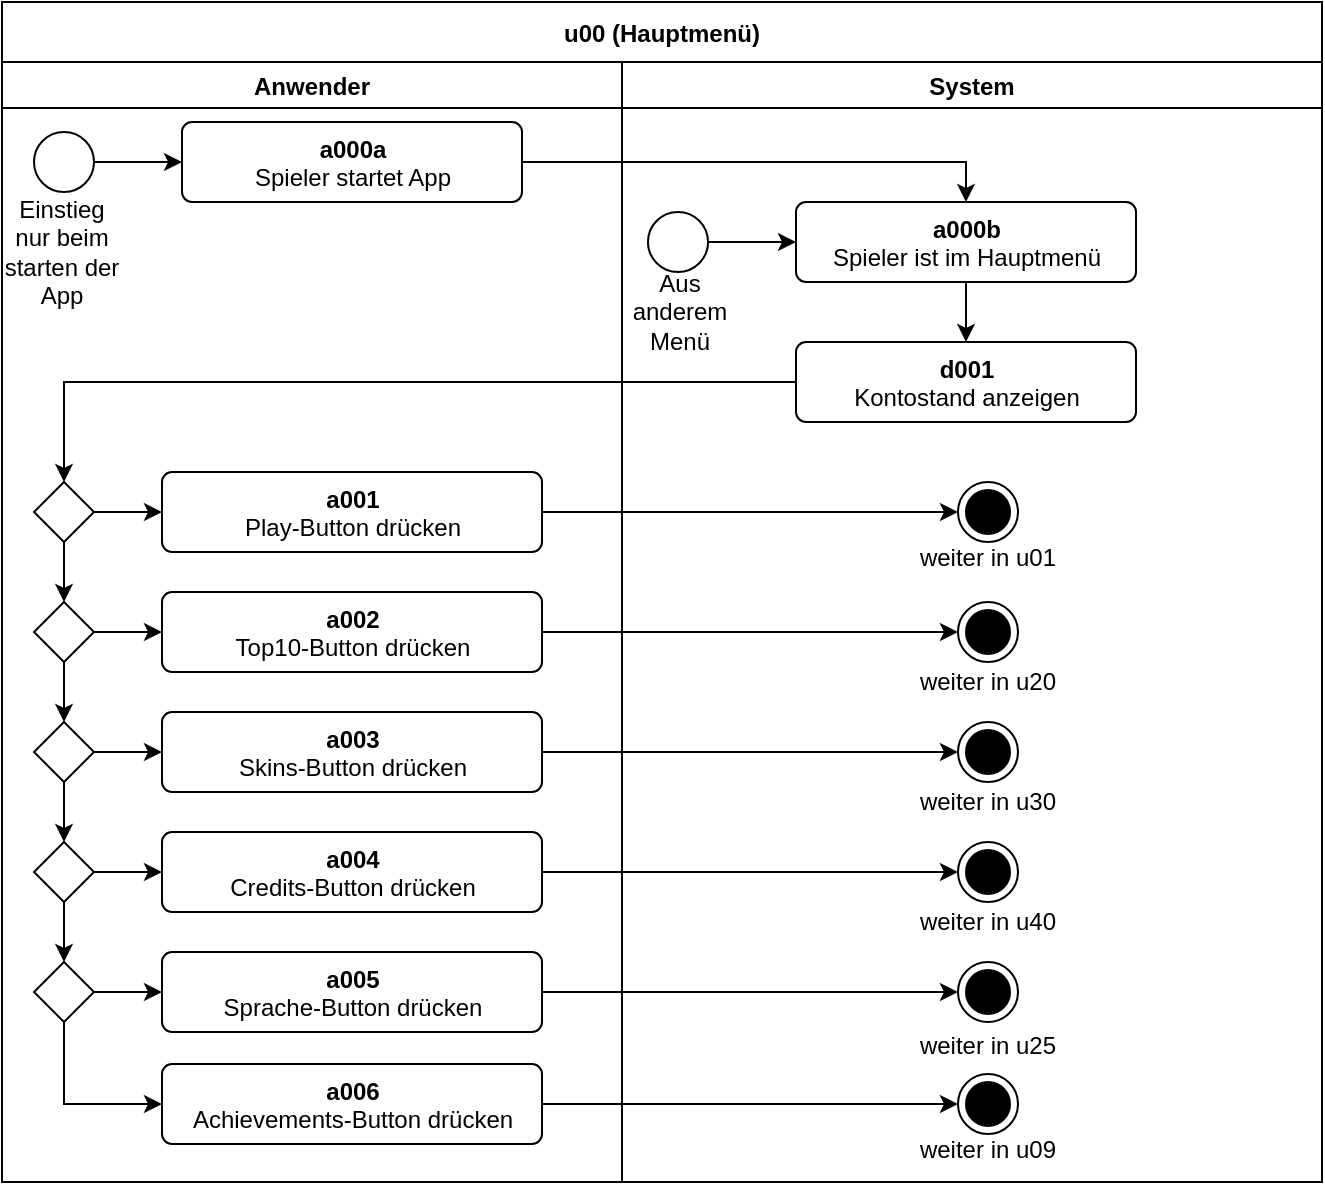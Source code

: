<mxfile version="20.5.3" type="device" pages="14"><diagram id="qmA03VZGQCXXZ7Z9ZTxh" name="u00"><mxGraphModel dx="1648" dy="766" grid="1" gridSize="10" guides="1" tooltips="1" connect="1" arrows="1" fold="1" page="1" pageScale="1" pageWidth="827" pageHeight="1169" math="0" shadow="0"><root><mxCell id="0"/><mxCell id="1" parent="0"/><mxCell id="wHvM1hQU1QnN3ICk_jD1-1" value="u00 (Hauptmenü)" style="swimlane;startSize=30;" parent="1" vertex="1"><mxGeometry x="94" y="70" width="660" height="590" as="geometry"/></mxCell><mxCell id="wHvM1hQU1QnN3ICk_jD1-2" value="Anwender" style="swimlane;" parent="wHvM1hQU1QnN3ICk_jD1-1" vertex="1"><mxGeometry y="30" width="310" height="560" as="geometry"/></mxCell><mxCell id="wHvM1hQU1QnN3ICk_jD1-3" value="&lt;b&gt;a001&lt;/b&gt;&lt;br&gt;Play-Button drücken" style="html=1;align=center;verticalAlign=top;rounded=1;absoluteArcSize=1;arcSize=10;dashed=0;" parent="wHvM1hQU1QnN3ICk_jD1-2" vertex="1"><mxGeometry x="80" y="205" width="190" height="40" as="geometry"/></mxCell><mxCell id="wHvM1hQU1QnN3ICk_jD1-4" value="&lt;b&gt;a002&lt;/b&gt;&lt;br&gt;Top10-Button drücken" style="html=1;align=center;verticalAlign=top;rounded=1;absoluteArcSize=1;arcSize=10;dashed=0;" parent="wHvM1hQU1QnN3ICk_jD1-2" vertex="1"><mxGeometry x="80" y="265" width="190" height="40" as="geometry"/></mxCell><mxCell id="wHvM1hQU1QnN3ICk_jD1-5" value="&lt;b&gt;a003&lt;/b&gt;&lt;br&gt;Skins-Button drücken" style="html=1;align=center;verticalAlign=top;rounded=1;absoluteArcSize=1;arcSize=10;dashed=0;" parent="wHvM1hQU1QnN3ICk_jD1-2" vertex="1"><mxGeometry x="80" y="325" width="190" height="40" as="geometry"/></mxCell><mxCell id="wHvM1hQU1QnN3ICk_jD1-6" value="&lt;b&gt;a004&lt;/b&gt;&lt;br&gt;Credits-Button drücken" style="html=1;align=center;verticalAlign=top;rounded=1;absoluteArcSize=1;arcSize=10;dashed=0;" parent="wHvM1hQU1QnN3ICk_jD1-2" vertex="1"><mxGeometry x="80" y="385" width="190" height="40" as="geometry"/></mxCell><mxCell id="wHvM1hQU1QnN3ICk_jD1-7" value="&lt;b&gt;a005&lt;/b&gt;&lt;br&gt;Sprache-Button drücken" style="html=1;align=center;verticalAlign=top;rounded=1;absoluteArcSize=1;arcSize=10;" parent="wHvM1hQU1QnN3ICk_jD1-2" vertex="1"><mxGeometry x="80" y="445" width="190" height="40" as="geometry"/></mxCell><mxCell id="7kjI_DmKq2EFtnpYfFGG-10" style="edgeStyle=orthogonalEdgeStyle;rounded=0;orthogonalLoop=1;jettySize=auto;html=1;exitX=1;exitY=0.5;exitDx=0;exitDy=0;" parent="wHvM1hQU1QnN3ICk_jD1-2" source="7kjI_DmKq2EFtnpYfFGG-4" target="wHvM1hQU1QnN3ICk_jD1-3" edge="1"><mxGeometry relative="1" as="geometry"/></mxCell><mxCell id="7kjI_DmKq2EFtnpYfFGG-12" style="edgeStyle=orthogonalEdgeStyle;rounded=0;orthogonalLoop=1;jettySize=auto;html=1;exitX=0.5;exitY=1;exitDx=0;exitDy=0;" parent="wHvM1hQU1QnN3ICk_jD1-2" source="7kjI_DmKq2EFtnpYfFGG-4" target="7kjI_DmKq2EFtnpYfFGG-6" edge="1"><mxGeometry relative="1" as="geometry"/></mxCell><mxCell id="7kjI_DmKq2EFtnpYfFGG-4" value="" style="rhombus;" parent="wHvM1hQU1QnN3ICk_jD1-2" vertex="1"><mxGeometry x="16" y="210" width="30" height="30" as="geometry"/></mxCell><mxCell id="7kjI_DmKq2EFtnpYfFGG-13" style="edgeStyle=orthogonalEdgeStyle;rounded=0;orthogonalLoop=1;jettySize=auto;html=1;exitX=1;exitY=0.5;exitDx=0;exitDy=0;" parent="wHvM1hQU1QnN3ICk_jD1-2" source="7kjI_DmKq2EFtnpYfFGG-6" target="wHvM1hQU1QnN3ICk_jD1-4" edge="1"><mxGeometry relative="1" as="geometry"/></mxCell><mxCell id="7kjI_DmKq2EFtnpYfFGG-15" style="edgeStyle=orthogonalEdgeStyle;rounded=0;orthogonalLoop=1;jettySize=auto;html=1;exitX=0.5;exitY=1;exitDx=0;exitDy=0;" parent="wHvM1hQU1QnN3ICk_jD1-2" source="7kjI_DmKq2EFtnpYfFGG-6" target="7kjI_DmKq2EFtnpYfFGG-7" edge="1"><mxGeometry relative="1" as="geometry"/></mxCell><mxCell id="7kjI_DmKq2EFtnpYfFGG-6" value="" style="rhombus;" parent="wHvM1hQU1QnN3ICk_jD1-2" vertex="1"><mxGeometry x="16" y="270" width="30" height="30" as="geometry"/></mxCell><mxCell id="7kjI_DmKq2EFtnpYfFGG-14" style="edgeStyle=orthogonalEdgeStyle;rounded=0;orthogonalLoop=1;jettySize=auto;html=1;exitX=1;exitY=0.5;exitDx=0;exitDy=0;" parent="wHvM1hQU1QnN3ICk_jD1-2" source="7kjI_DmKq2EFtnpYfFGG-7" target="wHvM1hQU1QnN3ICk_jD1-5" edge="1"><mxGeometry relative="1" as="geometry"/></mxCell><mxCell id="7kjI_DmKq2EFtnpYfFGG-16" style="edgeStyle=orthogonalEdgeStyle;rounded=0;orthogonalLoop=1;jettySize=auto;html=1;exitX=0.5;exitY=1;exitDx=0;exitDy=0;" parent="wHvM1hQU1QnN3ICk_jD1-2" source="7kjI_DmKq2EFtnpYfFGG-7" target="7kjI_DmKq2EFtnpYfFGG-8" edge="1"><mxGeometry relative="1" as="geometry"/></mxCell><mxCell id="7kjI_DmKq2EFtnpYfFGG-7" value="" style="rhombus;" parent="wHvM1hQU1QnN3ICk_jD1-2" vertex="1"><mxGeometry x="16" y="330" width="30" height="30" as="geometry"/></mxCell><mxCell id="7kjI_DmKq2EFtnpYfFGG-17" style="edgeStyle=orthogonalEdgeStyle;rounded=0;orthogonalLoop=1;jettySize=auto;html=1;exitX=1;exitY=0.5;exitDx=0;exitDy=0;" parent="wHvM1hQU1QnN3ICk_jD1-2" source="7kjI_DmKq2EFtnpYfFGG-8" target="wHvM1hQU1QnN3ICk_jD1-6" edge="1"><mxGeometry relative="1" as="geometry"/></mxCell><mxCell id="7kjI_DmKq2EFtnpYfFGG-18" style="edgeStyle=orthogonalEdgeStyle;rounded=0;orthogonalLoop=1;jettySize=auto;html=1;exitX=1;exitY=0.5;exitDx=0;exitDy=0;entryX=0;entryY=0.5;entryDx=0;entryDy=0;startArrow=none;" parent="wHvM1hQU1QnN3ICk_jD1-2" source="rW8mr4vp5kquA8Iyi6ap-9" target="wHvM1hQU1QnN3ICk_jD1-7" edge="1"><mxGeometry relative="1" as="geometry"/></mxCell><mxCell id="7eUg-Hq8ZVrnrGiTV1yt-3" style="edgeStyle=orthogonalEdgeStyle;rounded=0;orthogonalLoop=1;jettySize=auto;html=1;exitX=0.5;exitY=1;exitDx=0;exitDy=0;entryX=0.5;entryY=0;entryDx=0;entryDy=0;" parent="wHvM1hQU1QnN3ICk_jD1-2" source="7kjI_DmKq2EFtnpYfFGG-8" target="rW8mr4vp5kquA8Iyi6ap-9" edge="1"><mxGeometry relative="1" as="geometry"/></mxCell><mxCell id="7kjI_DmKq2EFtnpYfFGG-8" value="" style="rhombus;" parent="wHvM1hQU1QnN3ICk_jD1-2" vertex="1"><mxGeometry x="16" y="390" width="30" height="30" as="geometry"/></mxCell><mxCell id="rW8mr4vp5kquA8Iyi6ap-5" value="&lt;b&gt;a006&lt;/b&gt;&lt;br&gt;Achievements-Button drücken" style="html=1;align=center;verticalAlign=top;rounded=1;absoluteArcSize=1;arcSize=10;" parent="wHvM1hQU1QnN3ICk_jD1-2" vertex="1"><mxGeometry x="80" y="501" width="190" height="40" as="geometry"/></mxCell><mxCell id="7eUg-Hq8ZVrnrGiTV1yt-1" style="edgeStyle=orthogonalEdgeStyle;rounded=0;orthogonalLoop=1;jettySize=auto;html=1;exitX=0.5;exitY=1;exitDx=0;exitDy=0;entryX=0;entryY=0.5;entryDx=0;entryDy=0;" parent="wHvM1hQU1QnN3ICk_jD1-2" source="rW8mr4vp5kquA8Iyi6ap-9" target="rW8mr4vp5kquA8Iyi6ap-5" edge="1"><mxGeometry relative="1" as="geometry"/></mxCell><mxCell id="rW8mr4vp5kquA8Iyi6ap-9" value="" style="rhombus;" parent="wHvM1hQU1QnN3ICk_jD1-2" vertex="1"><mxGeometry x="16" y="450" width="30" height="30" as="geometry"/></mxCell><mxCell id="Gp0vJrd2hfYIXeSv7MCE-10" value="" style="ellipse;fillColor=#ffffff;strokeColor=#000000;" vertex="1" parent="wHvM1hQU1QnN3ICk_jD1-2"><mxGeometry x="16" y="35" width="30" height="30" as="geometry"/></mxCell><mxCell id="Gp0vJrd2hfYIXeSv7MCE-13" value="&lt;div&gt;&lt;b&gt;a000a&lt;br&gt;&lt;/b&gt;&lt;/div&gt;&lt;div&gt;Spieler startet App&lt;br&gt;&lt;/div&gt;" style="html=1;align=center;verticalAlign=top;rounded=1;absoluteArcSize=1;arcSize=10;dashed=0;" vertex="1" parent="wHvM1hQU1QnN3ICk_jD1-2"><mxGeometry x="90" y="30" width="170" height="40" as="geometry"/></mxCell><mxCell id="Gp0vJrd2hfYIXeSv7MCE-9" style="edgeStyle=orthogonalEdgeStyle;rounded=0;orthogonalLoop=1;jettySize=auto;html=1;entryX=0;entryY=0.5;entryDx=0;entryDy=0;" edge="1" parent="wHvM1hQU1QnN3ICk_jD1-2" source="Gp0vJrd2hfYIXeSv7MCE-10" target="Gp0vJrd2hfYIXeSv7MCE-13"><mxGeometry relative="1" as="geometry"/></mxCell><mxCell id="4DlIq3IDNTDInoSaTBaA-6" value="Einstieg nur beim starten der App" style="text;html=1;strokeColor=none;fillColor=none;align=center;verticalAlign=middle;whiteSpace=wrap;rounded=0;" vertex="1" parent="wHvM1hQU1QnN3ICk_jD1-2"><mxGeometry y="80" width="60" height="30" as="geometry"/></mxCell><mxCell id="wHvM1hQU1QnN3ICk_jD1-8" value="System" style="swimlane;movable=0;resizable=0;rotatable=0;deletable=0;editable=0;connectable=0;" parent="wHvM1hQU1QnN3ICk_jD1-1" vertex="1"><mxGeometry x="310" y="30" width="350" height="560" as="geometry"/></mxCell><mxCell id="wHvM1hQU1QnN3ICk_jD1-11" value="&lt;b&gt;d001&lt;/b&gt;&lt;br&gt;Kontostand anzeigen" style="html=1;align=center;verticalAlign=top;rounded=1;absoluteArcSize=1;arcSize=10;dashed=0;" parent="wHvM1hQU1QnN3ICk_jD1-8" vertex="1"><mxGeometry x="87" y="140" width="170" height="40" as="geometry"/></mxCell><mxCell id="wHvM1hQU1QnN3ICk_jD1-22" value="" style="ellipse;html=1;shape=endState;fillColor=strokeColor;" parent="wHvM1hQU1QnN3ICk_jD1-8" vertex="1"><mxGeometry x="168" y="210" width="30" height="30" as="geometry"/></mxCell><mxCell id="wHvM1hQU1QnN3ICk_jD1-23" value="" style="ellipse;html=1;shape=endState;fillColor=strokeColor;" parent="wHvM1hQU1QnN3ICk_jD1-8" vertex="1"><mxGeometry x="168" y="270" width="30" height="30" as="geometry"/></mxCell><mxCell id="wHvM1hQU1QnN3ICk_jD1-24" value="" style="ellipse;html=1;shape=endState;fillColor=strokeColor;" parent="wHvM1hQU1QnN3ICk_jD1-8" vertex="1"><mxGeometry x="168" y="330" width="30" height="30" as="geometry"/></mxCell><mxCell id="wHvM1hQU1QnN3ICk_jD1-25" value="" style="ellipse;html=1;shape=endState;fillColor=strokeColor;" parent="wHvM1hQU1QnN3ICk_jD1-8" vertex="1"><mxGeometry x="168" y="390" width="30" height="30" as="geometry"/></mxCell><mxCell id="wHvM1hQU1QnN3ICk_jD1-26" value="weiter in u01" style="text;html=1;strokeColor=none;fillColor=none;align=center;verticalAlign=middle;whiteSpace=wrap;rounded=0;" parent="wHvM1hQU1QnN3ICk_jD1-8" vertex="1"><mxGeometry x="146" y="233" width="74" height="30" as="geometry"/></mxCell><mxCell id="wHvM1hQU1QnN3ICk_jD1-27" value="weiter in u20" style="text;html=1;strokeColor=none;fillColor=none;align=center;verticalAlign=middle;whiteSpace=wrap;rounded=0;" parent="wHvM1hQU1QnN3ICk_jD1-8" vertex="1"><mxGeometry x="146" y="295" width="74" height="30" as="geometry"/></mxCell><mxCell id="wHvM1hQU1QnN3ICk_jD1-28" value="weiter in u30" style="text;html=1;strokeColor=none;fillColor=none;align=center;verticalAlign=middle;whiteSpace=wrap;rounded=0;" parent="wHvM1hQU1QnN3ICk_jD1-8" vertex="1"><mxGeometry x="146" y="355" width="74" height="30" as="geometry"/></mxCell><mxCell id="wHvM1hQU1QnN3ICk_jD1-29" value="weiter in u40" style="text;html=1;strokeColor=none;fillColor=none;align=center;verticalAlign=middle;whiteSpace=wrap;rounded=0;" parent="wHvM1hQU1QnN3ICk_jD1-8" vertex="1"><mxGeometry x="146" y="415" width="74" height="30" as="geometry"/></mxCell><mxCell id="wHvM1hQU1QnN3ICk_jD1-30" value="weiter in u09" style="text;html=1;strokeColor=none;fillColor=none;align=center;verticalAlign=middle;whiteSpace=wrap;rounded=0;dashed=1;" parent="wHvM1hQU1QnN3ICk_jD1-8" vertex="1"><mxGeometry x="146" y="529" width="74" height="30" as="geometry"/></mxCell><mxCell id="wHvM1hQU1QnN3ICk_jD1-31" value="" style="ellipse;html=1;shape=endState;fillColor=strokeColor;" parent="wHvM1hQU1QnN3ICk_jD1-8" vertex="1"><mxGeometry x="168" y="450" width="30" height="30" as="geometry"/></mxCell><mxCell id="rW8mr4vp5kquA8Iyi6ap-7" value="" style="ellipse;html=1;shape=endState;fillColor=strokeColor;" parent="wHvM1hQU1QnN3ICk_jD1-8" vertex="1"><mxGeometry x="168" y="506" width="30" height="30" as="geometry"/></mxCell><mxCell id="rW8mr4vp5kquA8Iyi6ap-6" value="weiter in u25" style="text;html=1;strokeColor=none;fillColor=none;align=center;verticalAlign=middle;whiteSpace=wrap;rounded=0;" parent="wHvM1hQU1QnN3ICk_jD1-8" vertex="1"><mxGeometry x="146" y="477" width="74" height="30" as="geometry"/></mxCell><mxCell id="Gp0vJrd2hfYIXeSv7MCE-14" value="&lt;div&gt;&lt;b&gt;a000b&lt;/b&gt;&lt;/div&gt;&lt;div&gt;Spieler ist im Hauptmenü&lt;br&gt;&lt;/div&gt;" style="html=1;align=center;verticalAlign=top;rounded=1;absoluteArcSize=1;arcSize=10;dashed=0;" vertex="1" parent="wHvM1hQU1QnN3ICk_jD1-8"><mxGeometry x="87" y="70" width="170" height="40" as="geometry"/></mxCell><mxCell id="Gp0vJrd2hfYIXeSv7MCE-12" value="" style="ellipse;fillColor=#ffffff;strokeColor=#000000;" vertex="1" parent="wHvM1hQU1QnN3ICk_jD1-8"><mxGeometry x="13" y="75" width="30" height="30" as="geometry"/></mxCell><mxCell id="Gp0vJrd2hfYIXeSv7MCE-17" style="edgeStyle=orthogonalEdgeStyle;rounded=0;orthogonalLoop=1;jettySize=auto;html=1;entryX=0.5;entryY=0;entryDx=0;entryDy=0;" edge="1" parent="wHvM1hQU1QnN3ICk_jD1-8" source="Gp0vJrd2hfYIXeSv7MCE-14" target="wHvM1hQU1QnN3ICk_jD1-11"><mxGeometry relative="1" as="geometry"/></mxCell><mxCell id="Gp0vJrd2hfYIXeSv7MCE-11" style="edgeStyle=orthogonalEdgeStyle;rounded=0;orthogonalLoop=1;jettySize=auto;html=1;entryX=0;entryY=0.5;entryDx=0;entryDy=0;" edge="1" parent="wHvM1hQU1QnN3ICk_jD1-8" source="Gp0vJrd2hfYIXeSv7MCE-12" target="Gp0vJrd2hfYIXeSv7MCE-14"><mxGeometry relative="1" as="geometry"/></mxCell><mxCell id="4DlIq3IDNTDInoSaTBaA-5" value="Aus anderem Menü" style="text;html=1;strokeColor=none;fillColor=none;align=center;verticalAlign=middle;whiteSpace=wrap;rounded=0;" vertex="1" parent="wHvM1hQU1QnN3ICk_jD1-8"><mxGeometry x="-2" y="110" width="62" height="30" as="geometry"/></mxCell><mxCell id="wHvM1hQU1QnN3ICk_jD1-37" style="edgeStyle=orthogonalEdgeStyle;rounded=0;orthogonalLoop=1;jettySize=auto;html=1;exitX=1;exitY=0.5;exitDx=0;exitDy=0;" parent="wHvM1hQU1QnN3ICk_jD1-1" source="wHvM1hQU1QnN3ICk_jD1-7" target="wHvM1hQU1QnN3ICk_jD1-31" edge="1"><mxGeometry relative="1" as="geometry"><mxPoint x="340.0" y="495" as="targetPoint"/></mxGeometry></mxCell><mxCell id="wHvM1hQU1QnN3ICk_jD1-38" style="edgeStyle=orthogonalEdgeStyle;rounded=0;orthogonalLoop=1;jettySize=auto;html=1;exitX=1;exitY=0.5;exitDx=0;exitDy=0;" parent="wHvM1hQU1QnN3ICk_jD1-1" source="wHvM1hQU1QnN3ICk_jD1-6" target="wHvM1hQU1QnN3ICk_jD1-25" edge="1"><mxGeometry relative="1" as="geometry"><mxPoint x="340.0" y="435" as="targetPoint"/></mxGeometry></mxCell><mxCell id="wHvM1hQU1QnN3ICk_jD1-39" style="edgeStyle=orthogonalEdgeStyle;rounded=0;orthogonalLoop=1;jettySize=auto;html=1;exitX=1;exitY=0.5;exitDx=0;exitDy=0;" parent="wHvM1hQU1QnN3ICk_jD1-1" source="wHvM1hQU1QnN3ICk_jD1-5" target="wHvM1hQU1QnN3ICk_jD1-24" edge="1"><mxGeometry relative="1" as="geometry"><mxPoint x="340.0" y="375" as="targetPoint"/></mxGeometry></mxCell><mxCell id="wHvM1hQU1QnN3ICk_jD1-40" style="edgeStyle=orthogonalEdgeStyle;rounded=0;orthogonalLoop=1;jettySize=auto;html=1;exitX=1;exitY=0.5;exitDx=0;exitDy=0;" parent="wHvM1hQU1QnN3ICk_jD1-1" source="wHvM1hQU1QnN3ICk_jD1-4" target="wHvM1hQU1QnN3ICk_jD1-23" edge="1"><mxGeometry relative="1" as="geometry"><mxPoint x="340.0" y="315" as="targetPoint"/></mxGeometry></mxCell><mxCell id="wHvM1hQU1QnN3ICk_jD1-41" style="edgeStyle=orthogonalEdgeStyle;rounded=0;orthogonalLoop=1;jettySize=auto;html=1;exitX=1;exitY=0.5;exitDx=0;exitDy=0;" parent="wHvM1hQU1QnN3ICk_jD1-1" source="wHvM1hQU1QnN3ICk_jD1-3" target="wHvM1hQU1QnN3ICk_jD1-22" edge="1"><mxGeometry relative="1" as="geometry"><mxPoint x="340.0" y="255" as="targetPoint"/></mxGeometry></mxCell><mxCell id="7kjI_DmKq2EFtnpYfFGG-5" style="edgeStyle=orthogonalEdgeStyle;rounded=0;orthogonalLoop=1;jettySize=auto;html=1;exitX=0;exitY=0.5;exitDx=0;exitDy=0;entryX=0.5;entryY=0;entryDx=0;entryDy=0;" parent="wHvM1hQU1QnN3ICk_jD1-1" source="wHvM1hQU1QnN3ICk_jD1-11" target="7kjI_DmKq2EFtnpYfFGG-4" edge="1"><mxGeometry relative="1" as="geometry"/></mxCell><mxCell id="rW8mr4vp5kquA8Iyi6ap-8" style="edgeStyle=orthogonalEdgeStyle;rounded=0;orthogonalLoop=1;jettySize=auto;html=1;exitX=1;exitY=0.5;exitDx=0;exitDy=0;" parent="wHvM1hQU1QnN3ICk_jD1-1" source="rW8mr4vp5kquA8Iyi6ap-5" target="rW8mr4vp5kquA8Iyi6ap-7" edge="1"><mxGeometry relative="1" as="geometry"><mxPoint x="246.0" y="485" as="targetPoint"/></mxGeometry></mxCell><mxCell id="4DlIq3IDNTDInoSaTBaA-1" style="edgeStyle=orthogonalEdgeStyle;rounded=0;orthogonalLoop=1;jettySize=auto;html=1;entryX=0.5;entryY=0;entryDx=0;entryDy=0;" edge="1" parent="wHvM1hQU1QnN3ICk_jD1-1" source="Gp0vJrd2hfYIXeSv7MCE-13" target="Gp0vJrd2hfYIXeSv7MCE-14"><mxGeometry relative="1" as="geometry"><Array as="points"><mxPoint x="482" y="80"/></Array></mxGeometry></mxCell></root></mxGraphModel></diagram><diagram name="u01" id="PyRkkn588fyjwsBOhy3x"><mxGraphModel dx="1020" dy="1055" grid="1" gridSize="10" guides="1" tooltips="1" connect="1" arrows="1" fold="1" page="1" pageScale="1" pageWidth="827" pageHeight="1169" math="0" shadow="0"><root><mxCell id="GqmCssjrXxCREoNiNhsI-0"/><mxCell id="GqmCssjrXxCREoNiNhsI-1" parent="GqmCssjrXxCREoNiNhsI-0"/><mxCell id="GqmCssjrXxCREoNiNhsI-2" value="u01 (Spielmodus Einstellungen)" style="swimlane;startSize=30;" parent="GqmCssjrXxCREoNiNhsI-1" vertex="1"><mxGeometry x="94" y="70" width="660" height="640" as="geometry"/></mxCell><mxCell id="GqmCssjrXxCREoNiNhsI-3" value="Anwender" style="swimlane;" parent="GqmCssjrXxCREoNiNhsI-2" vertex="1"><mxGeometry y="30" width="290" height="610" as="geometry"/></mxCell><mxCell id="3027PqGqCcvy89rnSUhc-12" style="edgeStyle=orthogonalEdgeStyle;rounded=0;orthogonalLoop=1;jettySize=auto;html=1;exitX=0.5;exitY=1;exitDx=0;exitDy=0;" parent="GqmCssjrXxCREoNiNhsI-3" source="GqmCssjrXxCREoNiNhsI-5" target="GqmCssjrXxCREoNiNhsI-4" edge="1"><mxGeometry relative="1" as="geometry"/></mxCell><mxCell id="GqmCssjrXxCREoNiNhsI-5" value="&lt;b&gt;a011&lt;/b&gt;&lt;br&gt;Spielmodus wählen" style="html=1;align=center;verticalAlign=top;rounded=1;absoluteArcSize=1;arcSize=10;dashed=0;" parent="GqmCssjrXxCREoNiNhsI-3" vertex="1"><mxGeometry x="66" y="100" width="140" height="40" as="geometry"/></mxCell><mxCell id="8uQOBTHIvGrqTrsthIpi-2" value="&lt;b&gt;a013&lt;/b&gt;&lt;br&gt;Start-Button drücken" style="html=1;align=center;verticalAlign=top;rounded=1;absoluteArcSize=1;arcSize=10;dashed=0;" parent="GqmCssjrXxCREoNiNhsI-3" vertex="1"><mxGeometry x="66" y="260" width="140" height="40" as="geometry"/></mxCell><mxCell id="8uQOBTHIvGrqTrsthIpi-3" value="&lt;b&gt;a014&lt;/b&gt;&lt;br&gt;Klickt auf Zurück-Button" style="html=1;align=center;verticalAlign=top;rounded=1;absoluteArcSize=1;arcSize=10;dashed=0;" parent="GqmCssjrXxCREoNiNhsI-3" vertex="1"><mxGeometry x="66" y="510" width="140" height="40" as="geometry"/></mxCell><mxCell id="3027PqGqCcvy89rnSUhc-13" style="edgeStyle=orthogonalEdgeStyle;rounded=0;orthogonalLoop=1;jettySize=auto;html=1;exitX=0.5;exitY=1;exitDx=0;exitDy=0;" parent="GqmCssjrXxCREoNiNhsI-3" source="bDfP1yXiu3U3lTWhZXh7-0" target="3027PqGqCcvy89rnSUhc-3" edge="1"><mxGeometry relative="1" as="geometry"/></mxCell><mxCell id="bDfP1yXiu3U3lTWhZXh7-0" value="" style="ellipse;fillColor=#ffffff;strokeColor=#000000;" parent="GqmCssjrXxCREoNiNhsI-3" vertex="1"><mxGeometry x="16" y="40" width="30" height="30" as="geometry"/></mxCell><mxCell id="3027PqGqCcvy89rnSUhc-11" style="edgeStyle=orthogonalEdgeStyle;rounded=0;orthogonalLoop=1;jettySize=auto;html=1;exitX=0.5;exitY=1;exitDx=0;exitDy=0;entryX=0;entryY=0.5;entryDx=0;entryDy=0;" parent="GqmCssjrXxCREoNiNhsI-3" source="3027PqGqCcvy89rnSUhc-3" target="8uQOBTHIvGrqTrsthIpi-3" edge="1"><mxGeometry relative="1" as="geometry"/></mxCell><mxCell id="3027PqGqCcvy89rnSUhc-14" style="edgeStyle=orthogonalEdgeStyle;rounded=0;orthogonalLoop=1;jettySize=auto;html=1;exitX=1;exitY=0.5;exitDx=0;exitDy=0;" parent="GqmCssjrXxCREoNiNhsI-3" source="3027PqGqCcvy89rnSUhc-3" target="GqmCssjrXxCREoNiNhsI-5" edge="1"><mxGeometry relative="1" as="geometry"/></mxCell><mxCell id="3027PqGqCcvy89rnSUhc-3" value="" style="rhombus;" parent="GqmCssjrXxCREoNiNhsI-3" vertex="1"><mxGeometry x="16" y="105" width="30" height="30" as="geometry"/></mxCell><mxCell id="3027PqGqCcvy89rnSUhc-15" style="edgeStyle=orthogonalEdgeStyle;rounded=0;orthogonalLoop=1;jettySize=auto;html=1;exitX=0.5;exitY=1;exitDx=0;exitDy=0;" parent="GqmCssjrXxCREoNiNhsI-3" source="GqmCssjrXxCREoNiNhsI-4" target="8uQOBTHIvGrqTrsthIpi-2" edge="1"><mxGeometry relative="1" as="geometry"/></mxCell><mxCell id="GqmCssjrXxCREoNiNhsI-4" value="&lt;b&gt;a012&lt;/b&gt;&lt;br&gt;Schwierigkeit wählen" style="html=1;align=center;verticalAlign=top;rounded=1;absoluteArcSize=1;arcSize=10;dashed=0;" parent="GqmCssjrXxCREoNiNhsI-3" vertex="1"><mxGeometry x="66" y="180" width="140" height="40" as="geometry"/></mxCell><mxCell id="GqmCssjrXxCREoNiNhsI-6" value="System" style="swimlane;" parent="GqmCssjrXxCREoNiNhsI-2" vertex="1"><mxGeometry x="290" y="30" width="370" height="610" as="geometry"/></mxCell><mxCell id="x7SRVlYT4bXXzguDwvKO-2" style="edgeStyle=orthogonalEdgeStyle;rounded=0;orthogonalLoop=1;jettySize=auto;html=1;exitX=0;exitY=0.5;exitDx=0;exitDy=0;entryX=0.5;entryY=0;entryDx=0;entryDy=0;" parent="GqmCssjrXxCREoNiNhsI-6" source="8uQOBTHIvGrqTrsthIpi-16" target="8uQOBTHIvGrqTrsthIpi-12" edge="1"><mxGeometry relative="1" as="geometry"><mxPoint x="78" y="340" as="targetPoint"/></mxGeometry></mxCell><mxCell id="3027PqGqCcvy89rnSUhc-17" value="Classic" style="edgeLabel;html=1;align=center;verticalAlign=middle;resizable=0;points=[];fontStyle=1" parent="x7SRVlYT4bXXzguDwvKO-2" vertex="1" connectable="0"><mxGeometry x="-0.217" y="4" relative="1" as="geometry"><mxPoint x="-5" y="16" as="offset"/></mxGeometry></mxCell><mxCell id="x7SRVlYT4bXXzguDwvKO-3" style="edgeStyle=orthogonalEdgeStyle;rounded=0;orthogonalLoop=1;jettySize=auto;html=1;exitX=1;exitY=0.5;exitDx=0;exitDy=0;entryX=0.5;entryY=0;entryDx=0;entryDy=0;" parent="GqmCssjrXxCREoNiNhsI-6" source="8uQOBTHIvGrqTrsthIpi-16" target="8uQOBTHIvGrqTrsthIpi-21" edge="1"><mxGeometry relative="1" as="geometry"><mxPoint x="262" y="340" as="targetPoint"/></mxGeometry></mxCell><mxCell id="3027PqGqCcvy89rnSUhc-18" value="Invasion" style="edgeLabel;html=1;align=center;verticalAlign=middle;resizable=0;points=[];fontStyle=1" parent="x7SRVlYT4bXXzguDwvKO-3" vertex="1" connectable="0"><mxGeometry x="-0.349" y="-3" relative="1" as="geometry"><mxPoint x="4" y="17" as="offset"/></mxGeometry></mxCell><mxCell id="8uQOBTHIvGrqTrsthIpi-16" value="Spielmodus" style="rhombus;whiteSpace=wrap;html=1;" parent="GqmCssjrXxCREoNiNhsI-6" vertex="1"><mxGeometry x="131" y="250" width="90" height="40" as="geometry"/></mxCell><mxCell id="8uQOBTHIvGrqTrsthIpi-21" value="" style="ellipse;html=1;shape=endState;fillColor=strokeColor;" parent="GqmCssjrXxCREoNiNhsI-6" vertex="1"><mxGeometry x="247" y="380" width="30" height="30" as="geometry"/></mxCell><mxCell id="8uQOBTHIvGrqTrsthIpi-23" value="weiter in u02b&amp;nbsp;" style="text;html=1;align=center;verticalAlign=middle;resizable=0;points=[];autosize=1;strokeColor=none;fillColor=none;" parent="GqmCssjrXxCREoNiNhsI-6" vertex="1"><mxGeometry x="212" y="420" width="100" height="30" as="geometry"/></mxCell><mxCell id="8uQOBTHIvGrqTrsthIpi-12" value="" style="ellipse;html=1;shape=endState;fillColor=strokeColor;" parent="GqmCssjrXxCREoNiNhsI-6" vertex="1"><mxGeometry x="61" y="380" width="30" height="30" as="geometry"/></mxCell><mxCell id="8uQOBTHIvGrqTrsthIpi-13" value="weiter in u02a&amp;nbsp;" style="text;html=1;align=center;verticalAlign=middle;resizable=0;points=[];autosize=1;strokeColor=none;fillColor=none;" parent="GqmCssjrXxCREoNiNhsI-6" vertex="1"><mxGeometry x="30" y="420" width="100" height="30" as="geometry"/></mxCell><mxCell id="bDfP1yXiu3U3lTWhZXh7-8" style="edgeStyle=orthogonalEdgeStyle;rounded=0;orthogonalLoop=1;jettySize=auto;html=1;exitX=1;exitY=0.5;exitDx=0;exitDy=0;" parent="GqmCssjrXxCREoNiNhsI-2" source="8uQOBTHIvGrqTrsthIpi-3" target="8uQOBTHIvGrqTrsthIpi-25" edge="1"><mxGeometry relative="1" as="geometry"><mxPoint x="345" y="560.0" as="targetPoint"/></mxGeometry></mxCell><mxCell id="3027PqGqCcvy89rnSUhc-16" style="edgeStyle=orthogonalEdgeStyle;rounded=0;orthogonalLoop=1;jettySize=auto;html=1;exitX=1;exitY=0.5;exitDx=0;exitDy=0;entryX=0.5;entryY=0;entryDx=0;entryDy=0;" parent="GqmCssjrXxCREoNiNhsI-2" source="8uQOBTHIvGrqTrsthIpi-2" target="8uQOBTHIvGrqTrsthIpi-16" edge="1"><mxGeometry relative="1" as="geometry"/></mxCell><mxCell id="8uQOBTHIvGrqTrsthIpi-25" value="" style="ellipse;html=1;shape=endState;fillColor=strokeColor;" parent="GqmCssjrXxCREoNiNhsI-2" vertex="1"><mxGeometry x="446" y="545" width="30" height="30" as="geometry"/></mxCell><mxCell id="8uQOBTHIvGrqTrsthIpi-26" value="weiter in u00" style="text;html=1;align=center;verticalAlign=middle;resizable=0;points=[];autosize=1;strokeColor=none;fillColor=none;" parent="GqmCssjrXxCREoNiNhsI-2" vertex="1"><mxGeometry x="416" y="570" width="90" height="30" as="geometry"/></mxCell></root></mxGraphModel></diagram><diagram name="u02a" id="brv7gIKASU7SCXr1KAtz"><mxGraphModel dx="850" dy="879" grid="1" gridSize="10" guides="1" tooltips="1" connect="1" arrows="1" fold="1" page="1" pageScale="1" pageWidth="827" pageHeight="1169" math="0" shadow="0"><root><mxCell id="Np9Z0blf14-S1QohKSmh-0"/><mxCell id="Np9Z0blf14-S1QohKSmh-1" parent="Np9Z0blf14-S1QohKSmh-0"/><mxCell id="Np9Z0blf14-S1QohKSmh-2" value="u02a (Spiel Classic)" style="swimlane;startSize=30;" parent="Np9Z0blf14-S1QohKSmh-1" vertex="1"><mxGeometry x="94" y="70" width="660" height="660" as="geometry"/></mxCell><mxCell id="Np9Z0blf14-S1QohKSmh-3" value="Anwender" style="swimlane;" parent="Np9Z0blf14-S1QohKSmh-2" vertex="1"><mxGeometry y="30" width="230" height="630" as="geometry"/></mxCell><mxCell id="FzJEYiNE44mvUrshYuZN-8" style="edgeStyle=orthogonalEdgeStyle;rounded=0;orthogonalLoop=1;jettySize=auto;html=1;entryX=0.5;entryY=1;entryDx=0;entryDy=0;" edge="1" parent="Np9Z0blf14-S1QohKSmh-3" source="Np9Z0blf14-S1QohKSmh-4" target="FzJEYiNE44mvUrshYuZN-1"><mxGeometry relative="1" as="geometry"/></mxCell><mxCell id="Np9Z0blf14-S1QohKSmh-4" value="&lt;b&gt;a021&lt;/b&gt;&lt;br&gt;Wischt über Balken" style="html=1;align=center;verticalAlign=top;rounded=1;absoluteArcSize=1;arcSize=10;dashed=0;" parent="Np9Z0blf14-S1QohKSmh-3" vertex="1"><mxGeometry x="66" y="485" width="140" height="40" as="geometry"/></mxCell><mxCell id="Np9Z0blf14-S1QohKSmh-5" value="&lt;b&gt;a022&lt;/b&gt;&lt;br&gt;Klickt auf Pause-Button" style="html=1;align=center;verticalAlign=top;rounded=1;absoluteArcSize=1;arcSize=10;dashed=0;" parent="Np9Z0blf14-S1QohKSmh-3" vertex="1"><mxGeometry x="66" y="550" width="140" height="40" as="geometry"/></mxCell><mxCell id="v6ljg09xM1weQ7Yj3rOh-2" style="edgeStyle=orthogonalEdgeStyle;rounded=0;orthogonalLoop=1;jettySize=auto;html=1;entryX=0;entryY=0.5;entryDx=0;entryDy=0;" parent="Np9Z0blf14-S1QohKSmh-3" source="dfDOBWeHEKvYaxaW7T0O-0" target="Np9Z0blf14-S1QohKSmh-5" edge="1"><mxGeometry relative="1" as="geometry"><Array as="points"><mxPoint x="31" y="570"/></Array></mxGeometry></mxCell><mxCell id="v6ljg09xM1weQ7Yj3rOh-3" style="edgeStyle=orthogonalEdgeStyle;rounded=0;orthogonalLoop=1;jettySize=auto;html=1;" parent="Np9Z0blf14-S1QohKSmh-3" source="dfDOBWeHEKvYaxaW7T0O-0" target="Np9Z0blf14-S1QohKSmh-4" edge="1"><mxGeometry relative="1" as="geometry"/></mxCell><mxCell id="dfDOBWeHEKvYaxaW7T0O-0" value="" style="rhombus;" parent="Np9Z0blf14-S1QohKSmh-3" vertex="1"><mxGeometry x="16" y="490" width="30" height="30" as="geometry"/></mxCell><mxCell id="FzJEYiNE44mvUrshYuZN-3" style="edgeStyle=orthogonalEdgeStyle;rounded=0;orthogonalLoop=1;jettySize=auto;html=1;entryX=0.5;entryY=0;entryDx=0;entryDy=0;" edge="1" parent="Np9Z0blf14-S1QohKSmh-3" source="FzJEYiNE44mvUrshYuZN-0" target="dfDOBWeHEKvYaxaW7T0O-0"><mxGeometry relative="1" as="geometry"/></mxCell><mxCell id="FzJEYiNE44mvUrshYuZN-4" style="edgeStyle=orthogonalEdgeStyle;rounded=0;orthogonalLoop=1;jettySize=auto;html=1;entryX=0;entryY=0.5;entryDx=0;entryDy=0;" edge="1" parent="Np9Z0blf14-S1QohKSmh-3" source="FzJEYiNE44mvUrshYuZN-0" target="FzJEYiNE44mvUrshYuZN-1"><mxGeometry relative="1" as="geometry"/></mxCell><mxCell id="FzJEYiNE44mvUrshYuZN-0" value="" style="rhombus;" vertex="1" parent="Np9Z0blf14-S1QohKSmh-3"><mxGeometry x="16" y="305" width="30" height="30" as="geometry"/></mxCell><mxCell id="FzJEYiNE44mvUrshYuZN-1" value="" style="rhombus;" vertex="1" parent="Np9Z0blf14-S1QohKSmh-3"><mxGeometry x="121" y="305" width="30" height="30" as="geometry"/></mxCell><mxCell id="Np9Z0blf14-S1QohKSmh-6" value="System" style="swimlane;" parent="Np9Z0blf14-S1QohKSmh-2" vertex="1"><mxGeometry x="230" y="30" width="430" height="630" as="geometry"/></mxCell><mxCell id="Np9Z0blf14-S1QohKSmh-10" value="" style="ellipse;html=1;shape=endState;fillColor=strokeColor;" parent="Np9Z0blf14-S1QohKSmh-6" vertex="1"><mxGeometry x="46" y="555" width="30" height="30" as="geometry"/></mxCell><mxCell id="Np9Z0blf14-S1QohKSmh-11" value="weiter in u10" style="text;html=1;align=center;verticalAlign=middle;resizable=0;points=[];autosize=1;strokeColor=none;fillColor=none;" parent="Np9Z0blf14-S1QohKSmh-6" vertex="1"><mxGeometry x="16" y="590" width="90" height="30" as="geometry"/></mxCell><mxCell id="XTvf6cUMomiPzvb84Vvo-0" value="" style="ellipse;fillColor=#ffffff;strokeColor=#000000;" parent="Np9Z0blf14-S1QohKSmh-6" vertex="1"><mxGeometry x="354" y="50" width="30" height="30" as="geometry"/></mxCell><mxCell id="Yp1k_2MmUtHso7i6ERis-63" style="edgeStyle=orthogonalEdgeStyle;rounded=0;orthogonalLoop=1;jettySize=auto;html=1;entryX=0;entryY=0.5;entryDx=0;entryDy=0;" parent="Np9Z0blf14-S1QohKSmh-6" source="v6ljg09xM1weQ7Yj3rOh-4" target="Yp1k_2MmUtHso7i6ERis-62" edge="1"><mxGeometry relative="1" as="geometry"/></mxCell><mxCell id="v6ljg09xM1weQ7Yj3rOh-4" value="&lt;b&gt;d02a3&lt;/b&gt;&lt;br&gt;Ball berührt Balken" style="html=1;align=center;verticalAlign=top;rounded=1;absoluteArcSize=1;arcSize=10;dashed=0;" parent="Np9Z0blf14-S1QohKSmh-6" vertex="1"><mxGeometry x="55" y="220" width="140" height="40" as="geometry"/></mxCell><mxCell id="aJgepiEiAuO9QyGlFrPy-7" style="edgeStyle=orthogonalEdgeStyle;rounded=0;orthogonalLoop=1;jettySize=auto;html=1;entryX=0.5;entryY=0;entryDx=0;entryDy=0;" parent="Np9Z0blf14-S1QohKSmh-6" source="v6ljg09xM1weQ7Yj3rOh-5" target="aJgepiEiAuO9QyGlFrPy-4" edge="1"><mxGeometry relative="1" as="geometry"/></mxCell><mxCell id="v6ljg09xM1weQ7Yj3rOh-5" value="&lt;b&gt;d02a5&lt;/b&gt;&lt;br&gt;Ball fällt unten aus Spielfeld" style="html=1;align=center;verticalAlign=top;rounded=1;absoluteArcSize=1;arcSize=10;dashed=0;" parent="Np9Z0blf14-S1QohKSmh-6" vertex="1"><mxGeometry x="55" y="300" width="165" height="40" as="geometry"/></mxCell><mxCell id="v6ljg09xM1weQ7Yj3rOh-7" style="edgeStyle=orthogonalEdgeStyle;rounded=0;orthogonalLoop=1;jettySize=auto;html=1;entryX=0;entryY=0.5;entryDx=0;entryDy=0;" parent="Np9Z0blf14-S1QohKSmh-6" source="v6ljg09xM1weQ7Yj3rOh-6" target="v6ljg09xM1weQ7Yj3rOh-5" edge="1"><mxGeometry relative="1" as="geometry"/></mxCell><mxCell id="Yp1k_2MmUtHso7i6ERis-19" style="edgeStyle=orthogonalEdgeStyle;rounded=0;orthogonalLoop=1;jettySize=auto;html=1;entryX=0;entryY=0.5;entryDx=0;entryDy=0;" parent="Np9Z0blf14-S1QohKSmh-6" source="v6ljg09xM1weQ7Yj3rOh-6" target="v6ljg09xM1weQ7Yj3rOh-4" edge="1"><mxGeometry relative="1" as="geometry"><Array as="points"><mxPoint x="21" y="240"/></Array></mxGeometry></mxCell><mxCell id="v6ljg09xM1weQ7Yj3rOh-6" value="" style="rhombus;" parent="Np9Z0blf14-S1QohKSmh-6" vertex="1"><mxGeometry x="6" y="305" width="30" height="30" as="geometry"/></mxCell><mxCell id="mns7Dfo6I60YZ3vPCRns-1" style="edgeStyle=orthogonalEdgeStyle;rounded=0;orthogonalLoop=1;jettySize=auto;html=1;entryX=0;entryY=0.5;entryDx=0;entryDy=0;" parent="Np9Z0blf14-S1QohKSmh-6" source="Cgjo97sF6ibjPzlasZ_t-0" target="Yp1k_2MmUtHso7i6ERis-17" edge="1"><mxGeometry relative="1" as="geometry"/></mxCell><mxCell id="mns7Dfo6I60YZ3vPCRns-2" value="&lt;b&gt;ja&lt;/b&gt;" style="edgeLabel;html=1;align=center;verticalAlign=middle;resizable=0;points=[];" parent="mns7Dfo6I60YZ3vPCRns-1" vertex="1" connectable="0"><mxGeometry x="-0.125" relative="1" as="geometry"><mxPoint as="offset"/></mxGeometry></mxCell><mxCell id="Cgjo97sF6ibjPzlasZ_t-0" value="Noch Herzen übrig?" style="rhombus;whiteSpace=wrap;html=1;" parent="Np9Z0blf14-S1QohKSmh-6" vertex="1"><mxGeometry x="73" y="440" width="129" height="70" as="geometry"/></mxCell><mxCell id="Yp1k_2MmUtHso7i6ERis-20" style="edgeStyle=orthogonalEdgeStyle;rounded=0;orthogonalLoop=1;jettySize=auto;html=1;entryX=0.5;entryY=0;entryDx=0;entryDy=0;" parent="Np9Z0blf14-S1QohKSmh-6" source="aJgepiEiAuO9QyGlFrPy-4" target="Cgjo97sF6ibjPzlasZ_t-0" edge="1"><mxGeometry relative="1" as="geometry"/></mxCell><mxCell id="aJgepiEiAuO9QyGlFrPy-4" value="&lt;b&gt;d02a6&lt;/b&gt;&lt;br&gt;Ein Herz abziehen" style="html=1;align=center;verticalAlign=top;rounded=1;absoluteArcSize=1;arcSize=10;dashed=0;" parent="Np9Z0blf14-S1QohKSmh-6" vertex="1"><mxGeometry x="65" y="370" width="145" height="40" as="geometry"/></mxCell><mxCell id="aJgepiEiAuO9QyGlFrPy-8" value="" style="ellipse;html=1;shape=endState;fillColor=strokeColor;" parent="Np9Z0blf14-S1QohKSmh-6" vertex="1"><mxGeometry x="190" y="560" width="30" height="30" as="geometry"/></mxCell><mxCell id="aJgepiEiAuO9QyGlFrPy-1" style="edgeStyle=orthogonalEdgeStyle;rounded=0;orthogonalLoop=1;jettySize=auto;html=1;entryX=0;entryY=0.5;entryDx=0;entryDy=0;" parent="Np9Z0blf14-S1QohKSmh-6" source="Cgjo97sF6ibjPzlasZ_t-0" target="aJgepiEiAuO9QyGlFrPy-8" edge="1"><mxGeometry relative="1" as="geometry"><mxPoint x="326" y="475" as="targetPoint"/></mxGeometry></mxCell><mxCell id="aJgepiEiAuO9QyGlFrPy-2" value="&lt;b&gt;nein&lt;/b&gt;" style="edgeLabel;html=1;align=center;verticalAlign=middle;resizable=0;points=[];" parent="aJgepiEiAuO9QyGlFrPy-1" vertex="1" connectable="0"><mxGeometry x="-0.17" y="2" relative="1" as="geometry"><mxPoint x="-2" y="-33" as="offset"/></mxGeometry></mxCell><mxCell id="aJgepiEiAuO9QyGlFrPy-10" value="weiter in u11" style="text;html=1;align=center;verticalAlign=middle;resizable=0;points=[];autosize=1;strokeColor=none;fillColor=none;" parent="Np9Z0blf14-S1QohKSmh-6" vertex="1"><mxGeometry x="160" y="590" width="90" height="30" as="geometry"/></mxCell><mxCell id="Yp1k_2MmUtHso7i6ERis-65" style="edgeStyle=orthogonalEdgeStyle;rounded=0;orthogonalLoop=1;jettySize=auto;html=1;entryX=1;entryY=0.5;entryDx=0;entryDy=0;startArrow=none;" parent="Np9Z0blf14-S1QohKSmh-6" source="uQTKJRMFodyJGe7g7Ibg-0" target="Yp1k_2MmUtHso7i6ERis-26" edge="1"><mxGeometry relative="1" as="geometry"><Array as="points"/></mxGeometry></mxCell><mxCell id="uQTKJRMFodyJGe7g7Ibg-2" style="edgeStyle=orthogonalEdgeStyle;rounded=0;orthogonalLoop=1;jettySize=auto;html=1;exitX=1;exitY=0.5;exitDx=0;exitDy=0;entryX=1;entryY=0.5;entryDx=0;entryDy=0;" parent="Np9Z0blf14-S1QohKSmh-6" source="Yp1k_2MmUtHso7i6ERis-17" target="uQTKJRMFodyJGe7g7Ibg-0" edge="1"><mxGeometry relative="1" as="geometry"/></mxCell><mxCell id="Yp1k_2MmUtHso7i6ERis-17" value="&lt;b&gt;d02a7&lt;/b&gt;&lt;br&gt;Spielrunde läuft weiter" style="html=1;align=center;verticalAlign=top;rounded=1;absoluteArcSize=1;arcSize=10;dashed=0;" parent="Np9Z0blf14-S1QohKSmh-6" vertex="1"><mxGeometry x="250" y="455" width="134" height="40" as="geometry"/></mxCell><mxCell id="Yp1k_2MmUtHso7i6ERis-26" value="&lt;b&gt;d02a2&lt;/b&gt;&lt;br&gt;Ball bewegt sich" style="html=1;align=center;verticalAlign=top;rounded=1;absoluteArcSize=1;arcSize=10;dashed=0;" parent="Np9Z0blf14-S1QohKSmh-6" vertex="1"><mxGeometry x="70" y="130" width="140" height="40" as="geometry"/></mxCell><mxCell id="uQTKJRMFodyJGe7g7Ibg-3" style="edgeStyle=orthogonalEdgeStyle;rounded=0;orthogonalLoop=1;jettySize=auto;html=1;exitX=0.5;exitY=0;exitDx=0;exitDy=0;" parent="Np9Z0blf14-S1QohKSmh-6" source="Yp1k_2MmUtHso7i6ERis-62" target="uQTKJRMFodyJGe7g7Ibg-0" edge="1"><mxGeometry relative="1" as="geometry"/></mxCell><mxCell id="Yp1k_2MmUtHso7i6ERis-62" value="&lt;b&gt;d02a4&lt;/b&gt;&lt;br&gt;Score erhöhen" style="html=1;align=center;verticalAlign=top;rounded=1;absoluteArcSize=1;arcSize=10;dashed=0;" parent="Np9Z0blf14-S1QohKSmh-6" vertex="1"><mxGeometry x="225" y="220" width="145" height="40" as="geometry"/></mxCell><mxCell id="uQTKJRMFodyJGe7g7Ibg-0" value="" style="rhombus;" parent="Np9Z0blf14-S1QohKSmh-6" vertex="1"><mxGeometry x="282.5" y="135" width="30" height="30" as="geometry"/></mxCell><mxCell id="YBi_tk7NuSk_cQKgKTv0-0" style="edgeStyle=orthogonalEdgeStyle;rounded=0;orthogonalLoop=1;jettySize=auto;html=1;entryX=0.5;entryY=0;entryDx=0;entryDy=0;" edge="1" parent="Np9Z0blf14-S1QohKSmh-6" source="XTvf6cUMomiPzvb84Vvo-0" target="Yp1k_2MmUtHso7i6ERis-26"><mxGeometry relative="1" as="geometry"><Array as="points"><mxPoint x="140" y="60"/></Array></mxGeometry></mxCell><mxCell id="YBi_tk7NuSk_cQKgKTv0-1" value="&lt;span style=&quot;font-size: 12px; background-color: rgb(248, 249, 250);&quot;&gt;Spielrunde startet mit&lt;/span&gt;&lt;br style=&quot;font-size: 12px; background-color: rgb(248, 249, 250);&quot;&gt;&lt;span style=&quot;font-size: 12px; background-color: rgb(248, 249, 250);&quot;&gt;ausgewählter Schwierigkeit&lt;/span&gt;" style="edgeLabel;html=1;align=center;verticalAlign=middle;resizable=0;points=[];" vertex="1" connectable="0" parent="YBi_tk7NuSk_cQKgKTv0-0"><mxGeometry x="0.051" y="-1" relative="1" as="geometry"><mxPoint x="13" y="1" as="offset"/></mxGeometry></mxCell><mxCell id="v6ljg09xM1weQ7Yj3rOh-0" style="edgeStyle=orthogonalEdgeStyle;rounded=0;orthogonalLoop=1;jettySize=auto;html=1;entryX=0;entryY=0.5;entryDx=0;entryDy=0;" parent="Np9Z0blf14-S1QohKSmh-2" source="Np9Z0blf14-S1QohKSmh-5" target="Np9Z0blf14-S1QohKSmh-10" edge="1"><mxGeometry relative="1" as="geometry"/></mxCell><mxCell id="FzJEYiNE44mvUrshYuZN-2" style="edgeStyle=orthogonalEdgeStyle;rounded=0;orthogonalLoop=1;jettySize=auto;html=1;entryX=0.5;entryY=0;entryDx=0;entryDy=0;" edge="1" parent="Np9Z0blf14-S1QohKSmh-2" source="Yp1k_2MmUtHso7i6ERis-26" target="FzJEYiNE44mvUrshYuZN-0"><mxGeometry relative="1" as="geometry"/></mxCell><mxCell id="FzJEYiNE44mvUrshYuZN-5" style="edgeStyle=orthogonalEdgeStyle;rounded=0;orthogonalLoop=1;jettySize=auto;html=1;entryX=0;entryY=0.5;entryDx=0;entryDy=0;" edge="1" parent="Np9Z0blf14-S1QohKSmh-2" source="FzJEYiNE44mvUrshYuZN-1" target="v6ljg09xM1weQ7Yj3rOh-6"><mxGeometry relative="1" as="geometry"/></mxCell></root></mxGraphModel></diagram><diagram name="u02b" id="qqrxQY5uBidC-7fYGJGE"><mxGraphModel dx="1020" dy="1055" grid="1" gridSize="10" guides="1" tooltips="1" connect="1" arrows="1" fold="1" page="1" pageScale="1" pageWidth="827" pageHeight="1169" math="0" shadow="0"><root><mxCell id="0h5_nAQp-JIbqQ-7XXCN-0"/><mxCell id="0h5_nAQp-JIbqQ-7XXCN-1" parent="0h5_nAQp-JIbqQ-7XXCN-0"/><mxCell id="o7d9mviS3dy4sizeURLb-38" value="u02b (Spiel Invasion)" style="swimlane;startSize=30;" parent="0h5_nAQp-JIbqQ-7XXCN-1" vertex="1"><mxGeometry x="104" y="80" width="660" height="930" as="geometry"/></mxCell><mxCell id="o7d9mviS3dy4sizeURLb-39" value="Anwender" style="swimlane;" parent="o7d9mviS3dy4sizeURLb-38" vertex="1"><mxGeometry y="30" width="220" height="900" as="geometry"/></mxCell><mxCell id="oF7jjb_nVuE1xi6gXcwd-6" style="edgeStyle=orthogonalEdgeStyle;rounded=0;orthogonalLoop=1;jettySize=auto;html=1;entryX=0.5;entryY=1;entryDx=0;entryDy=0;" edge="1" parent="o7d9mviS3dy4sizeURLb-39" source="o7d9mviS3dy4sizeURLb-40" target="oF7jjb_nVuE1xi6gXcwd-3"><mxGeometry relative="1" as="geometry"/></mxCell><mxCell id="o7d9mviS3dy4sizeURLb-40" value="&lt;b&gt;a021&lt;/b&gt;&lt;br&gt;Wischt über Balken" style="html=1;align=center;verticalAlign=top;rounded=1;absoluteArcSize=1;arcSize=10;dashed=0;" parent="o7d9mviS3dy4sizeURLb-39" vertex="1"><mxGeometry x="66" y="485" width="140" height="40" as="geometry"/></mxCell><mxCell id="o7d9mviS3dy4sizeURLb-41" value="&lt;b&gt;a022&lt;/b&gt;&lt;br&gt;Klickt auf Pause-Button" style="html=1;align=center;verticalAlign=top;rounded=1;absoluteArcSize=1;arcSize=10;dashed=0;" parent="o7d9mviS3dy4sizeURLb-39" vertex="1"><mxGeometry x="56" y="820" width="140" height="40" as="geometry"/></mxCell><mxCell id="o7d9mviS3dy4sizeURLb-42" style="edgeStyle=orthogonalEdgeStyle;rounded=0;orthogonalLoop=1;jettySize=auto;html=1;entryX=0;entryY=0.5;entryDx=0;entryDy=0;" parent="o7d9mviS3dy4sizeURLb-39" source="o7d9mviS3dy4sizeURLb-44" target="o7d9mviS3dy4sizeURLb-41" edge="1"><mxGeometry relative="1" as="geometry"><Array as="points"><mxPoint x="31" y="840"/></Array></mxGeometry></mxCell><mxCell id="o7d9mviS3dy4sizeURLb-43" style="edgeStyle=orthogonalEdgeStyle;rounded=0;orthogonalLoop=1;jettySize=auto;html=1;" parent="o7d9mviS3dy4sizeURLb-39" source="o7d9mviS3dy4sizeURLb-44" target="o7d9mviS3dy4sizeURLb-40" edge="1"><mxGeometry relative="1" as="geometry"/></mxCell><mxCell id="o7d9mviS3dy4sizeURLb-44" value="" style="rhombus;" parent="o7d9mviS3dy4sizeURLb-39" vertex="1"><mxGeometry x="16" y="490" width="30" height="30" as="geometry"/></mxCell><mxCell id="oF7jjb_nVuE1xi6gXcwd-2" style="edgeStyle=orthogonalEdgeStyle;rounded=0;orthogonalLoop=1;jettySize=auto;html=1;entryX=0.5;entryY=0;entryDx=0;entryDy=0;exitX=0.494;exitY=0.608;exitDx=0;exitDy=0;exitPerimeter=0;" edge="1" parent="o7d9mviS3dy4sizeURLb-39" source="fqcEam_9bpfcxpDvHI6y-3" target="oF7jjb_nVuE1xi6gXcwd-0"><mxGeometry relative="1" as="geometry"/></mxCell><mxCell id="fqcEam_9bpfcxpDvHI6y-3" value="" style="line;strokeWidth=2;direction=south;html=1;" vertex="1" parent="o7d9mviS3dy4sizeURLb-39"><mxGeometry x="166" y="100" width="10" height="60" as="geometry"/></mxCell><mxCell id="oF7jjb_nVuE1xi6gXcwd-1" style="edgeStyle=orthogonalEdgeStyle;rounded=0;orthogonalLoop=1;jettySize=auto;html=1;entryX=0.5;entryY=0;entryDx=0;entryDy=0;" edge="1" parent="o7d9mviS3dy4sizeURLb-39" source="oF7jjb_nVuE1xi6gXcwd-0" target="o7d9mviS3dy4sizeURLb-44"><mxGeometry relative="1" as="geometry"/></mxCell><mxCell id="oF7jjb_nVuE1xi6gXcwd-4" style="edgeStyle=orthogonalEdgeStyle;rounded=0;orthogonalLoop=1;jettySize=auto;html=1;entryX=0;entryY=0.5;entryDx=0;entryDy=0;" edge="1" parent="o7d9mviS3dy4sizeURLb-39" source="oF7jjb_nVuE1xi6gXcwd-0" target="oF7jjb_nVuE1xi6gXcwd-3"><mxGeometry relative="1" as="geometry"/></mxCell><mxCell id="oF7jjb_nVuE1xi6gXcwd-0" value="" style="rhombus;" vertex="1" parent="o7d9mviS3dy4sizeURLb-39"><mxGeometry x="16" y="215" width="30" height="30" as="geometry"/></mxCell><mxCell id="oF7jjb_nVuE1xi6gXcwd-3" value="" style="rhombus;" vertex="1" parent="o7d9mviS3dy4sizeURLb-39"><mxGeometry x="121" y="215" width="30" height="30" as="geometry"/></mxCell><mxCell id="o7d9mviS3dy4sizeURLb-45" value="System" style="swimlane;" parent="o7d9mviS3dy4sizeURLb-38" vertex="1"><mxGeometry x="220" y="30" width="440" height="900" as="geometry"/></mxCell><mxCell id="o7d9mviS3dy4sizeURLb-49" value="" style="ellipse;html=1;shape=endState;fillColor=strokeColor;" parent="o7d9mviS3dy4sizeURLb-45" vertex="1"><mxGeometry x="84.12" y="825" width="30" height="30" as="geometry"/></mxCell><mxCell id="o7d9mviS3dy4sizeURLb-50" value="weiter in u10" style="text;html=1;align=center;verticalAlign=middle;resizable=0;points=[];autosize=1;strokeColor=none;fillColor=none;" parent="o7d9mviS3dy4sizeURLb-45" vertex="1"><mxGeometry x="56" y="855" width="90" height="30" as="geometry"/></mxCell><mxCell id="bmx1v9Vb2pDe7-ppnmAr-8" style="edgeStyle=orthogonalEdgeStyle;rounded=0;orthogonalLoop=1;jettySize=auto;html=1;entryX=0.5;entryY=0;entryDx=0;entryDy=0;" parent="o7d9mviS3dy4sizeURLb-45" source="o7d9mviS3dy4sizeURLb-51" target="bmx1v9Vb2pDe7-ppnmAr-49" edge="1"><mxGeometry relative="1" as="geometry"><mxPoint x="376" y="55" as="targetPoint"/></mxGeometry></mxCell><mxCell id="TUpRjQvcJrL-S_nzO9T--0" value="&lt;span style=&quot;font-size: 12px; background-color: rgb(248, 249, 250);&quot;&gt;Spielrunde startet mit&lt;/span&gt;&lt;br style=&quot;font-size: 12px; background-color: rgb(248, 249, 250);&quot;&gt;&lt;span style=&quot;font-size: 12px; background-color: rgb(248, 249, 250);&quot;&gt;ausgewählter Schwierigkeit&lt;/span&gt;" style="edgeLabel;html=1;align=center;verticalAlign=middle;resizable=0;points=[];" parent="bmx1v9Vb2pDe7-ppnmAr-8" vertex="1" connectable="0"><mxGeometry x="0.056" y="-1" relative="1" as="geometry"><mxPoint as="offset"/></mxGeometry></mxCell><mxCell id="o7d9mviS3dy4sizeURLb-51" value="" style="ellipse;fillColor=#ffffff;strokeColor=#000000;" parent="o7d9mviS3dy4sizeURLb-45" vertex="1"><mxGeometry x="400" y="40" width="30" height="30" as="geometry"/></mxCell><mxCell id="o7d9mviS3dy4sizeURLb-52" style="edgeStyle=orthogonalEdgeStyle;rounded=0;orthogonalLoop=1;jettySize=auto;html=1;entryX=0;entryY=0.5;entryDx=0;entryDy=0;" parent="o7d9mviS3dy4sizeURLb-45" source="o7d9mviS3dy4sizeURLb-53" target="o7d9mviS3dy4sizeURLb-72" edge="1"><mxGeometry relative="1" as="geometry"/></mxCell><mxCell id="o7d9mviS3dy4sizeURLb-53" value="&lt;b&gt;d02b4&lt;/b&gt;&lt;br&gt;Ball berührt Balken" style="html=1;align=center;verticalAlign=top;rounded=1;absoluteArcSize=1;arcSize=10;dashed=0;" parent="o7d9mviS3dy4sizeURLb-45" vertex="1"><mxGeometry x="49" y="210" width="140" height="40" as="geometry"/></mxCell><mxCell id="BTT5V1FG0ylHk5PeU6oS-13" style="edgeStyle=orthogonalEdgeStyle;rounded=0;orthogonalLoop=1;jettySize=auto;html=1;entryX=0.5;entryY=0;entryDx=0;entryDy=0;" parent="o7d9mviS3dy4sizeURLb-45" source="o7d9mviS3dy4sizeURLb-55" target="o7d9mviS3dy4sizeURLb-63" edge="1"><mxGeometry relative="1" as="geometry"/></mxCell><mxCell id="o7d9mviS3dy4sizeURLb-55" value="&lt;b&gt;d02b9&lt;/b&gt;&lt;br&gt;Ball fällt unten aus Spielfeld" style="html=1;align=center;verticalAlign=top;rounded=1;absoluteArcSize=1;arcSize=10;dashed=0;" parent="o7d9mviS3dy4sizeURLb-45" vertex="1"><mxGeometry x="48" y="530" width="165" height="40" as="geometry"/></mxCell><mxCell id="bmx1v9Vb2pDe7-ppnmAr-63" style="edgeStyle=orthogonalEdgeStyle;rounded=0;orthogonalLoop=1;jettySize=auto;html=1;" parent="o7d9mviS3dy4sizeURLb-45" source="o7d9mviS3dy4sizeURLb-58" target="o7d9mviS3dy4sizeURLb-53" edge="1"><mxGeometry relative="1" as="geometry"><Array as="points"><mxPoint x="36" y="230"/><mxPoint x="36" y="230"/></Array></mxGeometry></mxCell><mxCell id="q76fxJFhOtn4QTaInSdX-5" style="edgeStyle=orthogonalEdgeStyle;rounded=0;orthogonalLoop=1;jettySize=auto;html=1;entryX=0.5;entryY=0;entryDx=0;entryDy=0;" parent="o7d9mviS3dy4sizeURLb-45" source="o7d9mviS3dy4sizeURLb-58" target="q76fxJFhOtn4QTaInSdX-2" edge="1"><mxGeometry relative="1" as="geometry"/></mxCell><mxCell id="9cayVM9MWsLh_2PW6RV--0" style="edgeStyle=orthogonalEdgeStyle;rounded=0;orthogonalLoop=1;jettySize=auto;html=1;entryX=0.5;entryY=1;entryDx=0;entryDy=0;" edge="1" parent="o7d9mviS3dy4sizeURLb-45" source="o7d9mviS3dy4sizeURLb-58" target="o7d9mviS3dy4sizeURLb-70"><mxGeometry relative="1" as="geometry"/></mxCell><mxCell id="o7d9mviS3dy4sizeURLb-58" value="" style="rhombus;" parent="o7d9mviS3dy4sizeURLb-45" vertex="1"><mxGeometry x="6" y="215" width="30" height="30" as="geometry"/></mxCell><mxCell id="o7d9mviS3dy4sizeURLb-59" style="edgeStyle=orthogonalEdgeStyle;rounded=0;orthogonalLoop=1;jettySize=auto;html=1;entryX=0.5;entryY=1;entryDx=0;entryDy=0;" parent="o7d9mviS3dy4sizeURLb-45" source="o7d9mviS3dy4sizeURLb-61" target="o7d9mviS3dy4sizeURLb-64" edge="1"><mxGeometry relative="1" as="geometry"><mxPoint x="256" y="630" as="targetPoint"/></mxGeometry></mxCell><mxCell id="o7d9mviS3dy4sizeURLb-60" value="&lt;b&gt;nein&lt;/b&gt;" style="edgeLabel;html=1;align=center;verticalAlign=middle;resizable=0;points=[];" parent="o7d9mviS3dy4sizeURLb-59" vertex="1" connectable="0"><mxGeometry x="-0.125" relative="1" as="geometry"><mxPoint x="-45" y="2" as="offset"/></mxGeometry></mxCell><mxCell id="q76fxJFhOtn4QTaInSdX-10" value="weiter in u11" style="edgeLabel;html=1;align=center;verticalAlign=middle;resizable=0;points=[];" parent="o7d9mviS3dy4sizeURLb-59" vertex="1" connectable="0"><mxGeometry x="0.704" y="-1" relative="1" as="geometry"><mxPoint as="offset"/></mxGeometry></mxCell><mxCell id="o7d9mviS3dy4sizeURLb-61" value="Noch Herzen übrig?" style="rhombus;whiteSpace=wrap;html=1;" parent="o7d9mviS3dy4sizeURLb-45" vertex="1"><mxGeometry x="77.25" y="670" width="106.5" height="70" as="geometry"/></mxCell><mxCell id="q76fxJFhOtn4QTaInSdX-14" style="edgeStyle=orthogonalEdgeStyle;rounded=0;orthogonalLoop=1;jettySize=auto;html=1;entryX=0.5;entryY=0;entryDx=0;entryDy=0;" parent="o7d9mviS3dy4sizeURLb-45" source="o7d9mviS3dy4sizeURLb-63" target="o7d9mviS3dy4sizeURLb-61" edge="1"><mxGeometry relative="1" as="geometry"/></mxCell><mxCell id="o7d9mviS3dy4sizeURLb-63" value="&lt;b&gt;d02b10&lt;/b&gt;&lt;br&gt;Ein Herz abziehen" style="html=1;align=center;verticalAlign=top;rounded=1;absoluteArcSize=1;arcSize=10;dashed=0;" parent="o7d9mviS3dy4sizeURLb-45" vertex="1"><mxGeometry x="48" y="600" width="165" height="40" as="geometry"/></mxCell><mxCell id="o7d9mviS3dy4sizeURLb-64" value="" style="ellipse;html=1;shape=endState;fillColor=strokeColor;" parent="o7d9mviS3dy4sizeURLb-45" vertex="1"><mxGeometry x="246" y="560" width="30" height="30" as="geometry"/></mxCell><mxCell id="o7d9mviS3dy4sizeURLb-65" style="edgeStyle=orthogonalEdgeStyle;rounded=0;orthogonalLoop=1;jettySize=auto;html=1;entryX=0.5;entryY=1;entryDx=0;entryDy=0;exitX=0.5;exitY=1;exitDx=0;exitDy=0;" parent="o7d9mviS3dy4sizeURLb-45" source="o7d9mviS3dy4sizeURLb-61" target="4wbhdipJXBzi985D2Ekq-4" edge="1"><mxGeometry relative="1" as="geometry"><mxPoint x="256" y="770" as="targetPoint"/><Array as="points"><mxPoint x="130" y="770"/><mxPoint x="415" y="770"/></Array></mxGeometry></mxCell><mxCell id="o7d9mviS3dy4sizeURLb-66" value="&lt;b&gt;ja&lt;/b&gt;" style="edgeLabel;html=1;align=center;verticalAlign=middle;resizable=0;points=[];" parent="o7d9mviS3dy4sizeURLb-65" vertex="1" connectable="0"><mxGeometry x="-0.17" y="2" relative="1" as="geometry"><mxPoint x="-238" y="2" as="offset"/></mxGeometry></mxCell><mxCell id="TUpRjQvcJrL-S_nzO9T--1" value="Runde läuft weiter" style="edgeLabel;html=1;align=center;verticalAlign=middle;resizable=0;points=[];" parent="o7d9mviS3dy4sizeURLb-65" vertex="1" connectable="0"><mxGeometry x="-0.511" relative="1" as="geometry"><mxPoint as="offset"/></mxGeometry></mxCell><mxCell id="o7d9mviS3dy4sizeURLb-70" value="&lt;b&gt;d02b3&lt;/b&gt;&lt;br&gt;Ball bewegt sich" style="html=1;align=center;verticalAlign=top;rounded=1;absoluteArcSize=1;arcSize=10;dashed=0;" parent="o7d9mviS3dy4sizeURLb-45" vertex="1"><mxGeometry x="20" y="140" width="140" height="40" as="geometry"/></mxCell><mxCell id="q76fxJFhOtn4QTaInSdX-21" style="edgeStyle=orthogonalEdgeStyle;rounded=0;orthogonalLoop=1;jettySize=auto;html=1;entryX=0.516;entryY=1;entryDx=0;entryDy=0;entryPerimeter=0;" parent="o7d9mviS3dy4sizeURLb-45" source="o7d9mviS3dy4sizeURLb-72" target="q76fxJFhOtn4QTaInSdX-18" edge="1"><mxGeometry relative="1" as="geometry"/></mxCell><mxCell id="o7d9mviS3dy4sizeURLb-72" value="&lt;b&gt;d02b12&lt;/b&gt;&lt;br&gt;Score erhöhen" style="html=1;align=center;verticalAlign=top;rounded=1;absoluteArcSize=1;arcSize=10;dashed=0;" parent="o7d9mviS3dy4sizeURLb-45" vertex="1"><mxGeometry x="228.5" y="210" width="145" height="40" as="geometry"/></mxCell><mxCell id="BTT5V1FG0ylHk5PeU6oS-1" style="edgeStyle=orthogonalEdgeStyle;rounded=0;orthogonalLoop=1;jettySize=auto;html=1;entryX=0.5;entryY=0;entryDx=0;entryDy=0;" parent="o7d9mviS3dy4sizeURLb-45" source="o7d9mviS3dy4sizeURLb-77" target="BTT5V1FG0ylHk5PeU6oS-0" edge="1"><mxGeometry relative="1" as="geometry"/></mxCell><mxCell id="o7d9mviS3dy4sizeURLb-77" value="&lt;b&gt;d02b5&lt;/b&gt;&lt;br&gt;Ball berührt Block" style="html=1;align=center;verticalAlign=top;rounded=1;absoluteArcSize=1;arcSize=10;dashed=0;" parent="o7d9mviS3dy4sizeURLb-45" vertex="1"><mxGeometry x="49" y="270" width="164" height="40" as="geometry"/></mxCell><mxCell id="BTT5V1FG0ylHk5PeU6oS-9" style="edgeStyle=orthogonalEdgeStyle;rounded=0;orthogonalLoop=1;jettySize=auto;html=1;entryX=0;entryY=0.5;entryDx=0;entryDy=0;" parent="o7d9mviS3dy4sizeURLb-45" source="BTT5V1FG0ylHk5PeU6oS-0" target="BTT5V1FG0ylHk5PeU6oS-8" edge="1"><mxGeometry relative="1" as="geometry"><Array as="points"><mxPoint x="129" y="420"/></Array></mxGeometry></mxCell><mxCell id="BTT5V1FG0ylHk5PeU6oS-11" value="&lt;b&gt;ja&lt;/b&gt;" style="edgeLabel;html=1;align=center;verticalAlign=middle;resizable=0;points=[];" parent="BTT5V1FG0ylHk5PeU6oS-9" vertex="1" connectable="0"><mxGeometry x="-0.427" relative="1" as="geometry"><mxPoint as="offset"/></mxGeometry></mxCell><mxCell id="bmx1v9Vb2pDe7-ppnmAr-58" style="edgeStyle=orthogonalEdgeStyle;rounded=0;orthogonalLoop=1;jettySize=auto;html=1;" parent="o7d9mviS3dy4sizeURLb-45" source="BTT5V1FG0ylHk5PeU6oS-0" target="BTT5V1FG0ylHk5PeU6oS-3" edge="1"><mxGeometry relative="1" as="geometry"/></mxCell><mxCell id="bmx1v9Vb2pDe7-ppnmAr-59" value="&lt;b&gt;nein&lt;/b&gt;" style="edgeLabel;html=1;align=center;verticalAlign=middle;resizable=0;points=[];" parent="bmx1v9Vb2pDe7-ppnmAr-58" vertex="1" connectable="0"><mxGeometry x="-0.167" relative="1" as="geometry"><mxPoint as="offset"/></mxGeometry></mxCell><mxCell id="BTT5V1FG0ylHk5PeU6oS-0" value="Power-Up-Block?" style="rhombus;whiteSpace=wrap;html=1;" parent="o7d9mviS3dy4sizeURLb-45" vertex="1"><mxGeometry x="84.12" y="325" width="93.75" height="60" as="geometry"/></mxCell><mxCell id="q76fxJFhOtn4QTaInSdX-15" style="edgeStyle=orthogonalEdgeStyle;rounded=0;orthogonalLoop=1;jettySize=auto;html=1;entryX=0.5;entryY=1;entryDx=0;entryDy=0;" parent="o7d9mviS3dy4sizeURLb-45" source="BTT5V1FG0ylHk5PeU6oS-3" target="o7d9mviS3dy4sizeURLb-72" edge="1"><mxGeometry relative="1" as="geometry"/></mxCell><mxCell id="BTT5V1FG0ylHk5PeU6oS-3" value="&lt;b&gt;d02b6&lt;/b&gt;&lt;br&gt;Blockstärke um 1 reduziert" style="html=1;align=center;verticalAlign=top;rounded=1;absoluteArcSize=1;arcSize=10;dashed=0;" parent="o7d9mviS3dy4sizeURLb-45" vertex="1"><mxGeometry x="224" y="335" width="154" height="40" as="geometry"/></mxCell><mxCell id="q76fxJFhOtn4QTaInSdX-16" style="edgeStyle=orthogonalEdgeStyle;rounded=0;orthogonalLoop=1;jettySize=auto;html=1;entryX=0;entryY=0.5;entryDx=0;entryDy=0;" parent="o7d9mviS3dy4sizeURLb-45" source="BTT5V1FG0ylHk5PeU6oS-8" target="4wbhdipJXBzi985D2Ekq-4" edge="1"><mxGeometry relative="1" as="geometry"><Array as="points"><mxPoint x="390" y="420"/></Array></mxGeometry></mxCell><mxCell id="BTT5V1FG0ylHk5PeU6oS-8" value="&lt;b&gt;d02b7&lt;/b&gt;&lt;br&gt;Block zerstört, Power-Up aktiviert" style="html=1;align=center;verticalAlign=top;rounded=1;absoluteArcSize=1;arcSize=10;dashed=0;" parent="o7d9mviS3dy4sizeURLb-45" vertex="1"><mxGeometry x="190" y="400" width="188" height="40" as="geometry"/></mxCell><mxCell id="bmx1v9Vb2pDe7-ppnmAr-49" value="&lt;b&gt;d02b2&lt;/b&gt;&lt;br&gt;Blockreihe spawnt" style="html=1;align=center;verticalAlign=top;rounded=1;absoluteArcSize=1;arcSize=10;dashed=0;" parent="o7d9mviS3dy4sizeURLb-45" vertex="1"><mxGeometry x="20" y="80" width="140" height="40" as="geometry"/></mxCell><mxCell id="q76fxJFhOtn4QTaInSdX-11" style="edgeStyle=orthogonalEdgeStyle;rounded=0;orthogonalLoop=1;jettySize=auto;html=1;entryX=0.5;entryY=0;entryDx=0;entryDy=0;" parent="o7d9mviS3dy4sizeURLb-45" source="q76fxJFhOtn4QTaInSdX-0" target="o7d9mviS3dy4sizeURLb-64" edge="1"><mxGeometry relative="1" as="geometry"/></mxCell><mxCell id="q76fxJFhOtn4QTaInSdX-0" value="&lt;b&gt;d02b8&lt;/b&gt;&lt;br&gt;Block berührt Spielfeld unten" style="html=1;align=center;verticalAlign=top;rounded=1;absoluteArcSize=1;arcSize=10;dashed=0;" parent="o7d9mviS3dy4sizeURLb-45" vertex="1"><mxGeometry x="49" y="465" width="165" height="40" as="geometry"/></mxCell><mxCell id="q76fxJFhOtn4QTaInSdX-4" style="edgeStyle=orthogonalEdgeStyle;rounded=0;orthogonalLoop=1;jettySize=auto;html=1;entryX=0;entryY=0.5;entryDx=0;entryDy=0;" parent="o7d9mviS3dy4sizeURLb-45" source="q76fxJFhOtn4QTaInSdX-2" target="o7d9mviS3dy4sizeURLb-77" edge="1"><mxGeometry relative="1" as="geometry"><Array as="points"><mxPoint x="29" y="290"/><mxPoint x="29" y="290"/></Array></mxGeometry></mxCell><mxCell id="q76fxJFhOtn4QTaInSdX-6" style="edgeStyle=orthogonalEdgeStyle;rounded=0;orthogonalLoop=1;jettySize=auto;html=1;" parent="o7d9mviS3dy4sizeURLb-45" source="q76fxJFhOtn4QTaInSdX-2" target="q76fxJFhOtn4QTaInSdX-3" edge="1"><mxGeometry relative="1" as="geometry"/></mxCell><mxCell id="q76fxJFhOtn4QTaInSdX-2" value="" style="rhombus;" parent="o7d9mviS3dy4sizeURLb-45" vertex="1"><mxGeometry x="6" y="275" width="30" height="30" as="geometry"/></mxCell><mxCell id="q76fxJFhOtn4QTaInSdX-7" style="edgeStyle=orthogonalEdgeStyle;rounded=0;orthogonalLoop=1;jettySize=auto;html=1;entryX=0;entryY=0.5;entryDx=0;entryDy=0;" parent="o7d9mviS3dy4sizeURLb-45" source="q76fxJFhOtn4QTaInSdX-3" target="q76fxJFhOtn4QTaInSdX-0" edge="1"><mxGeometry relative="1" as="geometry"><Array as="points"><mxPoint x="36" y="485"/><mxPoint x="36" y="485"/></Array></mxGeometry></mxCell><mxCell id="q76fxJFhOtn4QTaInSdX-8" style="edgeStyle=orthogonalEdgeStyle;rounded=0;orthogonalLoop=1;jettySize=auto;html=1;entryX=0;entryY=0.5;entryDx=0;entryDy=0;" parent="o7d9mviS3dy4sizeURLb-45" source="q76fxJFhOtn4QTaInSdX-3" target="o7d9mviS3dy4sizeURLb-55" edge="1"><mxGeometry relative="1" as="geometry"><Array as="points"><mxPoint x="21" y="550"/></Array></mxGeometry></mxCell><mxCell id="q76fxJFhOtn4QTaInSdX-3" value="" style="rhombus;" parent="o7d9mviS3dy4sizeURLb-45" vertex="1"><mxGeometry x="6" y="470" width="30" height="30" as="geometry"/></mxCell><mxCell id="fqcEam_9bpfcxpDvHI6y-2" style="edgeStyle=orthogonalEdgeStyle;rounded=0;orthogonalLoop=1;jettySize=auto;html=1;entryX=0.493;entryY=0.412;entryDx=0;entryDy=0;entryPerimeter=0;" edge="1" parent="o7d9mviS3dy4sizeURLb-45" source="q76fxJFhOtn4QTaInSdX-18" target="fqcEam_9bpfcxpDvHI6y-1"><mxGeometry relative="1" as="geometry"><Array as="points"><mxPoint x="298" y="100"/></Array></mxGeometry></mxCell><mxCell id="q76fxJFhOtn4QTaInSdX-18" value="&lt;b&gt;d02b13&lt;/b&gt;&lt;br&gt;Blöcke bewegen sich nach unten" style="html=1;align=center;verticalAlign=top;rounded=1;absoluteArcSize=1;arcSize=10;dashed=0;" parent="o7d9mviS3dy4sizeURLb-45" vertex="1"><mxGeometry x="206" y="140" width="184" height="40" as="geometry"/></mxCell><mxCell id="q76fxJFhOtn4QTaInSdX-25" style="edgeStyle=orthogonalEdgeStyle;rounded=0;orthogonalLoop=1;jettySize=auto;html=1;exitX=0;exitY=0;exitDx=0;exitDy=0;entryX=1;entryY=0.5;entryDx=0;entryDy=0;" parent="o7d9mviS3dy4sizeURLb-45" target="bmx1v9Vb2pDe7-ppnmAr-49" edge="1"><mxGeometry relative="1" as="geometry"><mxPoint x="201.5" y="92.5" as="sourcePoint"/></mxGeometry></mxCell><mxCell id="q76fxJFhOtn4QTaInSdX-26" style="edgeStyle=orthogonalEdgeStyle;rounded=0;orthogonalLoop=1;jettySize=auto;html=1;entryX=1;entryY=0.5;entryDx=0;entryDy=0;exitX=0;exitY=1;exitDx=0;exitDy=0;" parent="o7d9mviS3dy4sizeURLb-45" target="o7d9mviS3dy4sizeURLb-70" edge="1"><mxGeometry relative="1" as="geometry"><Array as="points"><mxPoint x="186" y="107"/><mxPoint x="186" y="160"/></Array><mxPoint x="201.5" y="107.5" as="sourcePoint"/></mxGeometry></mxCell><mxCell id="4wbhdipJXBzi985D2Ekq-6" style="edgeStyle=orthogonalEdgeStyle;rounded=0;orthogonalLoop=1;jettySize=auto;html=1;exitX=0.5;exitY=0;exitDx=0;exitDy=0;entryX=1;entryY=0.5;entryDx=0;entryDy=0;" parent="o7d9mviS3dy4sizeURLb-45" source="4wbhdipJXBzi985D2Ekq-4" target="q76fxJFhOtn4QTaInSdX-18" edge="1"><mxGeometry relative="1" as="geometry"/></mxCell><mxCell id="4wbhdipJXBzi985D2Ekq-4" value="" style="rhombus;" parent="o7d9mviS3dy4sizeURLb-45" vertex="1"><mxGeometry x="400" y="405" width="30" height="30" as="geometry"/></mxCell><mxCell id="fqcEam_9bpfcxpDvHI6y-1" value="" style="line;strokeWidth=2;direction=south;html=1;" vertex="1" parent="o7d9mviS3dy4sizeURLb-45"><mxGeometry x="196" y="70" width="10" height="60" as="geometry"/></mxCell><mxCell id="o7d9mviS3dy4sizeURLb-73" style="edgeStyle=orthogonalEdgeStyle;rounded=0;orthogonalLoop=1;jettySize=auto;html=1;entryX=0;entryY=0.5;entryDx=0;entryDy=0;" parent="o7d9mviS3dy4sizeURLb-38" source="o7d9mviS3dy4sizeURLb-41" target="o7d9mviS3dy4sizeURLb-49" edge="1"><mxGeometry relative="1" as="geometry"/></mxCell><mxCell id="fqcEam_9bpfcxpDvHI6y-4" style="edgeStyle=orthogonalEdgeStyle;rounded=0;orthogonalLoop=1;jettySize=auto;html=1;entryX=0.25;entryY=0.5;entryDx=0;entryDy=0;entryPerimeter=0;" edge="1" parent="o7d9mviS3dy4sizeURLb-38" source="bmx1v9Vb2pDe7-ppnmAr-49" target="fqcEam_9bpfcxpDvHI6y-3"><mxGeometry relative="1" as="geometry"/></mxCell><mxCell id="fqcEam_9bpfcxpDvHI6y-5" style="edgeStyle=orthogonalEdgeStyle;rounded=0;orthogonalLoop=1;jettySize=auto;html=1;entryX=0.69;entryY=0.461;entryDx=0;entryDy=0;entryPerimeter=0;" edge="1" parent="o7d9mviS3dy4sizeURLb-38" source="o7d9mviS3dy4sizeURLb-70" target="fqcEam_9bpfcxpDvHI6y-3"><mxGeometry relative="1" as="geometry"/></mxCell><mxCell id="oF7jjb_nVuE1xi6gXcwd-5" style="edgeStyle=orthogonalEdgeStyle;rounded=0;orthogonalLoop=1;jettySize=auto;html=1;entryX=0;entryY=0.5;entryDx=0;entryDy=0;" edge="1" parent="o7d9mviS3dy4sizeURLb-38" source="oF7jjb_nVuE1xi6gXcwd-3" target="o7d9mviS3dy4sizeURLb-58"><mxGeometry relative="1" as="geometry"/></mxCell></root></mxGraphModel></diagram><diagram name="u09" id="6kX9mZ2ZYcmYwFzk3sFy"><mxGraphModel dx="1020" dy="1055" grid="1" gridSize="10" guides="1" tooltips="1" connect="1" arrows="1" fold="1" page="1" pageScale="1" pageWidth="827" pageHeight="1169" math="0" shadow="0"><root><mxCell id="NbMYyDMmYtJUnuGmAYRd-0"/><mxCell id="NbMYyDMmYtJUnuGmAYRd-1" parent="NbMYyDMmYtJUnuGmAYRd-0"/><mxCell id="NbMYyDMmYtJUnuGmAYRd-2" value="u09 (Sprachauswahl)" style="swimlane;startSize=30;" parent="NbMYyDMmYtJUnuGmAYRd-1" vertex="1"><mxGeometry x="94" y="70" width="660" height="350" as="geometry"/></mxCell><mxCell id="NbMYyDMmYtJUnuGmAYRd-3" value="Anwender" style="swimlane;" parent="NbMYyDMmYtJUnuGmAYRd-2" vertex="1"><mxGeometry y="30" width="290" height="320" as="geometry"/></mxCell><mxCell id="NbMYyDMmYtJUnuGmAYRd-4" value="&lt;b&gt;a091&lt;/b&gt;&lt;br&gt;Klickt auf Flaggen-Symbol" style="html=1;align=center;verticalAlign=top;rounded=1;absoluteArcSize=1;arcSize=10;dashed=0;" parent="NbMYyDMmYtJUnuGmAYRd-3" vertex="1"><mxGeometry x="66" y="100" width="164" height="40" as="geometry"/></mxCell><mxCell id="NbMYyDMmYtJUnuGmAYRd-5" value="&lt;b&gt;a092&lt;/b&gt;&lt;br&gt;Klickt außerhalb der Sprachauswahl" style="html=1;align=center;verticalAlign=top;rounded=1;absoluteArcSize=1;arcSize=10;dashed=0;" parent="NbMYyDMmYtJUnuGmAYRd-3" vertex="1"><mxGeometry x="66" y="180" width="204" height="40" as="geometry"/></mxCell><mxCell id="vKQkb4ceBfmD18CtUlRh-0" style="edgeStyle=orthogonalEdgeStyle;rounded=0;orthogonalLoop=1;jettySize=auto;html=1;entryX=0;entryY=0.5;entryDx=0;entryDy=0;" parent="NbMYyDMmYtJUnuGmAYRd-3" source="sZjQHsIPKYLXN6e9NoCv-0" target="NbMYyDMmYtJUnuGmAYRd-4" edge="1"><mxGeometry relative="1" as="geometry"/></mxCell><mxCell id="vKQkb4ceBfmD18CtUlRh-1" style="edgeStyle=orthogonalEdgeStyle;rounded=0;orthogonalLoop=1;jettySize=auto;html=1;entryX=0;entryY=0.5;entryDx=0;entryDy=0;exitX=0.5;exitY=1;exitDx=0;exitDy=0;" parent="NbMYyDMmYtJUnuGmAYRd-3" source="sZjQHsIPKYLXN6e9NoCv-0" target="NbMYyDMmYtJUnuGmAYRd-5" edge="1"><mxGeometry relative="1" as="geometry"><Array as="points"><mxPoint x="31" y="200"/></Array></mxGeometry></mxCell><mxCell id="sZjQHsIPKYLXN6e9NoCv-0" value="" style="rhombus;" parent="NbMYyDMmYtJUnuGmAYRd-3" vertex="1"><mxGeometry x="16" y="105" width="30" height="30" as="geometry"/></mxCell><mxCell id="NbMYyDMmYtJUnuGmAYRd-9" value="System" style="swimlane;" parent="NbMYyDMmYtJUnuGmAYRd-2" vertex="1"><mxGeometry x="290" y="30" width="370" height="320" as="geometry"/></mxCell><mxCell id="vKQkb4ceBfmD18CtUlRh-2" style="edgeStyle=orthogonalEdgeStyle;rounded=0;orthogonalLoop=1;jettySize=auto;html=1;entryX=0.5;entryY=0;entryDx=0;entryDy=0;" parent="NbMYyDMmYtJUnuGmAYRd-9" source="NbMYyDMmYtJUnuGmAYRd-14" target="NbMYyDMmYtJUnuGmAYRd-24" edge="1"><mxGeometry relative="1" as="geometry"/></mxCell><mxCell id="NbMYyDMmYtJUnuGmAYRd-14" value="&lt;b&gt;d091&lt;/b&gt;&lt;br&gt;Sprach-Einstellungen übernehmen" style="html=1;align=center;verticalAlign=top;rounded=1;absoluteArcSize=1;arcSize=10;dashed=0;" parent="NbMYyDMmYtJUnuGmAYRd-9" vertex="1"><mxGeometry x="55" y="100" width="205" height="40" as="geometry"/></mxCell><mxCell id="NbMYyDMmYtJUnuGmAYRd-24" value="" style="ellipse;html=1;shape=endState;fillColor=strokeColor;" parent="NbMYyDMmYtJUnuGmAYRd-9" vertex="1"><mxGeometry x="280" y="225" width="30" height="30" as="geometry"/></mxCell><mxCell id="qDbgGbN5R9FZ0yiO2dlZ-0" value="" style="ellipse;fillColor=#ffffff;strokeColor=#000000;" parent="NbMYyDMmYtJUnuGmAYRd-9" vertex="1"><mxGeometry x="280" y="50" width="30" height="30" as="geometry"/></mxCell><mxCell id="NbMYyDMmYtJUnuGmAYRd-42" style="edgeStyle=orthogonalEdgeStyle;rounded=0;orthogonalLoop=1;jettySize=auto;html=1;exitX=1;exitY=0.5;exitDx=0;exitDy=0;entryX=0;entryY=0.5;entryDx=0;entryDy=0;" parent="NbMYyDMmYtJUnuGmAYRd-2" source="NbMYyDMmYtJUnuGmAYRd-4" target="NbMYyDMmYtJUnuGmAYRd-14" edge="1"><mxGeometry relative="1" as="geometry"/></mxCell><mxCell id="sZjQHsIPKYLXN6e9NoCv-2" style="edgeStyle=orthogonalEdgeStyle;rounded=0;orthogonalLoop=1;jettySize=auto;html=1;entryX=0.5;entryY=0;entryDx=0;entryDy=0;" parent="NbMYyDMmYtJUnuGmAYRd-2" source="qDbgGbN5R9FZ0yiO2dlZ-0" target="sZjQHsIPKYLXN6e9NoCv-0" edge="1"><mxGeometry relative="1" as="geometry"/></mxCell><mxCell id="x2d1oPVGTrU_r7Rqb9YC-0" style="edgeStyle=orthogonalEdgeStyle;rounded=0;orthogonalLoop=1;jettySize=auto;html=1;entryX=0.5;entryY=0;entryDx=0;entryDy=0;" parent="NbMYyDMmYtJUnuGmAYRd-2" source="NbMYyDMmYtJUnuGmAYRd-5" target="NbMYyDMmYtJUnuGmAYRd-24" edge="1"><mxGeometry relative="1" as="geometry"/></mxCell><mxCell id="TTfKTFI-xxjKvF9SSkco-5" value="weiter in u00" style="text;html=1;align=center;verticalAlign=middle;resizable=0;points=[];autosize=1;strokeColor=none;fillColor=none;" parent="NbMYyDMmYtJUnuGmAYRd-1" vertex="1"><mxGeometry x="635" y="355" width="90" height="30" as="geometry"/></mxCell></root></mxGraphModel></diagram><diagram name="u10" id="yVy-UiAo2ZIouXrBcQGB"><mxGraphModel dx="690" dy="760" grid="1" gridSize="10" guides="1" tooltips="1" connect="1" arrows="1" fold="1" page="1" pageScale="1" pageWidth="827" pageHeight="1169" math="0" shadow="0"><root><mxCell id="c2TesjhiEqTQ0__r-pqT-0"/><mxCell id="c2TesjhiEqTQ0__r-pqT-1" parent="c2TesjhiEqTQ0__r-pqT-0"/><mxCell id="c2TesjhiEqTQ0__r-pqT-2" value="u10 (Pause-Menü)" style="swimlane;startSize=30;" parent="c2TesjhiEqTQ0__r-pqT-1" vertex="1"><mxGeometry x="94" y="70" width="660" height="460" as="geometry"/></mxCell><mxCell id="c2TesjhiEqTQ0__r-pqT-3" value="Anwender" style="swimlane;" parent="c2TesjhiEqTQ0__r-pqT-2" vertex="1"><mxGeometry y="30" width="290" height="430" as="geometry"/></mxCell><mxCell id="c2TesjhiEqTQ0__r-pqT-5" value="&lt;b&gt;a102&lt;/b&gt;&lt;br&gt;Klickt auf &quot;End Round&quot;" style="html=1;align=center;verticalAlign=top;rounded=1;absoluteArcSize=1;arcSize=10;dashed=0;" parent="c2TesjhiEqTQ0__r-pqT-3" vertex="1"><mxGeometry x="75" y="320" width="140" height="40" as="geometry"/></mxCell><mxCell id="Z4QhtpE688oIDs3t8hvN-0" value="&lt;b&gt;a101&lt;/b&gt;&lt;br&gt;Klickt auf &quot;Resume&quot;" style="html=1;align=center;verticalAlign=top;rounded=1;absoluteArcSize=1;arcSize=10;dashed=0;" parent="c2TesjhiEqTQ0__r-pqT-3" vertex="1"><mxGeometry x="76" y="70" width="140" height="40" as="geometry"/></mxCell><mxCell id="W79Z2-Cj6lxLfFYVPPN6-2" style="edgeStyle=orthogonalEdgeStyle;rounded=0;orthogonalLoop=1;jettySize=auto;html=1;exitX=0.5;exitY=1;exitDx=0;exitDy=0;entryX=0.497;entryY=0.079;entryDx=0;entryDy=0;entryPerimeter=0;" parent="c2TesjhiEqTQ0__r-pqT-3" source="u9EyZ8PRimpmlEucwctt-0" target="W79Z2-Cj6lxLfFYVPPN6-0" edge="1"><mxGeometry relative="1" as="geometry"/></mxCell><mxCell id="u9EyZ8PRimpmlEucwctt-0" value="" style="ellipse;fillColor=#ffffff;strokeColor=#000000;" parent="c2TesjhiEqTQ0__r-pqT-3" vertex="1"><mxGeometry x="11" y="30" width="30" height="30" as="geometry"/></mxCell><mxCell id="c2TesjhiEqTQ0__r-pqT-15" value="" style="endArrow=classic;html=1;rounded=0;exitX=1;exitY=0.5;exitDx=0;exitDy=0;entryX=0;entryY=0.5;entryDx=0;entryDy=0;startArrow=none;" parent="c2TesjhiEqTQ0__r-pqT-3" source="W79Z2-Cj6lxLfFYVPPN6-0" target="Z4QhtpE688oIDs3t8hvN-0" edge="1"><mxGeometry width="50" height="50" relative="1" as="geometry"><mxPoint x="345" y="80" as="sourcePoint"/><mxPoint x="66" y="200" as="targetPoint"/><Array as="points"><mxPoint x="56" y="90"/></Array></mxGeometry></mxCell><mxCell id="c2TesjhiEqTQ0__r-pqT-13" value="" style="endArrow=classic;html=1;rounded=0;entryX=0;entryY=0.5;entryDx=0;entryDy=0;exitX=0.5;exitY=1;exitDx=0;exitDy=0;startArrow=none;" parent="c2TesjhiEqTQ0__r-pqT-3" source="W79Z2-Cj6lxLfFYVPPN6-0" target="c2TesjhiEqTQ0__r-pqT-5" edge="1"><mxGeometry width="50" height="50" relative="1" as="geometry"><mxPoint x="345" y="80" as="sourcePoint"/><mxPoint x="136" y="260" as="targetPoint"/><Array as="points"><mxPoint x="26" y="340"/></Array></mxGeometry></mxCell><mxCell id="W79Z2-Cj6lxLfFYVPPN6-0" value="" style="rhombus;" parent="c2TesjhiEqTQ0__r-pqT-3" vertex="1"><mxGeometry x="11" y="75" width="30" height="30" as="geometry"/></mxCell><mxCell id="c2TesjhiEqTQ0__r-pqT-6" value="System" style="swimlane;" parent="c2TesjhiEqTQ0__r-pqT-2" vertex="1"><mxGeometry x="290" y="30" width="370" height="430" as="geometry"/></mxCell><mxCell id="c2TesjhiEqTQ0__r-pqT-10" value="" style="ellipse;html=1;shape=endState;fillColor=strokeColor;" parent="c2TesjhiEqTQ0__r-pqT-6" vertex="1"><mxGeometry x="239" y="325" width="30" height="30" as="geometry"/></mxCell><mxCell id="c2TesjhiEqTQ0__r-pqT-11" value="weiter in u11" style="text;html=1;align=center;verticalAlign=middle;resizable=0;points=[];autosize=1;strokeColor=none;fillColor=none;" parent="c2TesjhiEqTQ0__r-pqT-6" vertex="1"><mxGeometry x="209" y="355" width="90" height="30" as="geometry"/></mxCell><mxCell id="oZyl3xvAY9TlyIXBl2a6-4" value="Spielmodus" style="rhombus;whiteSpace=wrap;html=1;" parent="c2TesjhiEqTQ0__r-pqT-6" vertex="1"><mxGeometry x="123" y="150" width="90" height="40" as="geometry"/></mxCell><mxCell id="oZyl3xvAY9TlyIXBl2a6-5" value="" style="ellipse;html=1;shape=endState;fillColor=strokeColor;" parent="c2TesjhiEqTQ0__r-pqT-6" vertex="1"><mxGeometry x="239" y="220" width="30" height="30" as="geometry"/></mxCell><mxCell id="oZyl3xvAY9TlyIXBl2a6-2" style="edgeStyle=orthogonalEdgeStyle;rounded=0;orthogonalLoop=1;jettySize=auto;html=1;exitX=1;exitY=0.5;exitDx=0;exitDy=0;entryX=0.5;entryY=0;entryDx=0;entryDy=0;" parent="c2TesjhiEqTQ0__r-pqT-6" source="oZyl3xvAY9TlyIXBl2a6-4" target="oZyl3xvAY9TlyIXBl2a6-5" edge="1"><mxGeometry relative="1" as="geometry"><mxPoint x="-130" y="140" as="targetPoint"/></mxGeometry></mxCell><mxCell id="oZyl3xvAY9TlyIXBl2a6-3" value="&lt;b&gt;Invasion&lt;/b&gt;" style="edgeLabel;html=1;align=center;verticalAlign=middle;resizable=0;points=[];" parent="oZyl3xvAY9TlyIXBl2a6-2" vertex="1" connectable="0"><mxGeometry x="-0.349" y="-3" relative="1" as="geometry"><mxPoint x="4" y="17" as="offset"/></mxGeometry></mxCell><mxCell id="oZyl3xvAY9TlyIXBl2a6-6" value="" style="ellipse;html=1;shape=endState;fillColor=strokeColor;" parent="c2TesjhiEqTQ0__r-pqT-6" vertex="1"><mxGeometry x="73" y="220" width="30" height="30" as="geometry"/></mxCell><mxCell id="oZyl3xvAY9TlyIXBl2a6-0" style="edgeStyle=orthogonalEdgeStyle;rounded=0;orthogonalLoop=1;jettySize=auto;html=1;exitX=0;exitY=0.5;exitDx=0;exitDy=0;entryX=0.5;entryY=0;entryDx=0;entryDy=0;" parent="c2TesjhiEqTQ0__r-pqT-6" source="oZyl3xvAY9TlyIXBl2a6-4" target="oZyl3xvAY9TlyIXBl2a6-6" edge="1"><mxGeometry relative="1" as="geometry"><mxPoint x="-314" y="140" as="targetPoint"/></mxGeometry></mxCell><mxCell id="oZyl3xvAY9TlyIXBl2a6-1" value="&lt;b&gt;Classic&lt;/b&gt;" style="edgeLabel;html=1;align=center;verticalAlign=middle;resizable=0;points=[];" parent="oZyl3xvAY9TlyIXBl2a6-0" vertex="1" connectable="0"><mxGeometry x="-0.217" y="4" relative="1" as="geometry"><mxPoint x="-5" y="16" as="offset"/></mxGeometry></mxCell><mxCell id="uPpPCQ_bIgo98Vix_Xia-0" value="weiter in u02b&amp;nbsp;" style="text;html=1;align=center;verticalAlign=middle;resizable=0;points=[];autosize=1;strokeColor=none;fillColor=none;" parent="c2TesjhiEqTQ0__r-pqT-6" vertex="1"><mxGeometry x="226" y="260" width="100" height="30" as="geometry"/></mxCell><mxCell id="uPpPCQ_bIgo98Vix_Xia-1" value="weiter in u02a&amp;nbsp;" style="text;html=1;align=center;verticalAlign=middle;resizable=0;points=[];autosize=1;strokeColor=none;fillColor=none;" parent="c2TesjhiEqTQ0__r-pqT-6" vertex="1"><mxGeometry x="44" y="260" width="100" height="30" as="geometry"/></mxCell><mxCell id="k8v-CfWx80jn0wkY3Wu0-0" style="edgeStyle=orthogonalEdgeStyle;rounded=0;orthogonalLoop=1;jettySize=auto;html=1;entryX=0;entryY=0.5;entryDx=0;entryDy=0;" parent="c2TesjhiEqTQ0__r-pqT-2" source="c2TesjhiEqTQ0__r-pqT-5" target="c2TesjhiEqTQ0__r-pqT-10" edge="1"><mxGeometry relative="1" as="geometry"/></mxCell><mxCell id="crfagW0FqdCH_4QRAdzE-0" style="edgeStyle=orthogonalEdgeStyle;rounded=0;orthogonalLoop=1;jettySize=auto;html=1;entryX=0.5;entryY=0;entryDx=0;entryDy=0;" parent="c2TesjhiEqTQ0__r-pqT-2" source="Z4QhtpE688oIDs3t8hvN-0" target="oZyl3xvAY9TlyIXBl2a6-4" edge="1"><mxGeometry relative="1" as="geometry"/></mxCell></root></mxGraphModel></diagram><diagram id="Al4WuX4bfbcWRj-GAyVh" name="u11"><mxGraphModel dx="690" dy="760" grid="1" gridSize="10" guides="1" tooltips="1" connect="1" arrows="1" fold="1" page="1" pageScale="1" pageWidth="827" pageHeight="1169" math="0" shadow="0"><root><mxCell id="0"/><mxCell id="1" parent="0"/><mxCell id="JJfkTnFv6qtpM1R5dGhV-1" value="u11 (Game-Over-Menü)" style="swimlane;startSize=30;container=1;" parent="1" vertex="1"><mxGeometry x="94" y="70" width="660" height="920" as="geometry"/></mxCell><mxCell id="JJfkTnFv6qtpM1R5dGhV-2" value="Anwender" style="swimlane;" parent="JJfkTnFv6qtpM1R5dGhV-1" vertex="1"><mxGeometry y="30" width="290" height="890" as="geometry"/></mxCell><mxCell id="JJfkTnFv6qtpM1R5dGhV-3" value="&lt;b&gt;a112&lt;/b&gt;&lt;br&gt;Klickt auf &quot;Main-Menu&quot;" style="html=1;align=center;verticalAlign=top;rounded=1;absoluteArcSize=1;arcSize=10;dashed=0;" parent="JJfkTnFv6qtpM1R5dGhV-2" vertex="1"><mxGeometry x="86" y="460" width="140" height="40" as="geometry"/></mxCell><mxCell id="JJfkTnFv6qtpM1R5dGhV-4" value="&lt;b&gt;a111&lt;/b&gt;&lt;br&gt;Klickt auf &quot;+❤&quot;" style="html=1;align=center;verticalAlign=top;rounded=1;absoluteArcSize=1;arcSize=10;dashed=0;" parent="JJfkTnFv6qtpM1R5dGhV-2" vertex="1"><mxGeometry x="86" y="395" width="140" height="40" as="geometry"/></mxCell><mxCell id="dK2RCOp2U-e_Vr6JKDhJ-2" style="edgeStyle=orthogonalEdgeStyle;rounded=0;orthogonalLoop=1;jettySize=auto;html=1;" parent="JJfkTnFv6qtpM1R5dGhV-2" source="dK2RCOp2U-e_Vr6JKDhJ-1" target="JJfkTnFv6qtpM1R5dGhV-4" edge="1"><mxGeometry relative="1" as="geometry"/></mxCell><mxCell id="dK2RCOp2U-e_Vr6JKDhJ-3" style="edgeStyle=orthogonalEdgeStyle;rounded=0;orthogonalLoop=1;jettySize=auto;html=1;entryX=0;entryY=0.5;entryDx=0;entryDy=0;exitX=0.5;exitY=1;exitDx=0;exitDy=0;" parent="JJfkTnFv6qtpM1R5dGhV-2" source="dK2RCOp2U-e_Vr6JKDhJ-1" target="JJfkTnFv6qtpM1R5dGhV-3" edge="1"><mxGeometry relative="1" as="geometry"/></mxCell><mxCell id="dK2RCOp2U-e_Vr6JKDhJ-1" value="" style="rhombus;" parent="JJfkTnFv6qtpM1R5dGhV-2" vertex="1"><mxGeometry x="26" y="400" width="30" height="30" as="geometry"/></mxCell><mxCell id="JJfkTnFv6qtpM1R5dGhV-5" value="System" style="swimlane;" parent="JJfkTnFv6qtpM1R5dGhV-1" vertex="1"><mxGeometry x="290" y="30" width="370" height="890" as="geometry"/></mxCell><mxCell id="JJfkTnFv6qtpM1R5dGhV-6" value="" style="edgeStyle=orthogonalEdgeStyle;rounded=0;orthogonalLoop=1;jettySize=auto;html=1;" parent="JJfkTnFv6qtpM1R5dGhV-5" target="JJfkTnFv6qtpM1R5dGhV-7" edge="1"><mxGeometry relative="1" as="geometry"><mxPoint x="280" y="80" as="sourcePoint"/></mxGeometry></mxCell><mxCell id="dK2RCOp2U-e_Vr6JKDhJ-20" style="edgeStyle=orthogonalEdgeStyle;rounded=0;orthogonalLoop=1;jettySize=auto;html=1;entryX=0.5;entryY=0;entryDx=0;entryDy=0;" parent="JJfkTnFv6qtpM1R5dGhV-5" source="JJfkTnFv6qtpM1R5dGhV-7" target="EyOHzHNeBbA-K1xV4fmy-1" edge="1"><mxGeometry relative="1" as="geometry"/></mxCell><mxCell id="JJfkTnFv6qtpM1R5dGhV-7" value="&lt;b&gt;d111&lt;/b&gt;&lt;br&gt;Score anzeigen" style="html=1;align=center;verticalAlign=top;rounded=1;absoluteArcSize=1;arcSize=10;dashed=0;" parent="JJfkTnFv6qtpM1R5dGhV-5" vertex="1"><mxGeometry x="16" y="60" width="170" height="40" as="geometry"/></mxCell><mxCell id="JJfkTnFv6qtpM1R5dGhV-8" value="" style="ellipse;html=1;shape=endState;fillColor=strokeColor;" parent="JJfkTnFv6qtpM1R5dGhV-5" vertex="1"><mxGeometry x="160" y="810" width="30" height="30" as="geometry"/></mxCell><mxCell id="JJfkTnFv6qtpM1R5dGhV-9" value="weiter in u00" style="text;html=1;align=center;verticalAlign=middle;resizable=0;points=[];autosize=1;strokeColor=none;fillColor=none;" parent="JJfkTnFv6qtpM1R5dGhV-5" vertex="1"><mxGeometry x="136" y="850" width="90" height="30" as="geometry"/></mxCell><mxCell id="JJfkTnFv6qtpM1R5dGhV-16" value="" style="ellipse;fillColor=#ffffff;strokeColor=#000000;" parent="JJfkTnFv6qtpM1R5dGhV-5" vertex="1"><mxGeometry x="280" y="65" width="30" height="30" as="geometry"/></mxCell><mxCell id="dK2RCOp2U-e_Vr6JKDhJ-21" style="edgeStyle=orthogonalEdgeStyle;rounded=0;orthogonalLoop=1;jettySize=auto;html=1;" parent="JJfkTnFv6qtpM1R5dGhV-5" source="EyOHzHNeBbA-K1xV4fmy-1" target="dK2RCOp2U-e_Vr6JKDhJ-11" edge="1"><mxGeometry relative="1" as="geometry"/></mxCell><mxCell id="EyOHzHNeBbA-K1xV4fmy-1" value="&lt;b&gt;d112&lt;/b&gt;&lt;br&gt;Erspielte Coins anzeigen" style="html=1;align=center;verticalAlign=top;rounded=1;absoluteArcSize=1;arcSize=10;dashed=0;" parent="JJfkTnFv6qtpM1R5dGhV-5" vertex="1"><mxGeometry x="16" y="120" width="170" height="40" as="geometry"/></mxCell><mxCell id="dK2RCOp2U-e_Vr6JKDhJ-9" style="edgeStyle=orthogonalEdgeStyle;rounded=0;orthogonalLoop=1;jettySize=auto;html=1;entryX=1;entryY=0.5;entryDx=0;entryDy=0;" parent="JJfkTnFv6qtpM1R5dGhV-5" source="EyOHzHNeBbA-K1xV4fmy-7" target="QEiIPxnon4-N2NdPllEN-12" edge="1"><mxGeometry relative="1" as="geometry"/></mxCell><mxCell id="EyOHzHNeBbA-K1xV4fmy-7" value="&lt;b&gt;d114&lt;/b&gt;&lt;br&gt;&quot;+❤&quot; Knopf&lt;br&gt;wird deaktiviert" style="html=1;align=center;verticalAlign=top;rounded=1;absoluteArcSize=1;arcSize=10;dashed=0;" parent="JJfkTnFv6qtpM1R5dGhV-5" vertex="1"><mxGeometry x="235" y="295" width="104" height="60" as="geometry"/></mxCell><mxCell id="EyOHzHNeBbA-K1xV4fmy-11" style="edgeStyle=orthogonalEdgeStyle;rounded=0;orthogonalLoop=1;jettySize=auto;html=1;exitX=1;exitY=0.5;exitDx=0;exitDy=0;entryX=0;entryY=0.5;entryDx=0;entryDy=0;fontSize=12;" parent="JJfkTnFv6qtpM1R5dGhV-5" source="EyOHzHNeBbA-K1xV4fmy-8" target="EyOHzHNeBbA-K1xV4fmy-7" edge="1"><mxGeometry relative="1" as="geometry"/></mxCell><mxCell id="EyOHzHNeBbA-K1xV4fmy-12" value="&lt;b&gt;ja&lt;/b&gt;" style="edgeLabel;html=1;align=center;verticalAlign=middle;resizable=0;points=[];fontSize=12;" parent="EyOHzHNeBbA-K1xV4fmy-11" vertex="1" connectable="0"><mxGeometry x="-0.29" relative="1" as="geometry"><mxPoint as="offset"/></mxGeometry></mxCell><mxCell id="EyOHzHNeBbA-K1xV4fmy-8" value="Last Chance&#xA;schon benutzt?" style="rhombus;fontSize=12;" parent="JJfkTnFv6qtpM1R5dGhV-5" vertex="1"><mxGeometry x="41" y="290" width="120" height="70" as="geometry"/></mxCell><mxCell id="QEiIPxnon4-N2NdPllEN-4" value="" style="ellipse;html=1;shape=endState;fillColor=strokeColor;" parent="JJfkTnFv6qtpM1R5dGhV-5" vertex="1"><mxGeometry x="170" y="450" width="30" height="30" as="geometry"/></mxCell><mxCell id="QEiIPxnon4-N2NdPllEN-5" value="weiter in u12" style="text;html=1;align=center;verticalAlign=middle;resizable=0;points=[];autosize=1;strokeColor=none;fillColor=none;" parent="JJfkTnFv6qtpM1R5dGhV-5" vertex="1"><mxGeometry x="140" y="490" width="90" height="30" as="geometry"/></mxCell><mxCell id="Lyw-9y0THHT90l8mDUbz-1" style="edgeStyle=orthogonalEdgeStyle;rounded=0;orthogonalLoop=1;jettySize=auto;html=1;entryX=0.5;entryY=0;entryDx=0;entryDy=0;" parent="JJfkTnFv6qtpM1R5dGhV-5" source="QEiIPxnon4-N2NdPllEN-12" target="VoBUFB5-NRAxmHCUGgJ--1" edge="1"><mxGeometry relative="1" as="geometry"/></mxCell><mxCell id="QEiIPxnon4-N2NdPllEN-12" value="&lt;b&gt;d116&lt;/b&gt;&lt;br&gt;Coins auf Konto addieren" style="html=1;align=center;verticalAlign=top;rounded=1;absoluteArcSize=1;arcSize=10;dashed=0;" parent="JJfkTnFv6qtpM1R5dGhV-5" vertex="1"><mxGeometry x="106" y="550" width="140" height="40" as="geometry"/></mxCell><mxCell id="VoBUFB5-NRAxmHCUGgJ--7" style="edgeStyle=orthogonalEdgeStyle;rounded=0;orthogonalLoop=1;jettySize=auto;html=1;exitX=1;exitY=0.5;exitDx=0;exitDy=0;fontSize=12;endArrow=classic;endFill=1;entryX=0;entryY=0.5;entryDx=0;entryDy=0;" parent="JJfkTnFv6qtpM1R5dGhV-5" source="VoBUFB5-NRAxmHCUGgJ--1" target="VoBUFB5-NRAxmHCUGgJ--8" edge="1"><mxGeometry relative="1" as="geometry"><mxPoint x="210" y="705" as="targetPoint"/></mxGeometry></mxCell><mxCell id="VoBUFB5-NRAxmHCUGgJ--10" value="&lt;b&gt;ja&lt;/b&gt;" style="edgeLabel;html=1;align=center;verticalAlign=middle;resizable=0;points=[];fontSize=12;" parent="VoBUFB5-NRAxmHCUGgJ--7" vertex="1" connectable="0"><mxGeometry x="-0.769" relative="1" as="geometry"><mxPoint x="31" as="offset"/></mxGeometry></mxCell><mxCell id="ra9ltjhEpZGDAoww0dYO-1" style="edgeStyle=orthogonalEdgeStyle;rounded=0;orthogonalLoop=1;jettySize=auto;html=1;entryX=0.5;entryY=0;entryDx=0;entryDy=0;" parent="JJfkTnFv6qtpM1R5dGhV-5" source="VoBUFB5-NRAxmHCUGgJ--1" target="JJfkTnFv6qtpM1R5dGhV-8" edge="1"><mxGeometry relative="1" as="geometry"/></mxCell><mxCell id="ra9ltjhEpZGDAoww0dYO-2" value="&lt;b&gt;nein&lt;/b&gt;" style="edgeLabel;html=1;align=center;verticalAlign=middle;resizable=0;points=[];" parent="ra9ltjhEpZGDAoww0dYO-1" vertex="1" connectable="0"><mxGeometry x="-0.19" y="-1" relative="1" as="geometry"><mxPoint as="offset"/></mxGeometry></mxCell><mxCell id="VoBUFB5-NRAxmHCUGgJ--1" value="In Top-10&#xA;geschafft?" style="rhombus;fontSize=12;" parent="JJfkTnFv6qtpM1R5dGhV-5" vertex="1"><mxGeometry x="115.0" y="630" width="120" height="70" as="geometry"/></mxCell><mxCell id="VoBUFB5-NRAxmHCUGgJ--8" value="" style="ellipse;html=1;shape=endState;fillColor=strokeColor;" parent="JJfkTnFv6qtpM1R5dGhV-5" vertex="1"><mxGeometry x="296" y="690" width="30" height="30" as="geometry"/></mxCell><mxCell id="VoBUFB5-NRAxmHCUGgJ--9" value="weiter in u13" style="text;html=1;align=center;verticalAlign=middle;resizable=0;points=[];autosize=1;strokeColor=none;fillColor=none;" parent="JJfkTnFv6qtpM1R5dGhV-5" vertex="1"><mxGeometry x="266" y="740" width="90" height="30" as="geometry"/></mxCell><mxCell id="dK2RCOp2U-e_Vr6JKDhJ-16" value="&lt;b&gt;d113&lt;br&gt;&lt;/b&gt;&quot;New Highscore&quot; anzeigen" style="html=1;align=center;verticalAlign=top;rounded=1;absoluteArcSize=1;arcSize=10;dashed=0;" parent="JJfkTnFv6qtpM1R5dGhV-5" vertex="1"><mxGeometry x="196" y="190" width="144" height="40" as="geometry"/></mxCell><mxCell id="dK2RCOp2U-e_Vr6JKDhJ-22" style="edgeStyle=orthogonalEdgeStyle;rounded=0;orthogonalLoop=1;jettySize=auto;html=1;" parent="JJfkTnFv6qtpM1R5dGhV-5" source="dK2RCOp2U-e_Vr6JKDhJ-11" target="EyOHzHNeBbA-K1xV4fmy-8" edge="1"><mxGeometry relative="1" as="geometry"/></mxCell><mxCell id="dK2RCOp2U-e_Vr6JKDhJ-26" value="&lt;b&gt;nein&lt;/b&gt;" style="edgeLabel;html=1;align=center;verticalAlign=middle;resizable=0;points=[];" parent="dK2RCOp2U-e_Vr6JKDhJ-22" vertex="1" connectable="0"><mxGeometry x="-0.212" y="-1" relative="1" as="geometry"><mxPoint as="offset"/></mxGeometry></mxCell><mxCell id="dK2RCOp2U-e_Vr6JKDhJ-23" style="edgeStyle=orthogonalEdgeStyle;rounded=0;orthogonalLoop=1;jettySize=auto;html=1;entryX=0;entryY=0.5;entryDx=0;entryDy=0;" parent="JJfkTnFv6qtpM1R5dGhV-5" source="dK2RCOp2U-e_Vr6JKDhJ-11" target="dK2RCOp2U-e_Vr6JKDhJ-16" edge="1"><mxGeometry relative="1" as="geometry"/></mxCell><mxCell id="dK2RCOp2U-e_Vr6JKDhJ-25" value="&lt;b&gt;ja&lt;/b&gt;" style="edgeLabel;html=1;align=center;verticalAlign=middle;resizable=0;points=[];" parent="dK2RCOp2U-e_Vr6JKDhJ-23" vertex="1" connectable="0"><mxGeometry x="-0.314" relative="1" as="geometry"><mxPoint as="offset"/></mxGeometry></mxCell><mxCell id="dK2RCOp2U-e_Vr6JKDhJ-11" value="Neuer Rekord?" style="rhombus;fontSize=12;" parent="JJfkTnFv6qtpM1R5dGhV-5" vertex="1"><mxGeometry x="51.5" y="180" width="99" height="60" as="geometry"/></mxCell><mxCell id="dK2RCOp2U-e_Vr6JKDhJ-24" style="edgeStyle=orthogonalEdgeStyle;rounded=0;orthogonalLoop=1;jettySize=auto;html=1;entryX=0.5;entryY=0;entryDx=0;entryDy=0;exitX=0.5;exitY=1;exitDx=0;exitDy=0;" parent="JJfkTnFv6qtpM1R5dGhV-5" source="dK2RCOp2U-e_Vr6JKDhJ-16" target="EyOHzHNeBbA-K1xV4fmy-8" edge="1"><mxGeometry relative="1" as="geometry"><mxPoint x="106" y="290" as="targetPoint"/><Array as="points"><mxPoint x="266" y="260"/><mxPoint x="186" y="260"/><mxPoint x="186" y="290"/></Array></mxGeometry></mxCell><mxCell id="lZpGpjR96FXhE4SjGAxL-3" style="edgeStyle=orthogonalEdgeStyle;rounded=0;orthogonalLoop=1;jettySize=auto;html=1;entryX=0.5;entryY=0;entryDx=0;entryDy=0;exitX=0;exitY=0.5;exitDx=0;exitDy=0;" parent="JJfkTnFv6qtpM1R5dGhV-1" source="EyOHzHNeBbA-K1xV4fmy-8" target="dK2RCOp2U-e_Vr6JKDhJ-1" edge="1"><mxGeometry relative="1" as="geometry"><mxPoint x="36" y="430" as="targetPoint"/><Array as="points"><mxPoint x="41" y="355"/></Array></mxGeometry></mxCell><mxCell id="dK2RCOp2U-e_Vr6JKDhJ-6" value="&lt;b&gt;nein&lt;/b&gt;" style="edgeLabel;html=1;align=center;verticalAlign=middle;resizable=0;points=[];" parent="lZpGpjR96FXhE4SjGAxL-3" vertex="1" connectable="0"><mxGeometry x="-0.528" relative="1" as="geometry"><mxPoint as="offset"/></mxGeometry></mxCell><mxCell id="dK2RCOp2U-e_Vr6JKDhJ-7" style="edgeStyle=orthogonalEdgeStyle;rounded=0;orthogonalLoop=1;jettySize=auto;html=1;entryX=0;entryY=0.5;entryDx=0;entryDy=0;" parent="JJfkTnFv6qtpM1R5dGhV-1" source="JJfkTnFv6qtpM1R5dGhV-3" target="QEiIPxnon4-N2NdPllEN-12" edge="1"><mxGeometry relative="1" as="geometry"/></mxCell><mxCell id="5A2kkk9sJdTB2ZTX6f0v-1" style="edgeStyle=orthogonalEdgeStyle;rounded=0;orthogonalLoop=1;jettySize=auto;html=1;entryX=0.5;entryY=0;entryDx=0;entryDy=0;" parent="JJfkTnFv6qtpM1R5dGhV-1" source="JJfkTnFv6qtpM1R5dGhV-4" target="QEiIPxnon4-N2NdPllEN-4" edge="1"><mxGeometry relative="1" as="geometry"/></mxCell></root></mxGraphModel></diagram><diagram id="L9F99r0UJgdE1R-dgDCm" name="u12"><mxGraphModel dx="1252" dy="760" grid="1" gridSize="10" guides="1" tooltips="1" connect="1" arrows="1" fold="1" page="1" pageScale="1" pageWidth="827" pageHeight="1169" math="0" shadow="0"><root><mxCell id="0"/><mxCell id="1" parent="0"/><mxCell id="ldNwVMd61ig8em_vOYUp-1" value="u12 (Werbung)" style="swimlane;startSize=30;container=1;" parent="1" vertex="1"><mxGeometry x="94" y="70" width="660" height="520" as="geometry"/></mxCell><mxCell id="ldNwVMd61ig8em_vOYUp-2" value="Anwender" style="swimlane;" parent="ldNwVMd61ig8em_vOYUp-1" vertex="1"><mxGeometry y="30" width="290" height="490" as="geometry"/></mxCell><mxCell id="wSb-qi8QoC7O84N5NcmY-1" value="&lt;b&gt;a121&lt;/b&gt;&lt;br&gt;Klickt auf X-Button" style="html=1;align=center;verticalAlign=top;rounded=1;absoluteArcSize=1;arcSize=10;dashed=0;" parent="ldNwVMd61ig8em_vOYUp-2" vertex="1"><mxGeometry x="72.5" y="130" width="145" height="40" as="geometry"/></mxCell><mxCell id="ldNwVMd61ig8em_vOYUp-5" value="System" style="swimlane;" parent="ldNwVMd61ig8em_vOYUp-1" vertex="1"><mxGeometry x="290" y="30" width="370" height="490" as="geometry"/></mxCell><mxCell id="ldNwVMd61ig8em_vOYUp-6" value="" style="edgeStyle=orthogonalEdgeStyle;rounded=0;orthogonalLoop=1;jettySize=auto;html=1;" parent="ldNwVMd61ig8em_vOYUp-5" target="ldNwVMd61ig8em_vOYUp-8" edge="1"><mxGeometry relative="1" as="geometry"><mxPoint x="280" y="80" as="sourcePoint"/></mxGeometry></mxCell><mxCell id="ldNwVMd61ig8em_vOYUp-8" value="&lt;b&gt;d121&lt;/b&gt;&lt;br&gt;Werbung anzeigen" style="html=1;align=center;verticalAlign=top;rounded=1;absoluteArcSize=1;arcSize=10;dashed=0;" parent="ldNwVMd61ig8em_vOYUp-5" vertex="1"><mxGeometry x="80" y="60" width="145" height="40" as="geometry"/></mxCell><mxCell id="ldNwVMd61ig8em_vOYUp-13" value="" style="ellipse;fillColor=#ffffff;strokeColor=#000000;" parent="ldNwVMd61ig8em_vOYUp-5" vertex="1"><mxGeometry x="280" y="65" width="30" height="30" as="geometry"/></mxCell><mxCell id="wSb-qi8QoC7O84N5NcmY-7" style="edgeStyle=orthogonalEdgeStyle;rounded=0;orthogonalLoop=1;jettySize=auto;html=1;exitX=0;exitY=0.5;exitDx=0;exitDy=0;entryX=0.5;entryY=0;entryDx=0;entryDy=0;fontSize=12;endArrow=classic;endFill=1;" parent="ldNwVMd61ig8em_vOYUp-5" source="wSb-qi8QoC7O84N5NcmY-3" target="wSb-qi8QoC7O84N5NcmY-14" edge="1"><mxGeometry relative="1" as="geometry"><mxPoint x="88.5" y="250" as="targetPoint"/></mxGeometry></mxCell><mxCell id="wSb-qi8QoC7O84N5NcmY-8" value="&lt;b&gt;nein&lt;/b&gt;" style="edgeLabel;html=1;align=center;verticalAlign=middle;resizable=0;points=[];fontSize=12;" parent="wSb-qi8QoC7O84N5NcmY-7" vertex="1" connectable="0"><mxGeometry x="-0.707" relative="1" as="geometry"><mxPoint x="-7" as="offset"/></mxGeometry></mxCell><mxCell id="wSb-qi8QoC7O84N5NcmY-9" style="edgeStyle=orthogonalEdgeStyle;rounded=0;orthogonalLoop=1;jettySize=auto;html=1;exitX=1;exitY=0.5;exitDx=0;exitDy=0;entryX=0.5;entryY=0;entryDx=0;entryDy=0;fontSize=12;endArrow=classic;endFill=1;" parent="ldNwVMd61ig8em_vOYUp-5" source="wSb-qi8QoC7O84N5NcmY-3" target="wSb-qi8QoC7O84N5NcmY-12" edge="1"><mxGeometry relative="1" as="geometry"><mxPoint x="268" y="250" as="targetPoint"/></mxGeometry></mxCell><mxCell id="wSb-qi8QoC7O84N5NcmY-10" value="&lt;b&gt;ja&lt;/b&gt;" style="edgeLabel;html=1;align=center;verticalAlign=middle;resizable=0;points=[];fontSize=12;" parent="wSb-qi8QoC7O84N5NcmY-9" vertex="1" connectable="0"><mxGeometry x="-0.366" y="-3" relative="1" as="geometry"><mxPoint x="-7" y="-3" as="offset"/></mxGeometry></mxCell><mxCell id="PlqsSqy5dv6_vlHS0GSv-1" value="1 Leben hinzugefügt" style="edgeLabel;html=1;align=center;verticalAlign=middle;resizable=0;points=[];" parent="wSb-qi8QoC7O84N5NcmY-9" vertex="1" connectable="0"><mxGeometry x="0.324" relative="1" as="geometry"><mxPoint as="offset"/></mxGeometry></mxCell><mxCell id="wSb-qi8QoC7O84N5NcmY-3" value="Werbung&#xA;zu Ende?" style="rhombus;labelBackgroundColor=#FFFFFF;fontSize=12;" parent="ldNwVMd61ig8em_vOYUp-5" vertex="1"><mxGeometry x="138" y="170" width="94" height="60" as="geometry"/></mxCell><mxCell id="wSb-qi8QoC7O84N5NcmY-12" value="" style="ellipse;html=1;shape=endState;fillColor=strokeColor;labelBackgroundColor=#FFFFFF;fontSize=12;" parent="ldNwVMd61ig8em_vOYUp-5" vertex="1"><mxGeometry x="253" y="340" width="30" height="30" as="geometry"/></mxCell><mxCell id="wSb-qi8QoC7O84N5NcmY-13" value="weiter in u10" style="text;html=1;strokeColor=none;fillColor=none;align=center;verticalAlign=middle;whiteSpace=wrap;rounded=0;labelBackgroundColor=#FFFFFF;fontSize=12;" parent="ldNwVMd61ig8em_vOYUp-5" vertex="1"><mxGeometry x="232" y="380" width="72" height="30" as="geometry"/></mxCell><mxCell id="wSb-qi8QoC7O84N5NcmY-14" value="" style="ellipse;html=1;shape=endState;fillColor=strokeColor;labelBackgroundColor=#FFFFFF;fontSize=12;" parent="ldNwVMd61ig8em_vOYUp-5" vertex="1"><mxGeometry x="73.5" y="250" width="30" height="30" as="geometry"/></mxCell><mxCell id="wSb-qi8QoC7O84N5NcmY-15" value="weiter in u11" style="text;html=1;strokeColor=none;fillColor=none;align=center;verticalAlign=middle;whiteSpace=wrap;rounded=0;labelBackgroundColor=#FFFFFF;fontSize=12;" parent="ldNwVMd61ig8em_vOYUp-5" vertex="1"><mxGeometry x="52.5" y="290" width="72" height="30" as="geometry"/></mxCell><mxCell id="ldNwVMd61ig8em_vOYUp-39" style="edgeStyle=orthogonalEdgeStyle;rounded=0;orthogonalLoop=1;jettySize=auto;html=1;exitX=1;exitY=0.5;exitDx=0;exitDy=0;fontSize=12;entryX=0;entryY=0.5;entryDx=0;entryDy=0;" parent="ldNwVMd61ig8em_vOYUp-1" edge="1"><mxGeometry relative="1" as="geometry"><mxPoint x="66" y="670" as="targetPoint"/><Array as="points"><mxPoint x="526" y="495"/><mxPoint x="526" y="400"/><mxPoint x="46" y="400"/><mxPoint x="46" y="670"/></Array></mxGeometry></mxCell><mxCell id="wSb-qi8QoC7O84N5NcmY-2" style="edgeStyle=orthogonalEdgeStyle;rounded=0;orthogonalLoop=1;jettySize=auto;html=1;exitX=0;exitY=0.5;exitDx=0;exitDy=0;entryX=0;entryY=0.5;entryDx=0;entryDy=0;fontSize=12;endArrow=classic;endFill=1;" parent="ldNwVMd61ig8em_vOYUp-1" source="ldNwVMd61ig8em_vOYUp-8" target="wSb-qi8QoC7O84N5NcmY-1" edge="1"><mxGeometry relative="1" as="geometry"/></mxCell><mxCell id="wSb-qi8QoC7O84N5NcmY-4" style="edgeStyle=orthogonalEdgeStyle;rounded=0;orthogonalLoop=1;jettySize=auto;html=1;exitX=1;exitY=0.5;exitDx=0;exitDy=0;entryX=0.5;entryY=0;entryDx=0;entryDy=0;fontSize=12;endArrow=classic;endFill=1;" parent="ldNwVMd61ig8em_vOYUp-1" source="wSb-qi8QoC7O84N5NcmY-1" target="wSb-qi8QoC7O84N5NcmY-3" edge="1"><mxGeometry relative="1" as="geometry"/></mxCell></root></mxGraphModel></diagram><diagram id="jjgA_UouyPwqsCbJgRMo" name="u13"><mxGraphModel dx="1020" dy="1055" grid="1" gridSize="10" guides="1" tooltips="1" connect="1" arrows="1" fold="1" page="1" pageScale="1" pageWidth="827" pageHeight="1169" math="0" shadow="0"><root><mxCell id="0"/><mxCell id="1" parent="0"/><mxCell id="0bwU2dM-41KkcZO0Y0Kw-1" value="u13 (Namenseingabe)" style="swimlane;startSize=30;" parent="1" vertex="1"><mxGeometry x="94" y="70" width="660" height="450" as="geometry"/></mxCell><mxCell id="0bwU2dM-41KkcZO0Y0Kw-2" value="Anwender" style="swimlane;autosize=1;" parent="0bwU2dM-41KkcZO0Y0Kw-1" vertex="1"><mxGeometry y="30" width="290" height="420" as="geometry"/></mxCell><mxCell id="_v7R52M5c8GVwHllLH1k-10" style="edgeStyle=orthogonalEdgeStyle;rounded=0;orthogonalLoop=1;jettySize=auto;html=1;exitX=0.5;exitY=1;exitDx=0;exitDy=0;entryX=0.5;entryY=0;entryDx=0;entryDy=0;fontSize=12;endArrow=classic;endFill=1;" parent="0bwU2dM-41KkcZO0Y0Kw-2" source="_v7R52M5c8GVwHllLH1k-1" target="_v7R52M5c8GVwHllLH1k-9" edge="1"><mxGeometry relative="1" as="geometry"/></mxCell><mxCell id="_v7R52M5c8GVwHllLH1k-1" value="&lt;b&gt;a131&lt;/b&gt;&lt;br&gt;Name eintippen" style="html=1;align=center;verticalAlign=top;rounded=1;absoluteArcSize=1;arcSize=10;dashed=0;" parent="0bwU2dM-41KkcZO0Y0Kw-2" vertex="1"><mxGeometry x="76" y="130" width="167.5" height="40" as="geometry"/></mxCell><mxCell id="_v7R52M5c8GVwHllLH1k-9" value="&lt;b&gt;a132&lt;/b&gt;&lt;br&gt;Klickt auf Speichern-Button" style="html=1;align=center;verticalAlign=top;rounded=1;absoluteArcSize=1;arcSize=10;dashed=0;" parent="0bwU2dM-41KkcZO0Y0Kw-2" vertex="1"><mxGeometry x="76" y="210" width="167.5" height="40" as="geometry"/></mxCell><mxCell id="0bwU2dM-41KkcZO0Y0Kw-8" value="System" style="swimlane;autosize=1;" parent="0bwU2dM-41KkcZO0Y0Kw-1" vertex="1"><mxGeometry x="290" y="30" width="370" height="420" as="geometry"/></mxCell><mxCell id="_v7R52M5c8GVwHllLH1k-8" style="edgeStyle=orthogonalEdgeStyle;rounded=0;orthogonalLoop=1;jettySize=auto;html=1;exitX=0.5;exitY=1;exitDx=0;exitDy=0;entryX=0.5;entryY=0;entryDx=0;entryDy=0;fontSize=12;endArrow=classic;endFill=1;" parent="0bwU2dM-41KkcZO0Y0Kw-8" source="_v7R52M5c8GVwHllLH1k-3" target="_v7R52M5c8GVwHllLH1k-7" edge="1"><mxGeometry relative="1" as="geometry"/></mxCell><mxCell id="_v7R52M5c8GVwHllLH1k-3" value="&lt;b&gt;d131&lt;/b&gt;&lt;br&gt;3 Einträge aus&lt;br&gt;Top-10 anzeigen" style="html=1;align=center;verticalAlign=top;rounded=1;absoluteArcSize=1;arcSize=10;dashed=0;" parent="0bwU2dM-41KkcZO0Y0Kw-8" vertex="1"><mxGeometry x="56" y="50" width="145" height="60" as="geometry"/></mxCell><mxCell id="_v7R52M5c8GVwHllLH1k-7" value="&lt;b&gt;d132&lt;/b&gt;&lt;br&gt;Tastatur einblenden" style="html=1;align=center;verticalAlign=top;rounded=1;absoluteArcSize=1;arcSize=10;dashed=0;" parent="0bwU2dM-41KkcZO0Y0Kw-8" vertex="1"><mxGeometry x="56" y="130" width="145" height="40" as="geometry"/></mxCell><mxCell id="tIQ9HOC1UBEEqphMmMgp-1" style="edgeStyle=orthogonalEdgeStyle;rounded=0;orthogonalLoop=1;jettySize=auto;html=1;entryX=0.5;entryY=0;entryDx=0;entryDy=0;" parent="0bwU2dM-41KkcZO0Y0Kw-8" source="_v7R52M5c8GVwHllLH1k-11" target="gm4AGe4STAqwqAhtCxz5-1" edge="1"><mxGeometry relative="1" as="geometry"/></mxCell><mxCell id="_v7R52M5c8GVwHllLH1k-11" value="&lt;b&gt;d133&lt;/b&gt;&lt;br&gt;Name in Top-10&lt;br&gt;übernehmen" style="html=1;align=center;verticalAlign=top;rounded=1;absoluteArcSize=1;arcSize=10;dashed=0;" parent="0bwU2dM-41KkcZO0Y0Kw-8" vertex="1"><mxGeometry x="59.5" y="200" width="145" height="60" as="geometry"/></mxCell><mxCell id="gm4AGe4STAqwqAhtCxz5-1" value="" style="ellipse;html=1;shape=endState;fillColor=strokeColor;labelBackgroundColor=#FFFFFF;fontSize=12;" parent="0bwU2dM-41KkcZO0Y0Kw-8" vertex="1"><mxGeometry x="117" y="300" width="30" height="30" as="geometry"/></mxCell><mxCell id="gm4AGe4STAqwqAhtCxz5-2" value="weiter in u00" style="text;html=1;strokeColor=none;fillColor=none;align=center;verticalAlign=middle;whiteSpace=wrap;rounded=0;labelBackgroundColor=#FFFFFF;fontSize=12;" parent="0bwU2dM-41KkcZO0Y0Kw-8" vertex="1"><mxGeometry x="96" y="340" width="72" height="30" as="geometry"/></mxCell><mxCell id="_v7R52M5c8GVwHllLH1k-5" style="edgeStyle=orthogonalEdgeStyle;rounded=0;orthogonalLoop=1;jettySize=auto;html=1;exitX=0;exitY=0.5;exitDx=0;exitDy=0;entryX=1;entryY=0.5;entryDx=0;entryDy=0;fontSize=12;endArrow=classic;endFill=1;" parent="0bwU2dM-41KkcZO0Y0Kw-1" source="_v7R52M5c8GVwHllLH1k-7" target="_v7R52M5c8GVwHllLH1k-1" edge="1"><mxGeometry relative="1" as="geometry"/></mxCell><mxCell id="_v7R52M5c8GVwHllLH1k-12" style="edgeStyle=orthogonalEdgeStyle;rounded=0;orthogonalLoop=1;jettySize=auto;html=1;entryX=0;entryY=0.5;entryDx=0;entryDy=0;fontSize=12;endArrow=classic;endFill=1;" parent="0bwU2dM-41KkcZO0Y0Kw-1" target="_v7R52M5c8GVwHllLH1k-11" edge="1"><mxGeometry relative="1" as="geometry"><mxPoint x="246" y="260" as="sourcePoint"/></mxGeometry></mxCell><mxCell id="_v7R52M5c8GVwHllLH1k-2" value="" style="edgeStyle=orthogonalEdgeStyle;rounded=0;orthogonalLoop=1;jettySize=auto;html=1;" parent="1" target="_v7R52M5c8GVwHllLH1k-3" edge="1"><mxGeometry relative="1" as="geometry"><mxPoint x="664" y="180" as="sourcePoint"/></mxGeometry></mxCell><mxCell id="_v7R52M5c8GVwHllLH1k-4" value="" style="ellipse;fillColor=#ffffff;strokeColor=#000000;" parent="1" vertex="1"><mxGeometry x="664" y="165" width="30" height="30" as="geometry"/></mxCell></root></mxGraphModel></diagram><diagram id="BDtua5GsSR6tFIgb6zmH" name="u20"><mxGraphModel dx="690" dy="760" grid="1" gridSize="10" guides="1" tooltips="1" connect="1" arrows="1" fold="1" page="1" pageScale="1" pageWidth="827" pageHeight="1169" math="0" shadow="0"><root><mxCell id="0"/><mxCell id="1" parent="0"/><mxCell id="kJQuPL8xuwJKPe-zCAWb-1" value="u20 (Top-10 Liste)" style="swimlane;startSize=30;" parent="1" vertex="1"><mxGeometry x="94" y="70" width="660" height="370" as="geometry"/></mxCell><mxCell id="kJQuPL8xuwJKPe-zCAWb-2" value="Anwender" style="swimlane;" parent="kJQuPL8xuwJKPe-zCAWb-1" vertex="1"><mxGeometry y="30" width="290" height="340" as="geometry"/></mxCell><mxCell id="kJQuPL8xuwJKPe-zCAWb-3" value="&lt;b&gt;a201&lt;/b&gt;&lt;br&gt;Klickt auf &quot;Classic&quot;" style="html=1;align=center;verticalAlign=top;rounded=1;absoluteArcSize=1;arcSize=10;dashed=0;" parent="kJQuPL8xuwJKPe-zCAWb-2" vertex="1"><mxGeometry x="66" y="80" width="140" height="40" as="geometry"/></mxCell><mxCell id="kJQuPL8xuwJKPe-zCAWb-4" value="&lt;b&gt;a202&lt;/b&gt;&lt;br&gt;Klickt auf &quot;Invasion&quot;" style="html=1;align=center;verticalAlign=top;rounded=1;absoluteArcSize=1;arcSize=10;dashed=0;" parent="kJQuPL8xuwJKPe-zCAWb-2" vertex="1"><mxGeometry x="66" y="150" width="140" height="40" as="geometry"/></mxCell><mxCell id="kJQuPL8xuwJKPe-zCAWb-5" value="&lt;b&gt;a203&lt;/b&gt;&lt;br&gt;Klickt auf Zurück-Button" style="html=1;align=center;verticalAlign=top;rounded=1;absoluteArcSize=1;arcSize=10;dashed=0;" parent="kJQuPL8xuwJKPe-zCAWb-2" vertex="1"><mxGeometry x="66" y="220" width="140" height="40" as="geometry"/></mxCell><mxCell id="R582OJuoapsPLpITPeLt-4" style="edgeStyle=orthogonalEdgeStyle;rounded=0;orthogonalLoop=1;jettySize=auto;html=1;entryX=0;entryY=0.5;entryDx=0;entryDy=0;" parent="kJQuPL8xuwJKPe-zCAWb-2" source="R582OJuoapsPLpITPeLt-3" target="kJQuPL8xuwJKPe-zCAWb-3" edge="1"><mxGeometry relative="1" as="geometry"/></mxCell><mxCell id="R582OJuoapsPLpITPeLt-5" style="edgeStyle=orthogonalEdgeStyle;rounded=0;orthogonalLoop=1;jettySize=auto;html=1;entryX=0;entryY=0.5;entryDx=0;entryDy=0;startArrow=none;" parent="kJQuPL8xuwJKPe-zCAWb-2" source="R582OJuoapsPLpITPeLt-7" target="kJQuPL8xuwJKPe-zCAWb-4" edge="1"><mxGeometry relative="1" as="geometry"><Array as="points"><mxPoint x="31" y="170"/></Array></mxGeometry></mxCell><mxCell id="R582OJuoapsPLpITPeLt-9" style="edgeStyle=orthogonalEdgeStyle;rounded=0;orthogonalLoop=1;jettySize=auto;html=1;exitX=0.5;exitY=1;exitDx=0;exitDy=0;entryX=0.5;entryY=0;entryDx=0;entryDy=0;" parent="kJQuPL8xuwJKPe-zCAWb-2" source="R582OJuoapsPLpITPeLt-3" target="R582OJuoapsPLpITPeLt-7" edge="1"><mxGeometry relative="1" as="geometry"/></mxCell><mxCell id="R582OJuoapsPLpITPeLt-3" value="" style="rhombus;" parent="kJQuPL8xuwJKPe-zCAWb-2" vertex="1"><mxGeometry x="16" y="85" width="30" height="30" as="geometry"/></mxCell><mxCell id="R582OJuoapsPLpITPeLt-10" style="edgeStyle=orthogonalEdgeStyle;rounded=0;orthogonalLoop=1;jettySize=auto;html=1;entryX=0;entryY=0.5;entryDx=0;entryDy=0;" parent="kJQuPL8xuwJKPe-zCAWb-2" source="R582OJuoapsPLpITPeLt-7" target="kJQuPL8xuwJKPe-zCAWb-5" edge="1"><mxGeometry relative="1" as="geometry"><Array as="points"><mxPoint x="31" y="240"/></Array></mxGeometry></mxCell><mxCell id="R582OJuoapsPLpITPeLt-7" value="" style="rhombus;" parent="kJQuPL8xuwJKPe-zCAWb-2" vertex="1"><mxGeometry x="16" y="155" width="30" height="30" as="geometry"/></mxCell><mxCell id="kJQuPL8xuwJKPe-zCAWb-6" value="System" style="swimlane;" parent="kJQuPL8xuwJKPe-zCAWb-1" vertex="1"><mxGeometry x="290" y="30" width="370" height="340" as="geometry"/></mxCell><mxCell id="w4OnM7fRwA1QLFlooeyz-1" style="edgeStyle=orthogonalEdgeStyle;rounded=0;orthogonalLoop=1;jettySize=auto;html=1;exitX=0;exitY=0.5;exitDx=0;exitDy=0;entryX=1;entryY=0.5;entryDx=0;entryDy=0;" parent="kJQuPL8xuwJKPe-zCAWb-6" source="kJQuPL8xuwJKPe-zCAWb-10" target="kJQuPL8xuwJKPe-zCAWb-12" edge="1"><mxGeometry relative="1" as="geometry"/></mxCell><mxCell id="kJQuPL8xuwJKPe-zCAWb-10" value="" style="ellipse;fillColor=#ffffff;strokeColor=#000000;" parent="kJQuPL8xuwJKPe-zCAWb-6" vertex="1"><mxGeometry x="266" y="85" width="30" height="30" as="geometry"/></mxCell><mxCell id="Nm6mD61xaXJ-BMo6V_QS-4" style="edgeStyle=orthogonalEdgeStyle;rounded=0;orthogonalLoop=1;jettySize=auto;html=1;exitX=0.5;exitY=0;exitDx=0;exitDy=0;entryX=0.5;entryY=1;entryDx=0;entryDy=0;" parent="kJQuPL8xuwJKPe-zCAWb-6" source="kJQuPL8xuwJKPe-zCAWb-12" target="Nm6mD61xaXJ-BMo6V_QS-1" edge="1"><mxGeometry relative="1" as="geometry"/></mxCell><mxCell id="kJQuPL8xuwJKPe-zCAWb-12" value="&lt;b&gt;d201&lt;/b&gt;&lt;br&gt;Classic Top-10 anzeigen" style="html=1;align=center;verticalAlign=top;rounded=1;absoluteArcSize=1;arcSize=10;dashed=0;" parent="kJQuPL8xuwJKPe-zCAWb-6" vertex="1"><mxGeometry x="56" y="80" width="170" height="40" as="geometry"/></mxCell><mxCell id="Nm6mD61xaXJ-BMo6V_QS-2" style="edgeStyle=orthogonalEdgeStyle;rounded=0;orthogonalLoop=1;jettySize=auto;html=1;exitX=1;exitY=0.5;exitDx=0;exitDy=0;entryX=1;entryY=0.5;entryDx=0;entryDy=0;" parent="kJQuPL8xuwJKPe-zCAWb-6" source="kJQuPL8xuwJKPe-zCAWb-13" target="Nm6mD61xaXJ-BMo6V_QS-1" edge="1"><mxGeometry relative="1" as="geometry"><Array as="points"><mxPoint x="336" y="170"/><mxPoint x="336" y="45"/></Array></mxGeometry></mxCell><mxCell id="kJQuPL8xuwJKPe-zCAWb-13" value="&lt;b&gt;d202&lt;/b&gt;&lt;br&gt;Invasion Top-10 anzeigen" style="html=1;align=center;verticalAlign=top;rounded=1;absoluteArcSize=1;arcSize=10;dashed=0;" parent="kJQuPL8xuwJKPe-zCAWb-6" vertex="1"><mxGeometry x="56" y="150" width="170" height="40" as="geometry"/></mxCell><mxCell id="kJQuPL8xuwJKPe-zCAWb-16" value="" style="ellipse;html=1;shape=endState;fillColor=strokeColor;" parent="kJQuPL8xuwJKPe-zCAWb-6" vertex="1"><mxGeometry x="116" y="225" width="30" height="30" as="geometry"/></mxCell><mxCell id="kJQuPL8xuwJKPe-zCAWb-17" value="weiter in u00" style="text;html=1;strokeColor=none;fillColor=none;align=center;verticalAlign=middle;whiteSpace=wrap;rounded=0;" parent="kJQuPL8xuwJKPe-zCAWb-6" vertex="1"><mxGeometry x="88" y="260" width="86" height="30" as="geometry"/></mxCell><mxCell id="Nm6mD61xaXJ-BMo6V_QS-1" value="" style="rhombus;" parent="kJQuPL8xuwJKPe-zCAWb-6" vertex="1"><mxGeometry x="126" y="30" width="30" height="30" as="geometry"/></mxCell><mxCell id="R582OJuoapsPLpITPeLt-1" style="edgeStyle=orthogonalEdgeStyle;rounded=0;orthogonalLoop=1;jettySize=auto;html=1;entryX=0;entryY=0.5;entryDx=0;entryDy=0;" parent="kJQuPL8xuwJKPe-zCAWb-1" source="kJQuPL8xuwJKPe-zCAWb-3" target="kJQuPL8xuwJKPe-zCAWb-12" edge="1"><mxGeometry relative="1" as="geometry"/></mxCell><mxCell id="R582OJuoapsPLpITPeLt-6" style="edgeStyle=orthogonalEdgeStyle;rounded=0;orthogonalLoop=1;jettySize=auto;html=1;" parent="kJQuPL8xuwJKPe-zCAWb-1" source="kJQuPL8xuwJKPe-zCAWb-4" target="kJQuPL8xuwJKPe-zCAWb-13" edge="1"><mxGeometry relative="1" as="geometry"/></mxCell><mxCell id="Eo7gHAGPTTidG9CrKp2a-1" style="edgeStyle=orthogonalEdgeStyle;rounded=0;orthogonalLoop=1;jettySize=auto;html=1;entryX=0;entryY=0.5;entryDx=0;entryDy=0;" parent="kJQuPL8xuwJKPe-zCAWb-1" source="kJQuPL8xuwJKPe-zCAWb-5" target="kJQuPL8xuwJKPe-zCAWb-16" edge="1"><mxGeometry relative="1" as="geometry"><mxPoint x="346" y="270" as="targetPoint"/></mxGeometry></mxCell><mxCell id="Nm6mD61xaXJ-BMo6V_QS-3" style="edgeStyle=orthogonalEdgeStyle;rounded=0;orthogonalLoop=1;jettySize=auto;html=1;exitX=0;exitY=0.5;exitDx=0;exitDy=0;entryX=0.5;entryY=0;entryDx=0;entryDy=0;" parent="kJQuPL8xuwJKPe-zCAWb-1" source="Nm6mD61xaXJ-BMo6V_QS-1" target="R582OJuoapsPLpITPeLt-3" edge="1"><mxGeometry relative="1" as="geometry"/></mxCell></root></mxGraphModel></diagram><diagram id="YRM_ML4MhvO9ROfJUjth" name="u25"><mxGraphModel dx="1020" dy="1055" grid="1" gridSize="10" guides="1" tooltips="1" connect="1" arrows="1" fold="1" page="1" pageScale="1" pageWidth="827" pageHeight="1169" math="0" shadow="0"><root><mxCell id="0"/><mxCell id="1" parent="0"/><mxCell id="hxlP38Or2o7YFinupb0A-1" value="u25 (Achievements)" style="swimlane;startSize=30;" parent="1" vertex="1"><mxGeometry x="94" y="70" width="660" height="520" as="geometry"/></mxCell><mxCell id="hxlP38Or2o7YFinupb0A-2" value="Anwender" style="swimlane;" parent="hxlP38Or2o7YFinupb0A-1" vertex="1"><mxGeometry y="30" width="310" height="490" as="geometry"/></mxCell><mxCell id="hxlP38Or2o7YFinupb0A-3" value="&lt;b&gt;a252&lt;/b&gt;&lt;br&gt;Ein Achievement anklicken" style="html=1;align=center;verticalAlign=top;rounded=1;absoluteArcSize=1;arcSize=10;dashed=0;" parent="hxlP38Or2o7YFinupb0A-2" vertex="1"><mxGeometry x="86" y="260" width="190" height="40" as="geometry"/></mxCell><mxCell id="hxlP38Or2o7YFinupb0A-8" style="edgeStyle=orthogonalEdgeStyle;rounded=0;orthogonalLoop=1;jettySize=auto;html=1;exitX=1;exitY=0.5;exitDx=0;exitDy=0;" parent="hxlP38Or2o7YFinupb0A-2" source="hxlP38Or2o7YFinupb0A-10" target="hxlP38Or2o7YFinupb0A-3" edge="1"><mxGeometry relative="1" as="geometry"/></mxCell><mxCell id="hxlP38Or2o7YFinupb0A-9" style="edgeStyle=orthogonalEdgeStyle;rounded=0;orthogonalLoop=1;jettySize=auto;html=1;exitX=0.5;exitY=1;exitDx=0;exitDy=0;entryX=0;entryY=0.5;entryDx=0;entryDy=0;" parent="hxlP38Or2o7YFinupb0A-2" source="hxlP38Or2o7YFinupb0A-10" target="hxlP38Or2o7YFinupb0A-47" edge="1"><mxGeometry relative="1" as="geometry"><mxPoint x="31" y="195" as="targetPoint"/></mxGeometry></mxCell><mxCell id="hxlP38Or2o7YFinupb0A-10" value="" style="rhombus;" parent="hxlP38Or2o7YFinupb0A-2" vertex="1"><mxGeometry x="16" y="265" width="30" height="30" as="geometry"/></mxCell><mxCell id="hxlP38Or2o7YFinupb0A-47" value="&lt;b&gt;a253&lt;/b&gt;&lt;br&gt;Klickt auf Zurück-Button&lt;b&gt;&lt;br&gt;&lt;/b&gt;" style="html=1;align=center;verticalAlign=top;rounded=1;absoluteArcSize=1;arcSize=10;dashed=0;" parent="hxlP38Or2o7YFinupb0A-2" vertex="1"><mxGeometry x="80" y="350" width="190" height="40" as="geometry"/></mxCell><mxCell id="d6w1XQOKSw4uarOf-MF6-3" value="&lt;b&gt;a251&lt;/b&gt;&lt;br&gt;Klickt außerhalb der Beschreibung" style="html=1;align=center;verticalAlign=top;rounded=1;absoluteArcSize=1;arcSize=10;dashed=0;" parent="hxlP38Or2o7YFinupb0A-2" vertex="1"><mxGeometry x="86" y="180" width="190" height="40" as="geometry"/></mxCell><mxCell id="hxlP38Or2o7YFinupb0A-24" value="System" style="swimlane;" parent="hxlP38Or2o7YFinupb0A-1" vertex="1"><mxGeometry x="310" y="30" width="350" height="490" as="geometry"/></mxCell><mxCell id="hxlP38Or2o7YFinupb0A-25" value="" style="edgeStyle=orthogonalEdgeStyle;rounded=0;orthogonalLoop=1;jettySize=auto;html=1;" parent="hxlP38Or2o7YFinupb0A-24" source="hxlP38Or2o7YFinupb0A-26" target="hxlP38Or2o7YFinupb0A-27" edge="1"><mxGeometry relative="1" as="geometry"/></mxCell><mxCell id="hxlP38Or2o7YFinupb0A-26" value="" style="ellipse;fillColor=#ffffff;strokeColor=#000000;" parent="hxlP38Or2o7YFinupb0A-24" vertex="1"><mxGeometry x="280" y="65" width="30" height="30" as="geometry"/></mxCell><mxCell id="hxlP38Or2o7YFinupb0A-27" value="&lt;b&gt;d251&lt;/b&gt;&lt;br&gt;Achievements anzeigen" style="html=1;align=center;verticalAlign=top;rounded=1;absoluteArcSize=1;arcSize=10;dashed=0;" parent="hxlP38Or2o7YFinupb0A-24" vertex="1"><mxGeometry x="50" y="60" width="170" height="40" as="geometry"/></mxCell><mxCell id="hxlP38Or2o7YFinupb0A-38" value="" style="ellipse;html=1;shape=endState;fillColor=strokeColor;" parent="hxlP38Or2o7YFinupb0A-24" vertex="1"><mxGeometry x="66" y="355" width="30" height="30" as="geometry"/></mxCell><mxCell id="hxlP38Or2o7YFinupb0A-39" value="weiter in u00" style="text;html=1;strokeColor=none;fillColor=none;align=center;verticalAlign=middle;whiteSpace=wrap;rounded=0;dashed=1;" parent="hxlP38Or2o7YFinupb0A-24" vertex="1"><mxGeometry x="44" y="390" width="74" height="30" as="geometry"/></mxCell><mxCell id="d6w1XQOKSw4uarOf-MF6-1" value="&lt;b&gt;d252&lt;/b&gt;&lt;br&gt;Achievement-Beschreibung anzeigen" style="html=1;align=center;verticalAlign=top;rounded=1;absoluteArcSize=1;arcSize=10;dashed=0;" parent="hxlP38Or2o7YFinupb0A-24" vertex="1"><mxGeometry x="56" y="260" width="204" height="40" as="geometry"/></mxCell><mxCell id="hxlP38Or2o7YFinupb0A-43" style="edgeStyle=orthogonalEdgeStyle;rounded=0;orthogonalLoop=1;jettySize=auto;html=1;exitX=1;exitY=0.5;exitDx=0;exitDy=0;entryX=0;entryY=0.5;entryDx=0;entryDy=0;" parent="hxlP38Or2o7YFinupb0A-1" source="hxlP38Or2o7YFinupb0A-47" target="hxlP38Or2o7YFinupb0A-38" edge="1"><mxGeometry relative="1" as="geometry"><mxPoint x="478" y="240" as="targetPoint"/><mxPoint x="270" y="240" as="sourcePoint"/></mxGeometry></mxCell><mxCell id="hxlP38Or2o7YFinupb0A-44" style="edgeStyle=orthogonalEdgeStyle;rounded=0;orthogonalLoop=1;jettySize=auto;html=1;exitX=1;exitY=0.5;exitDx=0;exitDy=0;entryX=0;entryY=0.5;entryDx=0;entryDy=0;" parent="hxlP38Or2o7YFinupb0A-1" source="hxlP38Or2o7YFinupb0A-3" target="d6w1XQOKSw4uarOf-MF6-1" edge="1"><mxGeometry relative="1" as="geometry"><mxPoint x="376" y="180" as="targetPoint"/></mxGeometry></mxCell><mxCell id="hxlP38Or2o7YFinupb0A-45" style="edgeStyle=orthogonalEdgeStyle;rounded=0;orthogonalLoop=1;jettySize=auto;html=1;exitX=0;exitY=0.5;exitDx=0;exitDy=0;entryX=0.5;entryY=0;entryDx=0;entryDy=0;" parent="hxlP38Or2o7YFinupb0A-1" source="hxlP38Or2o7YFinupb0A-27" target="hxlP38Or2o7YFinupb0A-10" edge="1"><mxGeometry relative="1" as="geometry"/></mxCell><mxCell id="ijl1R_AcZ5uI2r7vsOF5-1" style="edgeStyle=orthogonalEdgeStyle;rounded=0;orthogonalLoop=1;jettySize=auto;html=1;entryX=1;entryY=0.5;entryDx=0;entryDy=0;" parent="hxlP38Or2o7YFinupb0A-1" source="d6w1XQOKSw4uarOf-MF6-1" target="d6w1XQOKSw4uarOf-MF6-3" edge="1"><mxGeometry relative="1" as="geometry"><Array as="points"><mxPoint x="466" y="230"/></Array></mxGeometry></mxCell><mxCell id="ijl1R_AcZ5uI2r7vsOF5-2" style="edgeStyle=orthogonalEdgeStyle;rounded=0;orthogonalLoop=1;jettySize=auto;html=1;exitX=0.5;exitY=0;exitDx=0;exitDy=0;entryX=0.5;entryY=1;entryDx=0;entryDy=0;" parent="hxlP38Or2o7YFinupb0A-1" source="d6w1XQOKSw4uarOf-MF6-3" target="hxlP38Or2o7YFinupb0A-27" edge="1"><mxGeometry relative="1" as="geometry"/></mxCell></root></mxGraphModel></diagram><diagram id="OqAkdH0o8nFT0qz9BX0z" name="u30"><mxGraphModel dx="1020" dy="1055" grid="1" gridSize="10" guides="1" tooltips="1" connect="1" arrows="1" fold="1" page="1" pageScale="1" pageWidth="827" pageHeight="1169" math="0" shadow="0"><root><mxCell id="0"/><mxCell id="1" parent="0"/><mxCell id="la3tngxDSVGDUgjj0VHD-1" value="u30 (Skin-Auswahl)" style="swimlane;startSize=30;" parent="1" vertex="1"><mxGeometry x="94" y="70" width="660" height="670" as="geometry"/></mxCell><mxCell id="la3tngxDSVGDUgjj0VHD-2" value="Anwender" style="swimlane;" parent="la3tngxDSVGDUgjj0VHD-1" vertex="1"><mxGeometry y="30" width="290" height="640" as="geometry"/></mxCell><mxCell id="la3tngxDSVGDUgjj0VHD-3" value="&lt;b&gt;a301&lt;/b&gt;&lt;br&gt;Klickt auf ein Skin-Button" style="html=1;align=center;verticalAlign=top;rounded=1;absoluteArcSize=1;arcSize=10;dashed=0;" parent="la3tngxDSVGDUgjj0VHD-2" vertex="1"><mxGeometry x="86" y="205" width="140" height="40" as="geometry"/></mxCell><mxCell id="la3tngxDSVGDUgjj0VHD-4" value="&lt;b&gt;a302&lt;/b&gt;&lt;br&gt;Klickt auf Zurück-Button" style="html=1;align=center;verticalAlign=top;rounded=1;absoluteArcSize=1;arcSize=10;dashed=0;" parent="la3tngxDSVGDUgjj0VHD-2" vertex="1"><mxGeometry x="96" y="540" width="140" height="40" as="geometry"/></mxCell><mxCell id="lY6aVu2bCyIW-CaPdeyJ-7" style="edgeStyle=orthogonalEdgeStyle;rounded=0;orthogonalLoop=1;jettySize=auto;html=1;" parent="la3tngxDSVGDUgjj0VHD-2" source="lY6aVu2bCyIW-CaPdeyJ-2" target="la3tngxDSVGDUgjj0VHD-3" edge="1"><mxGeometry relative="1" as="geometry"/></mxCell><mxCell id="lY6aVu2bCyIW-CaPdeyJ-8" style="edgeStyle=orthogonalEdgeStyle;rounded=0;orthogonalLoop=1;jettySize=auto;html=1;entryX=0;entryY=0.5;entryDx=0;entryDy=0;" parent="la3tngxDSVGDUgjj0VHD-2" source="lY6aVu2bCyIW-CaPdeyJ-2" target="la3tngxDSVGDUgjj0VHD-4" edge="1"><mxGeometry relative="1" as="geometry"><Array as="points"><mxPoint x="41" y="560"/></Array></mxGeometry></mxCell><mxCell id="lY6aVu2bCyIW-CaPdeyJ-2" value="" style="rhombus;" parent="la3tngxDSVGDUgjj0VHD-2" vertex="1"><mxGeometry x="26" y="210" width="30" height="30" as="geometry"/></mxCell><mxCell id="la3tngxDSVGDUgjj0VHD-5" value="System" style="swimlane;" parent="la3tngxDSVGDUgjj0VHD-1" vertex="1"><mxGeometry x="290" y="30" width="370" height="640" as="geometry"/></mxCell><mxCell id="la3tngxDSVGDUgjj0VHD-6" value="" style="edgeStyle=orthogonalEdgeStyle;rounded=0;orthogonalLoop=1;jettySize=auto;html=1;" parent="la3tngxDSVGDUgjj0VHD-5" source="la3tngxDSVGDUgjj0VHD-7" target="la3tngxDSVGDUgjj0VHD-9" edge="1"><mxGeometry relative="1" as="geometry"/></mxCell><mxCell id="la3tngxDSVGDUgjj0VHD-7" value="" style="ellipse;fillColor=#ffffff;strokeColor=#000000;" parent="la3tngxDSVGDUgjj0VHD-5" vertex="1"><mxGeometry x="280" y="65" width="30" height="30" as="geometry"/></mxCell><mxCell id="la3tngxDSVGDUgjj0VHD-8" style="edgeStyle=orthogonalEdgeStyle;rounded=0;orthogonalLoop=1;jettySize=auto;html=1;exitX=0.5;exitY=1;exitDx=0;exitDy=0;entryX=0.5;entryY=0;entryDx=0;entryDy=0;" parent="la3tngxDSVGDUgjj0VHD-5" source="la3tngxDSVGDUgjj0VHD-9" target="la3tngxDSVGDUgjj0VHD-12" edge="1"><mxGeometry relative="1" as="geometry"/></mxCell><mxCell id="la3tngxDSVGDUgjj0VHD-9" value="&lt;b&gt;d301&lt;/b&gt;&lt;br&gt;Kontostand anzeigen" style="html=1;align=center;verticalAlign=top;rounded=1;absoluteArcSize=1;arcSize=10;dashed=0;" parent="la3tngxDSVGDUgjj0VHD-5" vertex="1"><mxGeometry x="50" y="60" width="170" height="40" as="geometry"/></mxCell><mxCell id="la3tngxDSVGDUgjj0VHD-10" value="weiter in u31" style="text;html=1;strokeColor=none;fillColor=none;align=center;verticalAlign=middle;whiteSpace=wrap;rounded=0;" parent="la3tngxDSVGDUgjj0VHD-5" vertex="1"><mxGeometry x="19.25" y="305" width="74" height="30" as="geometry"/></mxCell><mxCell id="la3tngxDSVGDUgjj0VHD-11" value="" style="ellipse;html=1;shape=endState;fillColor=strokeColor;" parent="la3tngxDSVGDUgjj0VHD-5" vertex="1"><mxGeometry x="30" y="265" width="30" height="30" as="geometry"/></mxCell><mxCell id="la3tngxDSVGDUgjj0VHD-12" value="&lt;b&gt;d302&lt;/b&gt;&lt;br&gt;Skins anzeigen" style="html=1;align=center;verticalAlign=top;rounded=1;absoluteArcSize=1;arcSize=10;dashed=0;" parent="la3tngxDSVGDUgjj0VHD-5" vertex="1"><mxGeometry x="50" y="125" width="170" height="45" as="geometry"/></mxCell><mxCell id="lY6aVu2bCyIW-CaPdeyJ-12" style="edgeStyle=orthogonalEdgeStyle;rounded=0;orthogonalLoop=1;jettySize=auto;html=1;entryX=1;entryY=0.5;entryDx=0;entryDy=0;" parent="la3tngxDSVGDUgjj0VHD-5" source="la3tngxDSVGDUgjj0VHD-17" target="la3tngxDSVGDUgjj0VHD-11" edge="1"><mxGeometry relative="1" as="geometry"/></mxCell><mxCell id="lY6aVu2bCyIW-CaPdeyJ-13" value="&lt;b&gt;nein&lt;/b&gt;" style="edgeLabel;html=1;align=center;verticalAlign=middle;resizable=0;points=[];" parent="lY6aVu2bCyIW-CaPdeyJ-12" vertex="1" connectable="0"><mxGeometry x="-0.333" relative="1" as="geometry"><mxPoint as="offset"/></mxGeometry></mxCell><mxCell id="lY6aVu2bCyIW-CaPdeyJ-14" style="edgeStyle=orthogonalEdgeStyle;rounded=0;orthogonalLoop=1;jettySize=auto;html=1;entryX=0.5;entryY=0;entryDx=0;entryDy=0;" parent="la3tngxDSVGDUgjj0VHD-5" source="la3tngxDSVGDUgjj0VHD-17" target="la3tngxDSVGDUgjj0VHD-23" edge="1"><mxGeometry relative="1" as="geometry"/></mxCell><mxCell id="lY6aVu2bCyIW-CaPdeyJ-15" value="&lt;b&gt;Ja&lt;/b&gt;" style="edgeLabel;html=1;align=center;verticalAlign=middle;resizable=0;points=[];" parent="lY6aVu2bCyIW-CaPdeyJ-14" vertex="1" connectable="0"><mxGeometry x="-0.198" relative="1" as="geometry"><mxPoint as="offset"/></mxGeometry></mxCell><mxCell id="la3tngxDSVGDUgjj0VHD-17" value="Skin im Besitz?" style="rhombus;" parent="la3tngxDSVGDUgjj0VHD-5" vertex="1"><mxGeometry x="117.25" y="250" width="112" height="60" as="geometry"/></mxCell><mxCell id="la3tngxDSVGDUgjj0VHD-22" value="&lt;b&gt;Nein&lt;/b&gt;" style="edgeStyle=orthogonalEdgeStyle;rounded=0;orthogonalLoop=1;jettySize=auto;html=1;exitX=0.5;exitY=1;exitDx=0;exitDy=0;" parent="la3tngxDSVGDUgjj0VHD-5" source="la3tngxDSVGDUgjj0VHD-23" target="la3tngxDSVGDUgjj0VHD-24" edge="1"><mxGeometry relative="1" as="geometry"/></mxCell><mxCell id="wwHSP7AW5jrcENy-EJSD-2" style="edgeStyle=orthogonalEdgeStyle;rounded=0;orthogonalLoop=1;jettySize=auto;html=1;exitX=1;exitY=0.5;exitDx=0;exitDy=0;entryX=0;entryY=0.5;entryDx=0;entryDy=0;" parent="la3tngxDSVGDUgjj0VHD-5" source="la3tngxDSVGDUgjj0VHD-23" target="wwHSP7AW5jrcENy-EJSD-1" edge="1"><mxGeometry relative="1" as="geometry"/></mxCell><mxCell id="wwHSP7AW5jrcENy-EJSD-5" value="Ja" style="edgeLabel;html=1;align=center;verticalAlign=middle;resizable=0;points=[];" parent="wwHSP7AW5jrcENy-EJSD-2" vertex="1" connectable="0"><mxGeometry x="-0.142" relative="1" as="geometry"><mxPoint as="offset"/></mxGeometry></mxCell><mxCell id="la3tngxDSVGDUgjj0VHD-23" value="Skin bereits&#10;angelegt?" style="rhombus;" parent="la3tngxDSVGDUgjj0VHD-5" vertex="1"><mxGeometry x="117.25" y="350" width="112" height="70" as="geometry"/></mxCell><mxCell id="wwHSP7AW5jrcENy-EJSD-3" style="edgeStyle=orthogonalEdgeStyle;rounded=0;orthogonalLoop=1;jettySize=auto;html=1;exitX=1;exitY=0.5;exitDx=0;exitDy=0;entryX=0.5;entryY=1;entryDx=0;entryDy=0;" parent="la3tngxDSVGDUgjj0VHD-5" source="la3tngxDSVGDUgjj0VHD-24" target="wwHSP7AW5jrcENy-EJSD-1" edge="1"><mxGeometry relative="1" as="geometry"/></mxCell><mxCell id="la3tngxDSVGDUgjj0VHD-24" value="&lt;b&gt;d303&lt;/b&gt;&lt;br&gt;Skin anlegen" style="rounded=1;whiteSpace=wrap;html=1;" parent="la3tngxDSVGDUgjj0VHD-5" vertex="1"><mxGeometry x="107" y="465" width="132.5" height="40" as="geometry"/></mxCell><mxCell id="kKg45ycBRfpQWlHcyNwr-1" value="weiter in u00" style="text;html=1;strokeColor=none;fillColor=none;align=center;verticalAlign=middle;whiteSpace=wrap;rounded=0;" parent="la3tngxDSVGDUgjj0VHD-5" vertex="1"><mxGeometry x="19.25" y="575" width="74" height="30" as="geometry"/></mxCell><mxCell id="kKg45ycBRfpQWlHcyNwr-2" value="" style="ellipse;html=1;shape=endState;fillColor=strokeColor;" parent="la3tngxDSVGDUgjj0VHD-5" vertex="1"><mxGeometry x="41.25" y="545" width="30" height="30" as="geometry"/></mxCell><mxCell id="wwHSP7AW5jrcENy-EJSD-4" style="edgeStyle=orthogonalEdgeStyle;rounded=0;orthogonalLoop=1;jettySize=auto;html=1;exitX=0.5;exitY=0;exitDx=0;exitDy=0;entryX=1;entryY=0.5;entryDx=0;entryDy=0;" parent="la3tngxDSVGDUgjj0VHD-5" source="wwHSP7AW5jrcENy-EJSD-1" target="la3tngxDSVGDUgjj0VHD-12" edge="1"><mxGeometry relative="1" as="geometry"/></mxCell><mxCell id="wwHSP7AW5jrcENy-EJSD-1" value="" style="rhombus;" parent="la3tngxDSVGDUgjj0VHD-5" vertex="1"><mxGeometry x="280" y="370" width="30" height="30" as="geometry"/></mxCell><mxCell id="la3tngxDSVGDUgjj0VHD-26" style="edgeStyle=orthogonalEdgeStyle;rounded=0;orthogonalLoop=1;jettySize=auto;html=1;exitX=1;exitY=0.5;exitDx=0;exitDy=0;entryX=0.5;entryY=0;entryDx=0;entryDy=0;" parent="la3tngxDSVGDUgjj0VHD-1" source="la3tngxDSVGDUgjj0VHD-3" target="la3tngxDSVGDUgjj0VHD-17" edge="1"><mxGeometry relative="1" as="geometry"/></mxCell><mxCell id="lY6aVu2bCyIW-CaPdeyJ-5" style="edgeStyle=orthogonalEdgeStyle;rounded=0;orthogonalLoop=1;jettySize=auto;html=1;entryX=0.5;entryY=0;entryDx=0;entryDy=0;" parent="la3tngxDSVGDUgjj0VHD-1" source="la3tngxDSVGDUgjj0VHD-12" target="lY6aVu2bCyIW-CaPdeyJ-2" edge="1"><mxGeometry relative="1" as="geometry"/></mxCell><mxCell id="kKg45ycBRfpQWlHcyNwr-4" style="edgeStyle=orthogonalEdgeStyle;rounded=0;orthogonalLoop=1;jettySize=auto;html=1;entryX=0;entryY=0.5;entryDx=0;entryDy=0;fontSize=12;endArrow=classic;endFill=1;exitX=1;exitY=0.5;exitDx=0;exitDy=0;" parent="la3tngxDSVGDUgjj0VHD-1" source="la3tngxDSVGDUgjj0VHD-4" target="kKg45ycBRfpQWlHcyNwr-2" edge="1"><mxGeometry relative="1" as="geometry"><mxPoint x="441.75" y="585" as="sourcePoint"/></mxGeometry></mxCell></root></mxGraphModel></diagram><diagram id="WE9Zt6yVxZP3yVNcIDRZ" name="u31"><mxGraphModel dx="1020" dy="1055" grid="1" gridSize="10" guides="1" tooltips="1" connect="1" arrows="1" fold="1" page="1" pageScale="1" pageWidth="827" pageHeight="1169" math="0" shadow="0"><root><mxCell id="0"/><mxCell id="1" parent="0"/><mxCell id="MxzdAESzSuoKLS7ZaQnN-1" value="u31 (Skin-Kauf)" style="swimlane;startSize=30;" parent="1" vertex="1"><mxGeometry x="50" y="70" width="694" height="770" as="geometry"/></mxCell><mxCell id="MxzdAESzSuoKLS7ZaQnN-2" value="Anwender" style="swimlane;" parent="MxzdAESzSuoKLS7ZaQnN-1" vertex="1"><mxGeometry y="30" width="260" height="740" as="geometry"/></mxCell><mxCell id="FQNbfFGLS5HiUDbTibdj-10" value="&lt;b&gt;a311&lt;/b&gt;&lt;br&gt;Klickt Kauf-Button" style="html=1;align=center;verticalAlign=top;rounded=1;absoluteArcSize=1;arcSize=10;dashed=0;" parent="MxzdAESzSuoKLS7ZaQnN-2" vertex="1"><mxGeometry x="70" y="292.5" width="170" height="45" as="geometry"/></mxCell><mxCell id="FQNbfFGLS5HiUDbTibdj-11" value="&lt;b&gt;a312&lt;/b&gt;&lt;br&gt;Klickt außerhalb des&lt;br&gt;Skin-Kauf Fensters" style="html=1;align=center;verticalAlign=top;rounded=1;absoluteArcSize=1;arcSize=10;dashed=0;" parent="MxzdAESzSuoKLS7ZaQnN-2" vertex="1"><mxGeometry x="70" y="560" width="170" height="60" as="geometry"/></mxCell><mxCell id="gof1r8tSqHGQacDie7EH-3" style="edgeStyle=orthogonalEdgeStyle;rounded=0;orthogonalLoop=1;jettySize=auto;html=1;entryX=0;entryY=0.5;entryDx=0;entryDy=0;" parent="MxzdAESzSuoKLS7ZaQnN-2" source="gof1r8tSqHGQacDie7EH-1" target="FQNbfFGLS5HiUDbTibdj-10" edge="1"><mxGeometry relative="1" as="geometry"/></mxCell><mxCell id="gof1r8tSqHGQacDie7EH-4" style="edgeStyle=orthogonalEdgeStyle;rounded=0;orthogonalLoop=1;jettySize=auto;html=1;entryX=0;entryY=0.5;entryDx=0;entryDy=0;" parent="MxzdAESzSuoKLS7ZaQnN-2" source="gof1r8tSqHGQacDie7EH-1" target="FQNbfFGLS5HiUDbTibdj-11" edge="1"><mxGeometry relative="1" as="geometry"><Array as="points"><mxPoint x="25" y="590"/></Array></mxGeometry></mxCell><mxCell id="gof1r8tSqHGQacDie7EH-1" value="" style="rhombus;" parent="MxzdAESzSuoKLS7ZaQnN-2" vertex="1"><mxGeometry x="10" y="300" width="30" height="30" as="geometry"/></mxCell><mxCell id="MxzdAESzSuoKLS7ZaQnN-5" value="System" style="swimlane;" parent="MxzdAESzSuoKLS7ZaQnN-1" vertex="1"><mxGeometry x="260" y="30" width="434" height="740" as="geometry"/></mxCell><mxCell id="MxzdAESzSuoKLS7ZaQnN-6" value="" style="edgeStyle=orthogonalEdgeStyle;rounded=0;orthogonalLoop=1;jettySize=auto;html=1;entryX=1;entryY=0.5;entryDx=0;entryDy=0;" parent="MxzdAESzSuoKLS7ZaQnN-5" source="MxzdAESzSuoKLS7ZaQnN-7" target="MxzdAESzSuoKLS7ZaQnN-12" edge="1"><mxGeometry relative="1" as="geometry"><mxPoint x="346.75" y="60" as="targetPoint"/></mxGeometry></mxCell><mxCell id="MxzdAESzSuoKLS7ZaQnN-7" value="" style="ellipse;fillColor=#ffffff;strokeColor=#000000;" parent="MxzdAESzSuoKLS7ZaQnN-5" vertex="1"><mxGeometry x="360.5" y="45" width="30" height="30" as="geometry"/></mxCell><mxCell id="FQNbfFGLS5HiUDbTibdj-1" style="edgeStyle=orthogonalEdgeStyle;rounded=0;orthogonalLoop=1;jettySize=auto;html=1;exitX=0.5;exitY=1;exitDx=0;exitDy=0;entryX=0.5;entryY=0;entryDx=0;entryDy=0;fontSize=12;endArrow=classic;endFill=1;" parent="MxzdAESzSuoKLS7ZaQnN-5" source="MxzdAESzSuoKLS7ZaQnN-12" target="MxzdAESzSuoKLS7ZaQnN-23" edge="1"><mxGeometry relative="1" as="geometry"><mxPoint x="261.75" y="180" as="targetPoint"/></mxGeometry></mxCell><mxCell id="MxzdAESzSuoKLS7ZaQnN-12" value="&lt;b&gt;d311&lt;/b&gt;&lt;br&gt;Ausgewählten Skin anzeigen" style="html=1;align=center;verticalAlign=top;rounded=1;absoluteArcSize=1;arcSize=10;dashed=0;" parent="MxzdAESzSuoKLS7ZaQnN-5" vertex="1"><mxGeometry x="138.5" y="37.5" width="170" height="45" as="geometry"/></mxCell><mxCell id="FQNbfFGLS5HiUDbTibdj-4" style="edgeStyle=orthogonalEdgeStyle;rounded=0;orthogonalLoop=1;jettySize=auto;html=1;exitX=1;exitY=0.5;exitDx=0;exitDy=0;fontSize=12;endArrow=classic;endFill=1;" parent="MxzdAESzSuoKLS7ZaQnN-5" source="MxzdAESzSuoKLS7ZaQnN-23" target="FQNbfFGLS5HiUDbTibdj-3" edge="1"><mxGeometry relative="1" as="geometry"/></mxCell><mxCell id="FQNbfFGLS5HiUDbTibdj-7" value="&lt;b&gt;nein&lt;/b&gt;" style="edgeLabel;html=1;align=center;verticalAlign=middle;resizable=0;points=[];fontSize=12;" parent="FQNbfFGLS5HiUDbTibdj-4" vertex="1" connectable="0"><mxGeometry x="-0.007" relative="1" as="geometry"><mxPoint x="-23" y="-7" as="offset"/></mxGeometry></mxCell><mxCell id="FQNbfFGLS5HiUDbTibdj-8" style="edgeStyle=orthogonalEdgeStyle;rounded=0;orthogonalLoop=1;jettySize=auto;html=1;exitX=0;exitY=0.5;exitDx=0;exitDy=0;entryX=0.5;entryY=0;entryDx=0;entryDy=0;fontSize=12;endArrow=classic;endFill=1;" parent="MxzdAESzSuoKLS7ZaQnN-5" source="MxzdAESzSuoKLS7ZaQnN-23" target="MxzdAESzSuoKLS7ZaQnN-24" edge="1"><mxGeometry relative="1" as="geometry"/></mxCell><mxCell id="FQNbfFGLS5HiUDbTibdj-9" value="&lt;b&gt;ja&lt;/b&gt;" style="edgeLabel;html=1;align=center;verticalAlign=middle;resizable=0;points=[];fontSize=12;" parent="FQNbfFGLS5HiUDbTibdj-8" vertex="1" connectable="0"><mxGeometry x="-0.589" y="-2" relative="1" as="geometry"><mxPoint x="-7" y="2" as="offset"/></mxGeometry></mxCell><mxCell id="MxzdAESzSuoKLS7ZaQnN-23" value="Genug Coins&#10;zum Kaufen?" style="rhombus;" parent="MxzdAESzSuoKLS7ZaQnN-5" vertex="1"><mxGeometry x="170" y="110" width="112" height="70" as="geometry"/></mxCell><mxCell id="MxzdAESzSuoKLS7ZaQnN-24" value="&lt;b&gt;d312&lt;/b&gt;&lt;br&gt;&quot;Do you want to buy this skin?&quot; anzeigen" style="rounded=1;whiteSpace=wrap;html=1;" parent="MxzdAESzSuoKLS7ZaQnN-5" vertex="1"><mxGeometry x="9" y="205" width="201" height="55" as="geometry"/></mxCell><mxCell id="2C8eCI_hHJ44qTD_LYyc-2" style="edgeStyle=orthogonalEdgeStyle;rounded=0;orthogonalLoop=1;jettySize=auto;html=1;exitX=0.5;exitY=1;exitDx=0;exitDy=0;entryX=1;entryY=0.5;entryDx=0;entryDy=0;" parent="MxzdAESzSuoKLS7ZaQnN-5" source="FQNbfFGLS5HiUDbTibdj-3" target="2C8eCI_hHJ44qTD_LYyc-1" edge="1"><mxGeometry relative="1" as="geometry"/></mxCell><mxCell id="FQNbfFGLS5HiUDbTibdj-3" value="&lt;b&gt;d313&lt;/b&gt;&lt;br&gt;&quot;Not enough Coins.&quot;&lt;br&gt;anzeigen" style="rounded=1;whiteSpace=wrap;html=1;" parent="MxzdAESzSuoKLS7ZaQnN-5" vertex="1"><mxGeometry x="240" y="210" width="182.5" height="50" as="geometry"/></mxCell><mxCell id="rVGMkGnRuK6ICpQngdll-1" style="edgeStyle=orthogonalEdgeStyle;rounded=0;orthogonalLoop=1;jettySize=auto;html=1;entryX=0.5;entryY=0;entryDx=0;entryDy=0;" parent="MxzdAESzSuoKLS7ZaQnN-5" source="FQNbfFGLS5HiUDbTibdj-15" target="rZkuGnjsK6kp_K-ww2gp-1" edge="1"><mxGeometry relative="1" as="geometry"/></mxCell><mxCell id="FQNbfFGLS5HiUDbTibdj-15" value="&lt;b&gt;d314&lt;/b&gt;&lt;br&gt;Coins abziehen und Skin kaufen" style="html=1;align=center;verticalAlign=top;rounded=1;absoluteArcSize=1;arcSize=10;dashed=0;" parent="MxzdAESzSuoKLS7ZaQnN-5" vertex="1"><mxGeometry x="24.5" y="292.5" width="185.5" height="45" as="geometry"/></mxCell><mxCell id="ry6ArdIYSJAJdc8znqG4-1" value="weiter in u30" style="text;html=1;strokeColor=none;fillColor=none;align=center;verticalAlign=middle;whiteSpace=wrap;rounded=0;" parent="MxzdAESzSuoKLS7ZaQnN-5" vertex="1"><mxGeometry x="294.25" y="620" width="74" height="30" as="geometry"/></mxCell><mxCell id="ry6ArdIYSJAJdc8znqG4-2" value="" style="ellipse;html=1;shape=endState;fillColor=strokeColor;" parent="MxzdAESzSuoKLS7ZaQnN-5" vertex="1"><mxGeometry x="316.25" y="575" width="30" height="30" as="geometry"/></mxCell><mxCell id="2C8eCI_hHJ44qTD_LYyc-3" style="edgeStyle=orthogonalEdgeStyle;rounded=0;orthogonalLoop=1;jettySize=auto;html=1;exitX=0.5;exitY=1;exitDx=0;exitDy=0;entryX=0.5;entryY=0;entryDx=0;entryDy=0;" parent="MxzdAESzSuoKLS7ZaQnN-5" source="rZkuGnjsK6kp_K-ww2gp-1" target="2C8eCI_hHJ44qTD_LYyc-1" edge="1"><mxGeometry relative="1" as="geometry"/></mxCell><mxCell id="rZkuGnjsK6kp_K-ww2gp-1" value="&lt;b&gt;d315&lt;/b&gt;&lt;br&gt;Skin anlegen" style="html=1;align=center;verticalAlign=top;rounded=1;absoluteArcSize=1;arcSize=10;dashed=0;" parent="MxzdAESzSuoKLS7ZaQnN-5" vertex="1"><mxGeometry x="27.25" y="370" width="180" height="45" as="geometry"/></mxCell><mxCell id="2C8eCI_hHJ44qTD_LYyc-1" value="" style="rhombus;" parent="MxzdAESzSuoKLS7ZaQnN-5" vertex="1"><mxGeometry x="102.25" y="480" width="30" height="30" as="geometry"/></mxCell><mxCell id="FQNbfFGLS5HiUDbTibdj-17" style="edgeStyle=orthogonalEdgeStyle;rounded=0;orthogonalLoop=1;jettySize=auto;html=1;exitX=1;exitY=0.5;exitDx=0;exitDy=0;entryX=0;entryY=0.5;entryDx=0;entryDy=0;fontSize=12;endArrow=classic;endFill=1;" parent="MxzdAESzSuoKLS7ZaQnN-1" source="FQNbfFGLS5HiUDbTibdj-10" target="FQNbfFGLS5HiUDbTibdj-15" edge="1"><mxGeometry relative="1" as="geometry"/></mxCell><mxCell id="gof1r8tSqHGQacDie7EH-5" style="edgeStyle=orthogonalEdgeStyle;rounded=0;orthogonalLoop=1;jettySize=auto;html=1;entryX=0.5;entryY=0;entryDx=0;entryDy=0;" parent="MxzdAESzSuoKLS7ZaQnN-1" source="MxzdAESzSuoKLS7ZaQnN-24" target="gof1r8tSqHGQacDie7EH-1" edge="1"><mxGeometry relative="1" as="geometry"/></mxCell><mxCell id="gof1r8tSqHGQacDie7EH-7" style="edgeStyle=orthogonalEdgeStyle;rounded=0;orthogonalLoop=1;jettySize=auto;html=1;entryX=0;entryY=0.5;entryDx=0;entryDy=0;" parent="MxzdAESzSuoKLS7ZaQnN-1" source="FQNbfFGLS5HiUDbTibdj-11" target="ry6ArdIYSJAJdc8znqG4-2" edge="1"><mxGeometry relative="1" as="geometry"><Array as="points"><mxPoint x="480" y="620"/><mxPoint x="480" y="620"/></Array></mxGeometry></mxCell><mxCell id="2C8eCI_hHJ44qTD_LYyc-4" style="edgeStyle=orthogonalEdgeStyle;rounded=0;orthogonalLoop=1;jettySize=auto;html=1;exitX=0;exitY=0.5;exitDx=0;exitDy=0;entryX=0.5;entryY=0;entryDx=0;entryDy=0;" parent="MxzdAESzSuoKLS7ZaQnN-1" source="2C8eCI_hHJ44qTD_LYyc-1" target="FQNbfFGLS5HiUDbTibdj-11" edge="1"><mxGeometry relative="1" as="geometry"/></mxCell></root></mxGraphModel></diagram><diagram name="u40" id="bm1I3uJT3r_VmF6C1XZv"><mxGraphModel dx="1020" dy="1055" grid="1" gridSize="10" guides="1" tooltips="1" connect="1" arrows="1" fold="1" page="1" pageScale="1" pageWidth="827" pageHeight="1169" math="0" shadow="0"><root><mxCell id="UAX1XpuqurQX25l3gs0c-0"/><mxCell id="UAX1XpuqurQX25l3gs0c-1" parent="UAX1XpuqurQX25l3gs0c-0"/><mxCell id="UAX1XpuqurQX25l3gs0c-2" value="u40 (Credits)" style="swimlane;startSize=30;" parent="UAX1XpuqurQX25l3gs0c-1" vertex="1"><mxGeometry x="94" y="70" width="660" height="250" as="geometry"/></mxCell><mxCell id="UAX1XpuqurQX25l3gs0c-3" value="Anwender" style="swimlane;" parent="UAX1XpuqurQX25l3gs0c-2" vertex="1"><mxGeometry y="30" width="290" height="220" as="geometry"/></mxCell><mxCell id="UAX1XpuqurQX25l3gs0c-5" value="&lt;b&gt;a401&lt;/b&gt;&lt;br&gt;Klickt auf Zurück-Button" style="html=1;align=center;verticalAlign=top;rounded=1;absoluteArcSize=1;arcSize=10;dashed=0;" parent="UAX1XpuqurQX25l3gs0c-3" vertex="1"><mxGeometry x="66" y="140" width="140" height="40" as="geometry"/></mxCell><mxCell id="UAX1XpuqurQX25l3gs0c-6" value="System" style="swimlane;" parent="UAX1XpuqurQX25l3gs0c-2" vertex="1"><mxGeometry x="290" y="30" width="370" height="220" as="geometry"/></mxCell><mxCell id="UAX1XpuqurQX25l3gs0c-7" value="" style="edgeStyle=orthogonalEdgeStyle;rounded=0;orthogonalLoop=1;jettySize=auto;html=1;startArrow=none;" parent="UAX1XpuqurQX25l3gs0c-6" source="Xsjr9xn-gXxUf9Rjf4yW-4" target="UAX1XpuqurQX25l3gs0c-8" edge="1"><mxGeometry relative="1" as="geometry"><mxPoint x="280" y="80" as="sourcePoint"/></mxGeometry></mxCell><mxCell id="UAX1XpuqurQX25l3gs0c-8" value="&lt;b&gt;d401&lt;/b&gt;&lt;br&gt;Credits anzeigen" style="html=1;align=center;verticalAlign=top;rounded=1;absoluteArcSize=1;arcSize=10;dashed=0;" parent="UAX1XpuqurQX25l3gs0c-6" vertex="1"><mxGeometry x="55" y="60" width="170" height="40" as="geometry"/></mxCell><mxCell id="UAX1XpuqurQX25l3gs0c-12" value="" style="ellipse;html=1;shape=endState;fillColor=strokeColor;" parent="UAX1XpuqurQX25l3gs0c-6" vertex="1"><mxGeometry x="280" y="145" width="30" height="30" as="geometry"/></mxCell><mxCell id="UAX1XpuqurQX25l3gs0c-13" value="weiter in u00" style="text;html=1;align=center;verticalAlign=middle;resizable=0;points=[];autosize=1;strokeColor=none;fillColor=none;" parent="UAX1XpuqurQX25l3gs0c-6" vertex="1"><mxGeometry x="250" y="180" width="90" height="30" as="geometry"/></mxCell><mxCell id="Xsjr9xn-gXxUf9Rjf4yW-4" value="" style="ellipse;fillColor=#ffffff;strokeColor=#000000;labelBackgroundColor=#FFFFFF;fontSize=12;" parent="UAX1XpuqurQX25l3gs0c-6" vertex="1"><mxGeometry x="280" y="65" width="30" height="30" as="geometry"/></mxCell><mxCell id="UAX1XpuqurQX25l3gs0c-16" value="" style="endArrow=classic;html=1;rounded=0;exitX=0;exitY=0.5;exitDx=0;exitDy=0;entryX=0;entryY=0.5;entryDx=0;entryDy=0;" parent="UAX1XpuqurQX25l3gs0c-2" source="UAX1XpuqurQX25l3gs0c-8" target="UAX1XpuqurQX25l3gs0c-5" edge="1"><mxGeometry width="50" height="50" relative="1" as="geometry"><mxPoint x="296" y="490" as="sourcePoint"/><mxPoint x="66" y="230" as="targetPoint"/><Array as="points"><mxPoint x="26" y="110"/><mxPoint x="26" y="190"/></Array></mxGeometry></mxCell><mxCell id="Xsjr9xn-gXxUf9Rjf4yW-3" style="edgeStyle=orthogonalEdgeStyle;rounded=0;orthogonalLoop=1;jettySize=auto;html=1;exitX=1;exitY=0.5;exitDx=0;exitDy=0;fontSize=12;endArrow=classic;endFill=1;entryX=0;entryY=0.5;entryDx=0;entryDy=0;" parent="UAX1XpuqurQX25l3gs0c-2" source="UAX1XpuqurQX25l3gs0c-5" target="UAX1XpuqurQX25l3gs0c-12" edge="1"><mxGeometry relative="1" as="geometry"><mxPoint x="345" y="190" as="targetPoint"/></mxGeometry></mxCell></root></mxGraphModel></diagram></mxfile>